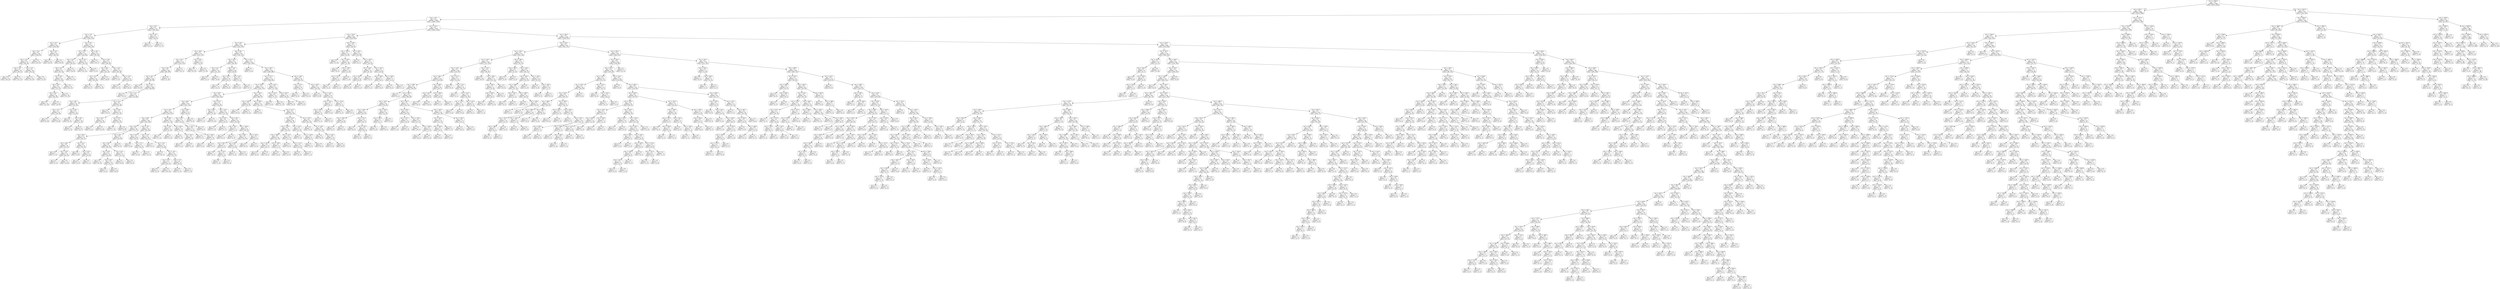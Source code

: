 digraph Tree {
node [shape=box, style="rounded", color="black", fontname=helvetica] ;
edge [fontname=helvetica] ;
0 [label="rain <= 1784.0\ngini = 0.5\nsamples = 3436\nvalue = [2679, 2676]"] ;
1 [label="rain <= 952.5\ngini = 0.5\nsamples = 2885\nvalue = [2559, 1946]"] ;
0 -> 1 [labeldistance=2.5, labelangle=45, headlabel="True"] ;
2 [label="rain <= 34.5\ngini = 0.5\nsamples = 2482\nvalue = [2283, 1620]"] ;
1 -> 2 ;
3 [label="rain <= 32.5\ngini = 0.5\nsamples = 377\nvalue = [376, 201]"] ;
2 -> 3 ;
4 [label="rain <= 17.5\ngini = 0.5\nsamples = 355\nvalue = [346, 197]"] ;
3 -> 4 ;
5 [label="rain <= 15.5\ngini = 0.4\nsamples = 142\nvalue = [156, 68]"] ;
4 -> 5 ;
6 [label="rain <= 14.5\ngini = 0.4\nsamples = 102\nvalue = [108, 54]"] ;
5 -> 6 ;
7 [label="rain <= 12.5\ngini = 0.4\nsamples = 79\nvalue = [90, 39]"] ;
6 -> 7 ;
8 [label="rain <= 11.5\ngini = 0.5\nsamples = 39\nvalue = [40, 23]"] ;
7 -> 8 ;
9 [label="gini = 0.4\nsamples = 25\nvalue = [28, 12]"] ;
8 -> 9 ;
10 [label="gini = 0.5\nsamples = 14\nvalue = [12, 11]"] ;
8 -> 10 ;
11 [label="rain <= 13.5\ngini = 0.4\nsamples = 40\nvalue = [50, 16]"] ;
7 -> 11 ;
12 [label="gini = 0.3\nsamples = 25\nvalue = [35, 10]"] ;
11 -> 12 ;
13 [label="gini = 0.4\nsamples = 15\nvalue = [15, 6]"] ;
11 -> 13 ;
14 [label="gini = 0.5\nsamples = 23\nvalue = [18, 15]"] ;
6 -> 14 ;
15 [label="rain <= 16.5\ngini = 0.3\nsamples = 40\nvalue = [48, 14]"] ;
5 -> 15 ;
16 [label="gini = 0.3\nsamples = 18\nvalue = [23, 6]"] ;
15 -> 16 ;
17 [label="gini = 0.4\nsamples = 22\nvalue = [25, 8]"] ;
15 -> 17 ;
18 [label="rain <= 25.5\ngini = 0.5\nsamples = 213\nvalue = [190, 129]"] ;
4 -> 18 ;
19 [label="rain <= 23.5\ngini = 0.5\nsamples = 121\nvalue = [103, 80]"] ;
18 -> 19 ;
20 [label="rain <= 22.5\ngini = 0.5\nsamples = 97\nvalue = [83, 61]"] ;
19 -> 20 ;
21 [label="rain <= 21.5\ngini = 0.5\nsamples = 81\nvalue = [67, 55]"] ;
20 -> 21 ;
22 [label="rain <= 20.5\ngini = 0.5\nsamples = 64\nvalue = [53, 42]"] ;
21 -> 22 ;
23 [label="rain <= 19.5\ngini = 0.5\nsamples = 44\nvalue = [37, 31]"] ;
22 -> 23 ;
24 [label="rain <= 18.5\ngini = 0.5\nsamples = 26\nvalue = [24, 18]"] ;
23 -> 24 ;
25 [label="gini = 0.5\nsamples = 13\nvalue = [11, 10]"] ;
24 -> 25 ;
26 [label="gini = 0.5\nsamples = 13\nvalue = [13, 8]"] ;
24 -> 26 ;
27 [label="gini = 0.5\nsamples = 18\nvalue = [13, 13]"] ;
23 -> 27 ;
28 [label="gini = 0.5\nsamples = 20\nvalue = [16, 11]"] ;
22 -> 28 ;
29 [label="gini = 0.5\nsamples = 17\nvalue = [14, 13]"] ;
21 -> 29 ;
30 [label="gini = 0.4\nsamples = 16\nvalue = [16, 6]"] ;
20 -> 30 ;
31 [label="rain <= 24.5\ngini = 0.5\nsamples = 24\nvalue = [20, 19]"] ;
19 -> 31 ;
32 [label="gini = 0.5\nsamples = 17\nvalue = [15, 15]"] ;
31 -> 32 ;
33 [label="gini = 0.5\nsamples = 7\nvalue = [5, 4]"] ;
31 -> 33 ;
34 [label="rain <= 26.5\ngini = 0.5\nsamples = 92\nvalue = [87, 49]"] ;
18 -> 34 ;
35 [label="gini = 0.4\nsamples = 16\nvalue = [19, 7]"] ;
34 -> 35 ;
36 [label="rain <= 29.5\ngini = 0.5\nsamples = 76\nvalue = [68, 42]"] ;
34 -> 36 ;
37 [label="rain <= 28.5\ngini = 0.5\nsamples = 47\nvalue = [42, 24]"] ;
36 -> 37 ;
38 [label="rain <= 27.5\ngini = 0.5\nsamples = 29\nvalue = [24, 16]"] ;
37 -> 38 ;
39 [label="gini = 0.5\nsamples = 15\nvalue = [12, 7]"] ;
38 -> 39 ;
40 [label="gini = 0.5\nsamples = 14\nvalue = [12, 9]"] ;
38 -> 40 ;
41 [label="gini = 0.4\nsamples = 18\nvalue = [18, 8]"] ;
37 -> 41 ;
42 [label="rain <= 30.5\ngini = 0.5\nsamples = 29\nvalue = [26, 18]"] ;
36 -> 42 ;
43 [label="gini = 0.5\nsamples = 9\nvalue = [7, 6]"] ;
42 -> 43 ;
44 [label="rain <= 31.5\ngini = 0.5\nsamples = 20\nvalue = [19, 12]"] ;
42 -> 44 ;
45 [label="gini = 0.5\nsamples = 11\nvalue = [11, 6]"] ;
44 -> 45 ;
46 [label="gini = 0.5\nsamples = 9\nvalue = [8, 6]"] ;
44 -> 46 ;
47 [label="rain <= 33.5\ngini = 0.2\nsamples = 22\nvalue = [30, 4]"] ;
3 -> 47 ;
48 [label="gini = 0.1\nsamples = 9\nvalue = [13, 1]"] ;
47 -> 48 ;
49 [label="gini = 0.3\nsamples = 13\nvalue = [17, 3]"] ;
47 -> 49 ;
50 [label="rain <= 147.5\ngini = 0.5\nsamples = 2105\nvalue = [1907, 1419]"] ;
2 -> 50 ;
51 [label="rain <= 134.5\ngini = 0.5\nsamples = 665\nvalue = [538, 502]"] ;
50 -> 51 ;
52 [label="rain <= 50.5\ngini = 0.5\nsamples = 614\nvalue = [510, 447]"] ;
51 -> 52 ;
53 [label="rain <= 48.5\ngini = 0.5\nsamples = 153\nvalue = [119, 135]"] ;
52 -> 53 ;
54 [label="rain <= 47.5\ngini = 0.5\nsamples = 134\nvalue = [110, 112]"] ;
53 -> 54 ;
55 [label="rain <= 46.5\ngini = 0.5\nsamples = 126\nvalue = [98, 109]"] ;
54 -> 55 ;
56 [label="rain <= 35.5\ngini = 0.5\nsamples = 118\nvalue = [95, 99]"] ;
55 -> 56 ;
57 [label="gini = 0.5\nsamples = 12\nvalue = [9, 15]"] ;
56 -> 57 ;
58 [label="rain <= 36.5\ngini = 0.5\nsamples = 106\nvalue = [86, 84]"] ;
56 -> 58 ;
59 [label="gini = 0.4\nsamples = 9\nvalue = [12, 4]"] ;
58 -> 59 ;
60 [label="rain <= 41.5\ngini = 0.5\nsamples = 97\nvalue = [74, 80]"] ;
58 -> 60 ;
61 [label="rain <= 38.5\ngini = 0.5\nsamples = 46\nvalue = [31, 42]"] ;
60 -> 61 ;
62 [label="rain <= 37.5\ngini = 0.5\nsamples = 23\nvalue = [18, 18]"] ;
61 -> 62 ;
63 [label="gini = 0.5\nsamples = 11\nvalue = [6, 10]"] ;
62 -> 63 ;
64 [label="gini = 0.5\nsamples = 12\nvalue = [12, 8]"] ;
62 -> 64 ;
65 [label="rain <= 39.5\ngini = 0.5\nsamples = 23\nvalue = [13, 24]"] ;
61 -> 65 ;
66 [label="gini = 0.4\nsamples = 9\nvalue = [6, 12]"] ;
65 -> 66 ;
67 [label="rain <= 40.5\ngini = 0.5\nsamples = 14\nvalue = [7, 12]"] ;
65 -> 67 ;
68 [label="gini = 0.5\nsamples = 6\nvalue = [3, 5]"] ;
67 -> 68 ;
69 [label="gini = 0.5\nsamples = 8\nvalue = [4, 7]"] ;
67 -> 69 ;
70 [label="rain <= 42.5\ngini = 0.5\nsamples = 51\nvalue = [43, 38]"] ;
60 -> 70 ;
71 [label="gini = 0.4\nsamples = 8\nvalue = [10, 3]"] ;
70 -> 71 ;
72 [label="rain <= 44.5\ngini = 0.5\nsamples = 43\nvalue = [33, 35]"] ;
70 -> 72 ;
73 [label="rain <= 43.5\ngini = 0.5\nsamples = 18\nvalue = [18, 14]"] ;
72 -> 73 ;
74 [label="gini = 0.5\nsamples = 7\nvalue = [5, 6]"] ;
73 -> 74 ;
75 [label="gini = 0.5\nsamples = 11\nvalue = [13, 8]"] ;
73 -> 75 ;
76 [label="rain <= 45.5\ngini = 0.5\nsamples = 25\nvalue = [15, 21]"] ;
72 -> 76 ;
77 [label="gini = 0.5\nsamples = 13\nvalue = [7, 13]"] ;
76 -> 77 ;
78 [label="gini = 0.5\nsamples = 12\nvalue = [8, 8]"] ;
76 -> 78 ;
79 [label="gini = 0.4\nsamples = 8\nvalue = [3, 10]"] ;
55 -> 79 ;
80 [label="gini = 0.3\nsamples = 8\nvalue = [12, 3]"] ;
54 -> 80 ;
81 [label="rain <= 49.5\ngini = 0.4\nsamples = 19\nvalue = [9, 23]"] ;
53 -> 81 ;
82 [label="gini = 0.4\nsamples = 11\nvalue = [6, 13]"] ;
81 -> 82 ;
83 [label="gini = 0.4\nsamples = 8\nvalue = [3, 10]"] ;
81 -> 83 ;
84 [label="rain <= 56.5\ngini = 0.5\nsamples = 461\nvalue = [391, 312]"] ;
52 -> 84 ;
85 [label="rain <= 52.5\ngini = 0.4\nsamples = 44\nvalue = [40, 18]"] ;
84 -> 85 ;
86 [label="rain <= 51.5\ngini = 0.5\nsamples = 16\nvalue = [11, 10]"] ;
85 -> 86 ;
87 [label="gini = 0.4\nsamples = 7\nvalue = [5, 2]"] ;
86 -> 87 ;
88 [label="gini = 0.5\nsamples = 9\nvalue = [6, 8]"] ;
86 -> 88 ;
89 [label="rain <= 54.5\ngini = 0.3\nsamples = 28\nvalue = [29, 8]"] ;
85 -> 89 ;
90 [label="rain <= 53.5\ngini = 0.4\nsamples = 20\nvalue = [22, 7]"] ;
89 -> 90 ;
91 [label="gini = 0.3\nsamples = 12\nvalue = [13, 3]"] ;
90 -> 91 ;
92 [label="gini = 0.4\nsamples = 8\nvalue = [9, 4]"] ;
90 -> 92 ;
93 [label="rain <= 55.5\ngini = 0.2\nsamples = 8\nvalue = [7, 1]"] ;
89 -> 93 ;
94 [label="gini = 0.0\nsamples = 3\nvalue = [3, 0]"] ;
93 -> 94 ;
95 [label="gini = 0.3\nsamples = 5\nvalue = [4, 1]"] ;
93 -> 95 ;
96 [label="rain <= 57.5\ngini = 0.5\nsamples = 417\nvalue = [351, 294]"] ;
84 -> 96 ;
97 [label="gini = 0.4\nsamples = 7\nvalue = [3, 8]"] ;
96 -> 97 ;
98 [label="rain <= 126.5\ngini = 0.5\nsamples = 410\nvalue = [348, 286]"] ;
96 -> 98 ;
99 [label="rain <= 121.5\ngini = 0.5\nsamples = 372\nvalue = [308, 263]"] ;
98 -> 99 ;
100 [label="rain <= 103.0\ngini = 0.5\nsamples = 347\nvalue = [291, 237]"] ;
99 -> 100 ;
101 [label="rain <= 89.5\ngini = 0.5\nsamples = 257\nvalue = [203, 182]"] ;
100 -> 101 ;
102 [label="rain <= 84.5\ngini = 0.5\nsamples = 206\nvalue = [167, 133]"] ;
101 -> 102 ;
103 [label="rain <= 78.5\ngini = 0.5\nsamples = 181\nvalue = [144, 127]"] ;
102 -> 103 ;
104 [label="rain <= 69.5\ngini = 0.5\nsamples = 156\nvalue = [133, 105]"] ;
103 -> 104 ;
105 [label="rain <= 63.5\ngini = 0.5\nsamples = 98\nvalue = [74, 71]"] ;
104 -> 105 ;
106 [label="rain <= 60.5\ngini = 0.5\nsamples = 47\nvalue = [42, 27]"] ;
105 -> 106 ;
107 [label="rain <= 58.5\ngini = 0.5\nsamples = 26\nvalue = [27, 15]"] ;
106 -> 107 ;
108 [label="gini = 0.5\nsamples = 7\nvalue = [7, 5]"] ;
107 -> 108 ;
109 [label="rain <= 59.5\ngini = 0.4\nsamples = 19\nvalue = [20, 10]"] ;
107 -> 109 ;
110 [label="gini = 0.5\nsamples = 7\nvalue = [7, 4]"] ;
109 -> 110 ;
111 [label="gini = 0.4\nsamples = 12\nvalue = [13, 6]"] ;
109 -> 111 ;
112 [label="rain <= 61.5\ngini = 0.5\nsamples = 21\nvalue = [15, 12]"] ;
106 -> 112 ;
113 [label="gini = 0.4\nsamples = 8\nvalue = [3, 6]"] ;
112 -> 113 ;
114 [label="rain <= 62.5\ngini = 0.4\nsamples = 13\nvalue = [12, 6]"] ;
112 -> 114 ;
115 [label="gini = 0.5\nsamples = 6\nvalue = [5, 3]"] ;
114 -> 115 ;
116 [label="gini = 0.4\nsamples = 7\nvalue = [7, 3]"] ;
114 -> 116 ;
117 [label="rain <= 68.5\ngini = 0.5\nsamples = 51\nvalue = [32, 44]"] ;
105 -> 117 ;
118 [label="rain <= 66.5\ngini = 0.5\nsamples = 47\nvalue = [30, 39]"] ;
117 -> 118 ;
119 [label="rain <= 64.5\ngini = 0.5\nsamples = 32\nvalue = [18, 28]"] ;
118 -> 119 ;
120 [label="gini = 0.5\nsamples = 13\nvalue = [9, 11]"] ;
119 -> 120 ;
121 [label="rain <= 65.5\ngini = 0.5\nsamples = 19\nvalue = [9, 17]"] ;
119 -> 121 ;
122 [label="gini = 0.4\nsamples = 7\nvalue = [3, 8]"] ;
121 -> 122 ;
123 [label="gini = 0.5\nsamples = 12\nvalue = [6, 9]"] ;
121 -> 123 ;
124 [label="rain <= 67.5\ngini = 0.5\nsamples = 15\nvalue = [12, 11]"] ;
118 -> 124 ;
125 [label="gini = 0.5\nsamples = 9\nvalue = [8, 8]"] ;
124 -> 125 ;
126 [label="gini = 0.5\nsamples = 6\nvalue = [4, 3]"] ;
124 -> 126 ;
127 [label="gini = 0.4\nsamples = 4\nvalue = [2, 5]"] ;
117 -> 127 ;
128 [label="rain <= 72.5\ngini = 0.5\nsamples = 58\nvalue = [59, 34]"] ;
104 -> 128 ;
129 [label="rain <= 70.5\ngini = 0.4\nsamples = 18\nvalue = [24, 9]"] ;
128 -> 129 ;
130 [label="gini = 0.5\nsamples = 7\nvalue = [9, 6]"] ;
129 -> 130 ;
131 [label="rain <= 71.5\ngini = 0.3\nsamples = 11\nvalue = [15, 3]"] ;
129 -> 131 ;
132 [label="gini = 0.0\nsamples = 2\nvalue = [2, 0]"] ;
131 -> 132 ;
133 [label="gini = 0.3\nsamples = 9\nvalue = [13, 3]"] ;
131 -> 133 ;
134 [label="rain <= 73.5\ngini = 0.5\nsamples = 40\nvalue = [35, 25]"] ;
128 -> 134 ;
135 [label="gini = 0.5\nsamples = 7\nvalue = [3, 5]"] ;
134 -> 135 ;
136 [label="rain <= 74.5\ngini = 0.5\nsamples = 33\nvalue = [32, 20]"] ;
134 -> 136 ;
137 [label="gini = 0.4\nsamples = 7\nvalue = [10, 3]"] ;
136 -> 137 ;
138 [label="rain <= 76.5\ngini = 0.5\nsamples = 26\nvalue = [22, 17]"] ;
136 -> 138 ;
139 [label="rain <= 75.5\ngini = 0.5\nsamples = 17\nvalue = [14, 13]"] ;
138 -> 139 ;
140 [label="gini = 0.5\nsamples = 6\nvalue = [4, 3]"] ;
139 -> 140 ;
141 [label="gini = 0.5\nsamples = 11\nvalue = [10, 10]"] ;
139 -> 141 ;
142 [label="rain <= 77.5\ngini = 0.4\nsamples = 9\nvalue = [8, 4]"] ;
138 -> 142 ;
143 [label="gini = 0.0\nsamples = 1\nvalue = [1, 0]"] ;
142 -> 143 ;
144 [label="gini = 0.5\nsamples = 8\nvalue = [7, 4]"] ;
142 -> 144 ;
145 [label="rain <= 80.5\ngini = 0.4\nsamples = 25\nvalue = [11, 22]"] ;
103 -> 145 ;
146 [label="rain <= 79.5\ngini = 0.2\nsamples = 11\nvalue = [2, 15]"] ;
145 -> 146 ;
147 [label="gini = 0.2\nsamples = 7\nvalue = [1, 11]"] ;
146 -> 147 ;
148 [label="gini = 0.3\nsamples = 4\nvalue = [1, 4]"] ;
146 -> 148 ;
149 [label="rain <= 82.0\ngini = 0.5\nsamples = 14\nvalue = [9, 7]"] ;
145 -> 149 ;
150 [label="gini = 0.4\nsamples = 8\nvalue = [7, 3]"] ;
149 -> 150 ;
151 [label="rain <= 83.5\ngini = 0.4\nsamples = 6\nvalue = [2, 4]"] ;
149 -> 151 ;
152 [label="gini = 0.4\nsamples = 3\nvalue = [1, 2]"] ;
151 -> 152 ;
153 [label="gini = 0.4\nsamples = 3\nvalue = [1, 2]"] ;
151 -> 153 ;
154 [label="rain <= 88.5\ngini = 0.3\nsamples = 25\nvalue = [23, 6]"] ;
102 -> 154 ;
155 [label="rain <= 87.5\ngini = 0.4\nsamples = 21\nvalue = [18, 6]"] ;
154 -> 155 ;
156 [label="rain <= 85.5\ngini = 0.4\nsamples = 17\nvalue = [14, 5]"] ;
155 -> 156 ;
157 [label="gini = 0.3\nsamples = 9\nvalue = [7, 2]"] ;
156 -> 157 ;
158 [label="rain <= 86.5\ngini = 0.4\nsamples = 8\nvalue = [7, 3]"] ;
156 -> 158 ;
159 [label="gini = 0.4\nsamples = 5\nvalue = [4, 2]"] ;
158 -> 159 ;
160 [label="gini = 0.4\nsamples = 3\nvalue = [3, 1]"] ;
158 -> 160 ;
161 [label="gini = 0.3\nsamples = 4\nvalue = [4, 1]"] ;
155 -> 161 ;
162 [label="gini = 0.0\nsamples = 4\nvalue = [5, 0]"] ;
154 -> 162 ;
163 [label="rain <= 91.5\ngini = 0.5\nsamples = 51\nvalue = [36, 49]"] ;
101 -> 163 ;
164 [label="rain <= 90.5\ngini = 0.3\nsamples = 9\nvalue = [3, 16]"] ;
163 -> 164 ;
165 [label="gini = 0.3\nsamples = 3\nvalue = [1, 4]"] ;
164 -> 165 ;
166 [label="gini = 0.2\nsamples = 6\nvalue = [2, 12]"] ;
164 -> 166 ;
167 [label="rain <= 93.5\ngini = 0.5\nsamples = 42\nvalue = [33, 33]"] ;
163 -> 167 ;
168 [label="rain <= 92.5\ngini = 0.4\nsamples = 12\nvalue = [14, 5]"] ;
167 -> 168 ;
169 [label="gini = 0.5\nsamples = 6\nvalue = [7, 4]"] ;
168 -> 169 ;
170 [label="gini = 0.2\nsamples = 6\nvalue = [7, 1]"] ;
168 -> 170 ;
171 [label="rain <= 95.5\ngini = 0.5\nsamples = 30\nvalue = [19, 28]"] ;
167 -> 171 ;
172 [label="rain <= 94.5\ngini = 0.2\nsamples = 5\nvalue = [1, 7]"] ;
171 -> 172 ;
173 [label="gini = 0.0\nsamples = 1\nvalue = [0, 3]"] ;
172 -> 173 ;
174 [label="gini = 0.3\nsamples = 4\nvalue = [1, 4]"] ;
172 -> 174 ;
175 [label="rain <= 100.5\ngini = 0.5\nsamples = 25\nvalue = [18, 21]"] ;
171 -> 175 ;
176 [label="rain <= 98.5\ngini = 0.5\nsamples = 22\nvalue = [16, 15]"] ;
175 -> 176 ;
177 [label="rain <= 96.5\ngini = 0.5\nsamples = 8\nvalue = [4, 7]"] ;
176 -> 177 ;
178 [label="gini = 0.4\nsamples = 3\nvalue = [3, 1]"] ;
177 -> 178 ;
179 [label="rain <= 97.5\ngini = 0.2\nsamples = 5\nvalue = [1, 6]"] ;
177 -> 179 ;
180 [label="gini = 0.4\nsamples = 3\nvalue = [1, 3]"] ;
179 -> 180 ;
181 [label="gini = 0.0\nsamples = 2\nvalue = [0, 3]"] ;
179 -> 181 ;
182 [label="rain <= 99.5\ngini = 0.5\nsamples = 14\nvalue = [12, 8]"] ;
176 -> 182 ;
183 [label="gini = 0.4\nsamples = 6\nvalue = [5, 2]"] ;
182 -> 183 ;
184 [label="gini = 0.5\nsamples = 8\nvalue = [7, 6]"] ;
182 -> 184 ;
185 [label="rain <= 101.5\ngini = 0.4\nsamples = 3\nvalue = [2, 6]"] ;
175 -> 185 ;
186 [label="gini = 0.0\nsamples = 1\nvalue = [0, 2]"] ;
185 -> 186 ;
187 [label="gini = 0.4\nsamples = 2\nvalue = [2, 4]"] ;
185 -> 187 ;
188 [label="rain <= 105.5\ngini = 0.5\nsamples = 90\nvalue = [88, 55]"] ;
100 -> 188 ;
189 [label="rain <= 104.5\ngini = 0.4\nsamples = 20\nvalue = [27, 8]"] ;
188 -> 189 ;
190 [label="gini = 0.3\nsamples = 11\nvalue = [16, 4]"] ;
189 -> 190 ;
191 [label="gini = 0.4\nsamples = 9\nvalue = [11, 4]"] ;
189 -> 191 ;
192 [label="rain <= 106.5\ngini = 0.5\nsamples = 70\nvalue = [61, 47]"] ;
188 -> 192 ;
193 [label="gini = 0.0\nsamples = 3\nvalue = [0, 4]"] ;
192 -> 193 ;
194 [label="rain <= 117.5\ngini = 0.5\nsamples = 67\nvalue = [61, 43]"] ;
192 -> 194 ;
195 [label="rain <= 113.5\ngini = 0.5\nsamples = 46\nvalue = [39, 33]"] ;
194 -> 195 ;
196 [label="rain <= 110.5\ngini = 0.5\nsamples = 33\nvalue = [30, 21]"] ;
195 -> 196 ;
197 [label="rain <= 108.5\ngini = 0.5\nsamples = 19\nvalue = [13, 14]"] ;
196 -> 197 ;
198 [label="rain <= 107.5\ngini = 0.5\nsamples = 13\nvalue = [12, 7]"] ;
197 -> 198 ;
199 [label="gini = 0.5\nsamples = 8\nvalue = [6, 5]"] ;
198 -> 199 ;
200 [label="gini = 0.4\nsamples = 5\nvalue = [6, 2]"] ;
198 -> 200 ;
201 [label="rain <= 109.5\ngini = 0.2\nsamples = 6\nvalue = [1, 7]"] ;
197 -> 201 ;
202 [label="gini = 0.0\nsamples = 1\nvalue = [0, 1]"] ;
201 -> 202 ;
203 [label="gini = 0.2\nsamples = 5\nvalue = [1, 6]"] ;
201 -> 203 ;
204 [label="rain <= 111.5\ngini = 0.4\nsamples = 14\nvalue = [17, 7]"] ;
196 -> 204 ;
205 [label="gini = 0.4\nsamples = 4\nvalue = [4, 2]"] ;
204 -> 205 ;
206 [label="rain <= 112.5\ngini = 0.4\nsamples = 10\nvalue = [13, 5]"] ;
204 -> 206 ;
207 [label="gini = 0.4\nsamples = 5\nvalue = [6, 2]"] ;
206 -> 207 ;
208 [label="gini = 0.4\nsamples = 5\nvalue = [7, 3]"] ;
206 -> 208 ;
209 [label="rain <= 114.5\ngini = 0.5\nsamples = 13\nvalue = [9, 12]"] ;
195 -> 209 ;
210 [label="gini = 0.3\nsamples = 5\nvalue = [1, 5]"] ;
209 -> 210 ;
211 [label="rain <= 116.0\ngini = 0.5\nsamples = 8\nvalue = [8, 7]"] ;
209 -> 211 ;
212 [label="gini = 0.5\nsamples = 3\nvalue = [2, 2]"] ;
211 -> 212 ;
213 [label="gini = 0.5\nsamples = 5\nvalue = [6, 5]"] ;
211 -> 213 ;
214 [label="rain <= 118.5\ngini = 0.4\nsamples = 21\nvalue = [22, 10]"] ;
194 -> 214 ;
215 [label="gini = 0.0\nsamples = 3\nvalue = [5, 0]"] ;
214 -> 215 ;
216 [label="rain <= 119.5\ngini = 0.5\nsamples = 18\nvalue = [17, 10]"] ;
214 -> 216 ;
217 [label="gini = 0.5\nsamples = 6\nvalue = [6, 5]"] ;
216 -> 217 ;
218 [label="rain <= 120.5\ngini = 0.4\nsamples = 12\nvalue = [11, 5]"] ;
216 -> 218 ;
219 [label="gini = 0.0\nsamples = 2\nvalue = [3, 0]"] ;
218 -> 219 ;
220 [label="gini = 0.5\nsamples = 10\nvalue = [8, 5]"] ;
218 -> 220 ;
221 [label="rain <= 124.5\ngini = 0.5\nsamples = 25\nvalue = [17, 26]"] ;
99 -> 221 ;
222 [label="rain <= 123.0\ngini = 0.4\nsamples = 15\nvalue = [7, 17]"] ;
221 -> 222 ;
223 [label="gini = 0.4\nsamples = 5\nvalue = [2, 6]"] ;
222 -> 223 ;
224 [label="gini = 0.4\nsamples = 10\nvalue = [5, 11]"] ;
222 -> 224 ;
225 [label="rain <= 125.5\ngini = 0.5\nsamples = 10\nvalue = [10, 9]"] ;
221 -> 225 ;
226 [label="gini = 0.5\nsamples = 4\nvalue = [6, 4]"] ;
225 -> 226 ;
227 [label="gini = 0.5\nsamples = 6\nvalue = [4, 5]"] ;
225 -> 227 ;
228 [label="rain <= 128.5\ngini = 0.5\nsamples = 38\nvalue = [40, 23]"] ;
98 -> 228 ;
229 [label="rain <= 127.5\ngini = 0.4\nsamples = 14\nvalue = [21, 7]"] ;
228 -> 229 ;
230 [label="gini = 0.3\nsamples = 6\nvalue = [9, 2]"] ;
229 -> 230 ;
231 [label="gini = 0.4\nsamples = 8\nvalue = [12, 5]"] ;
229 -> 231 ;
232 [label="rain <= 129.5\ngini = 0.5\nsamples = 24\nvalue = [19, 16]"] ;
228 -> 232 ;
233 [label="gini = 0.5\nsamples = 10\nvalue = [6, 9]"] ;
232 -> 233 ;
234 [label="rain <= 132.5\ngini = 0.5\nsamples = 14\nvalue = [13, 7]"] ;
232 -> 234 ;
235 [label="rain <= 131.5\ngini = 0.4\nsamples = 7\nvalue = [8, 3]"] ;
234 -> 235 ;
236 [label="rain <= 130.5\ngini = 0.4\nsamples = 6\nvalue = [6, 3]"] ;
235 -> 236 ;
237 [label="gini = 0.4\nsamples = 3\nvalue = [3, 1]"] ;
236 -> 237 ;
238 [label="gini = 0.5\nsamples = 3\nvalue = [3, 2]"] ;
236 -> 238 ;
239 [label="gini = 0.0\nsamples = 1\nvalue = [2, 0]"] ;
235 -> 239 ;
240 [label="rain <= 133.5\ngini = 0.5\nsamples = 7\nvalue = [5, 4]"] ;
234 -> 240 ;
241 [label="gini = 0.5\nsamples = 5\nvalue = [3, 3]"] ;
240 -> 241 ;
242 [label="gini = 0.4\nsamples = 2\nvalue = [2, 1]"] ;
240 -> 242 ;
243 [label="rain <= 139.5\ngini = 0.4\nsamples = 51\nvalue = [28, 55]"] ;
51 -> 243 ;
244 [label="rain <= 135.5\ngini = 0.3\nsamples = 23\nvalue = [6, 29]"] ;
243 -> 244 ;
245 [label="gini = 0.4\nsamples = 7\nvalue = [3, 10]"] ;
244 -> 245 ;
246 [label="rain <= 136.5\ngini = 0.2\nsamples = 16\nvalue = [3, 19]"] ;
244 -> 246 ;
247 [label="gini = 0.0\nsamples = 3\nvalue = [0, 5]"] ;
246 -> 247 ;
248 [label="rain <= 138.5\ngini = 0.3\nsamples = 13\nvalue = [3, 14]"] ;
246 -> 248 ;
249 [label="rain <= 137.5\ngini = 0.4\nsamples = 6\nvalue = [2, 6]"] ;
248 -> 249 ;
250 [label="gini = 0.3\nsamples = 4\nvalue = [1, 5]"] ;
249 -> 250 ;
251 [label="gini = 0.5\nsamples = 2\nvalue = [1, 1]"] ;
249 -> 251 ;
252 [label="gini = 0.2\nsamples = 7\nvalue = [1, 8]"] ;
248 -> 252 ;
253 [label="rain <= 140.5\ngini = 0.5\nsamples = 28\nvalue = [22, 26]"] ;
243 -> 253 ;
254 [label="gini = 0.4\nsamples = 5\nvalue = [6, 3]"] ;
253 -> 254 ;
255 [label="rain <= 143.5\ngini = 0.5\nsamples = 23\nvalue = [16, 23]"] ;
253 -> 255 ;
256 [label="rain <= 142.5\ngini = 0.4\nsamples = 13\nvalue = [6, 15]"] ;
255 -> 256 ;
257 [label="rain <= 141.5\ngini = 0.5\nsamples = 10\nvalue = [6, 8]"] ;
256 -> 257 ;
258 [label="gini = 0.5\nsamples = 9\nvalue = [5, 8]"] ;
257 -> 258 ;
259 [label="gini = 0.0\nsamples = 1\nvalue = [1, 0]"] ;
257 -> 259 ;
260 [label="gini = 0.0\nsamples = 3\nvalue = [0, 7]"] ;
256 -> 260 ;
261 [label="rain <= 145.5\ngini = 0.5\nsamples = 10\nvalue = [10, 8]"] ;
255 -> 261 ;
262 [label="rain <= 144.5\ngini = 0.5\nsamples = 6\nvalue = [9, 5]"] ;
261 -> 262 ;
263 [label="gini = 0.4\nsamples = 2\nvalue = [3, 1]"] ;
262 -> 263 ;
264 [label="gini = 0.5\nsamples = 4\nvalue = [6, 4]"] ;
262 -> 264 ;
265 [label="rain <= 146.5\ngini = 0.4\nsamples = 4\nvalue = [1, 3]"] ;
261 -> 265 ;
266 [label="gini = 0.0\nsamples = 2\nvalue = [0, 2]"] ;
265 -> 266 ;
267 [label="gini = 0.5\nsamples = 2\nvalue = [1, 1]"] ;
265 -> 267 ;
268 [label="rain <= 350.5\ngini = 0.5\nsamples = 1440\nvalue = [1369, 917]"] ;
50 -> 268 ;
269 [label="rain <= 195.5\ngini = 0.5\nsamples = 631\nvalue = [651, 371]"] ;
268 -> 269 ;
270 [label="rain <= 183.5\ngini = 0.5\nsamples = 211\nvalue = [203, 140]"] ;
269 -> 270 ;
271 [label="rain <= 176.5\ngini = 0.5\nsamples = 169\nvalue = [173, 103]"] ;
270 -> 271 ;
272 [label="rain <= 170.5\ngini = 0.5\nsamples = 142\nvalue = [133, 87]"] ;
271 -> 272 ;
273 [label="rain <= 166.5\ngini = 0.5\nsamples = 119\nvalue = [118, 66]"] ;
272 -> 273 ;
274 [label="rain <= 148.5\ngini = 0.5\nsamples = 99\nvalue = [94, 59]"] ;
273 -> 274 ;
275 [label="gini = 0.2\nsamples = 7\nvalue = [6, 1]"] ;
274 -> 275 ;
276 [label="rain <= 156.5\ngini = 0.5\nsamples = 92\nvalue = [88, 58]"] ;
274 -> 276 ;
277 [label="rain <= 153.5\ngini = 0.5\nsamples = 40\nvalue = [32, 25]"] ;
276 -> 277 ;
278 [label="rain <= 150.5\ngini = 0.5\nsamples = 28\nvalue = [26, 15]"] ;
277 -> 278 ;
279 [label="rain <= 149.5\ngini = 0.5\nsamples = 14\nvalue = [10, 8]"] ;
278 -> 279 ;
280 [label="gini = 0.5\nsamples = 9\nvalue = [6, 5]"] ;
279 -> 280 ;
281 [label="gini = 0.5\nsamples = 5\nvalue = [4, 3]"] ;
279 -> 281 ;
282 [label="rain <= 151.5\ngini = 0.4\nsamples = 14\nvalue = [16, 7]"] ;
278 -> 282 ;
283 [label="gini = 0.4\nsamples = 5\nvalue = [6, 3]"] ;
282 -> 283 ;
284 [label="rain <= 152.5\ngini = 0.4\nsamples = 9\nvalue = [10, 4]"] ;
282 -> 284 ;
285 [label="gini = 0.4\nsamples = 4\nvalue = [5, 2]"] ;
284 -> 285 ;
286 [label="gini = 0.4\nsamples = 5\nvalue = [5, 2]"] ;
284 -> 286 ;
287 [label="rain <= 155.5\ngini = 0.5\nsamples = 12\nvalue = [6, 10]"] ;
277 -> 287 ;
288 [label="rain <= 154.5\ngini = 0.3\nsamples = 5\nvalue = [2, 7]"] ;
287 -> 288 ;
289 [label="gini = 0.4\nsamples = 4\nvalue = [2, 6]"] ;
288 -> 289 ;
290 [label="gini = 0.0\nsamples = 1\nvalue = [0, 1]"] ;
288 -> 290 ;
291 [label="gini = 0.5\nsamples = 7\nvalue = [4, 3]"] ;
287 -> 291 ;
292 [label="rain <= 161.5\ngini = 0.5\nsamples = 52\nvalue = [56, 33]"] ;
276 -> 292 ;
293 [label="rain <= 158.5\ngini = 0.4\nsamples = 26\nvalue = [29, 15]"] ;
292 -> 293 ;
294 [label="rain <= 157.5\ngini = 0.5\nsamples = 11\nvalue = [12, 8]"] ;
293 -> 294 ;
295 [label="gini = 0.5\nsamples = 7\nvalue = [7, 4]"] ;
294 -> 295 ;
296 [label="gini = 0.5\nsamples = 4\nvalue = [5, 4]"] ;
294 -> 296 ;
297 [label="rain <= 159.5\ngini = 0.4\nsamples = 15\nvalue = [17, 7]"] ;
293 -> 297 ;
298 [label="gini = 0.4\nsamples = 7\nvalue = [10, 3]"] ;
297 -> 298 ;
299 [label="rain <= 160.5\ngini = 0.5\nsamples = 8\nvalue = [7, 4]"] ;
297 -> 299 ;
300 [label="gini = 0.5\nsamples = 7\nvalue = [6, 4]"] ;
299 -> 300 ;
301 [label="gini = 0.0\nsamples = 1\nvalue = [1, 0]"] ;
299 -> 301 ;
302 [label="rain <= 164.5\ngini = 0.5\nsamples = 26\nvalue = [27, 18]"] ;
292 -> 302 ;
303 [label="rain <= 163.5\ngini = 0.5\nsamples = 15\nvalue = [13, 11]"] ;
302 -> 303 ;
304 [label="rain <= 162.5\ngini = 0.5\nsamples = 6\nvalue = [6, 4]"] ;
303 -> 304 ;
305 [label="gini = 0.5\nsamples = 5\nvalue = [4, 4]"] ;
304 -> 305 ;
306 [label="gini = 0.0\nsamples = 1\nvalue = [2, 0]"] ;
304 -> 306 ;
307 [label="gini = 0.5\nsamples = 9\nvalue = [7, 7]"] ;
303 -> 307 ;
308 [label="rain <= 165.5\ngini = 0.4\nsamples = 11\nvalue = [14, 7]"] ;
302 -> 308 ;
309 [label="gini = 0.4\nsamples = 8\nvalue = [10, 5]"] ;
308 -> 309 ;
310 [label="gini = 0.4\nsamples = 3\nvalue = [4, 2]"] ;
308 -> 310 ;
311 [label="rain <= 168.5\ngini = 0.3\nsamples = 20\nvalue = [24, 7]"] ;
273 -> 311 ;
312 [label="rain <= 167.5\ngini = 0.2\nsamples = 10\nvalue = [16, 2]"] ;
311 -> 312 ;
313 [label="gini = 0.4\nsamples = 5\nvalue = [6, 2]"] ;
312 -> 313 ;
314 [label="gini = 0.0\nsamples = 5\nvalue = [10, 0]"] ;
312 -> 314 ;
315 [label="rain <= 169.5\ngini = 0.5\nsamples = 10\nvalue = [8, 5]"] ;
311 -> 315 ;
316 [label="gini = 0.5\nsamples = 5\nvalue = [3, 2]"] ;
315 -> 316 ;
317 [label="gini = 0.5\nsamples = 5\nvalue = [5, 3]"] ;
315 -> 317 ;
318 [label="rain <= 171.5\ngini = 0.5\nsamples = 23\nvalue = [15, 21]"] ;
272 -> 318 ;
319 [label="gini = 0.0\nsamples = 1\nvalue = [0, 4]"] ;
318 -> 319 ;
320 [label="rain <= 172.5\ngini = 0.5\nsamples = 22\nvalue = [15, 17]"] ;
318 -> 320 ;
321 [label="gini = 0.4\nsamples = 3\nvalue = [3, 1]"] ;
320 -> 321 ;
322 [label="rain <= 174.5\ngini = 0.5\nsamples = 19\nvalue = [12, 16]"] ;
320 -> 322 ;
323 [label="rain <= 173.5\ngini = 0.5\nsamples = 11\nvalue = [7, 12]"] ;
322 -> 323 ;
324 [label="gini = 0.4\nsamples = 7\nvalue = [3, 6]"] ;
323 -> 324 ;
325 [label="gini = 0.5\nsamples = 4\nvalue = [4, 6]"] ;
323 -> 325 ;
326 [label="rain <= 175.5\ngini = 0.5\nsamples = 8\nvalue = [5, 4]"] ;
322 -> 326 ;
327 [label="gini = 0.3\nsamples = 5\nvalue = [4, 1]"] ;
326 -> 327 ;
328 [label="gini = 0.4\nsamples = 3\nvalue = [1, 3]"] ;
326 -> 328 ;
329 [label="rain <= 179.5\ngini = 0.4\nsamples = 27\nvalue = [40, 16]"] ;
271 -> 329 ;
330 [label="gini = 0.0\nsamples = 10\nvalue = [18, 0]"] ;
329 -> 330 ;
331 [label="rain <= 182.5\ngini = 0.5\nsamples = 17\nvalue = [22, 16]"] ;
329 -> 331 ;
332 [label="rain <= 181.5\ngini = 0.5\nsamples = 9\nvalue = [8, 12]"] ;
331 -> 332 ;
333 [label="rain <= 180.5\ngini = 0.5\nsamples = 6\nvalue = [8, 5]"] ;
332 -> 333 ;
334 [label="gini = 0.5\nsamples = 5\nvalue = [6, 5]"] ;
333 -> 334 ;
335 [label="gini = 0.0\nsamples = 1\nvalue = [2, 0]"] ;
333 -> 335 ;
336 [label="gini = 0.0\nsamples = 3\nvalue = [0, 7]"] ;
332 -> 336 ;
337 [label="gini = 0.3\nsamples = 8\nvalue = [14, 4]"] ;
331 -> 337 ;
338 [label="rain <= 186.5\ngini = 0.5\nsamples = 42\nvalue = [30, 37]"] ;
270 -> 338 ;
339 [label="rain <= 185.0\ngini = 0.4\nsamples = 6\nvalue = [4, 10]"] ;
338 -> 339 ;
340 [label="gini = 0.4\nsamples = 4\nvalue = [2, 6]"] ;
339 -> 340 ;
341 [label="gini = 0.4\nsamples = 2\nvalue = [2, 4]"] ;
339 -> 341 ;
342 [label="rain <= 192.5\ngini = 0.5\nsamples = 36\nvalue = [26, 27]"] ;
338 -> 342 ;
343 [label="rain <= 191.5\ngini = 0.5\nsamples = 18\nvalue = [18, 12]"] ;
342 -> 343 ;
344 [label="rain <= 188.5\ngini = 0.5\nsamples = 17\nvalue = [17, 12]"] ;
343 -> 344 ;
345 [label="rain <= 187.5\ngini = 0.4\nsamples = 7\nvalue = [7, 3]"] ;
344 -> 345 ;
346 [label="gini = 0.4\nsamples = 4\nvalue = [4, 2]"] ;
345 -> 346 ;
347 [label="gini = 0.4\nsamples = 3\nvalue = [3, 1]"] ;
345 -> 347 ;
348 [label="rain <= 189.5\ngini = 0.5\nsamples = 10\nvalue = [10, 9]"] ;
344 -> 348 ;
349 [label="gini = 0.0\nsamples = 1\nvalue = [0, 1]"] ;
348 -> 349 ;
350 [label="rain <= 190.5\ngini = 0.5\nsamples = 9\nvalue = [10, 8]"] ;
348 -> 350 ;
351 [label="gini = 0.5\nsamples = 3\nvalue = [3, 2]"] ;
350 -> 351 ;
352 [label="gini = 0.5\nsamples = 6\nvalue = [7, 6]"] ;
350 -> 352 ;
353 [label="gini = 0.0\nsamples = 1\nvalue = [1, 0]"] ;
343 -> 353 ;
354 [label="rain <= 193.5\ngini = 0.5\nsamples = 18\nvalue = [8, 15]"] ;
342 -> 354 ;
355 [label="gini = 0.2\nsamples = 6\nvalue = [1, 8]"] ;
354 -> 355 ;
356 [label="rain <= 194.5\ngini = 0.5\nsamples = 12\nvalue = [7, 7]"] ;
354 -> 356 ;
357 [label="gini = 0.5\nsamples = 8\nvalue = [5, 5]"] ;
356 -> 357 ;
358 [label="gini = 0.5\nsamples = 4\nvalue = [2, 2]"] ;
356 -> 358 ;
359 [label="rain <= 263.5\ngini = 0.4\nsamples = 420\nvalue = [448, 231]"] ;
269 -> 359 ;
360 [label="rain <= 262.5\ngini = 0.4\nsamples = 200\nvalue = [236, 99]"] ;
359 -> 360 ;
361 [label="rain <= 215.5\ngini = 0.4\nsamples = 194\nvalue = [225, 99]"] ;
360 -> 361 ;
362 [label="rain <= 211.5\ngini = 0.4\nsamples = 65\nvalue = [91, 31]"] ;
361 -> 362 ;
363 [label="rain <= 210.5\ngini = 0.4\nsamples = 52\nvalue = [64, 29]"] ;
362 -> 363 ;
364 [label="rain <= 202.5\ngini = 0.4\nsamples = 51\nvalue = [64, 27]"] ;
363 -> 364 ;
365 [label="rain <= 200.5\ngini = 0.5\nsamples = 24\nvalue = [26, 15]"] ;
364 -> 365 ;
366 [label="rain <= 198.5\ngini = 0.3\nsamples = 16\nvalue = [18, 5]"] ;
365 -> 366 ;
367 [label="rain <= 197.5\ngini = 0.3\nsamples = 10\nvalue = [11, 2]"] ;
366 -> 367 ;
368 [label="rain <= 196.5\ngini = 0.4\nsamples = 7\nvalue = [6, 2]"] ;
367 -> 368 ;
369 [label="gini = 0.4\nsamples = 3\nvalue = [2, 1]"] ;
368 -> 369 ;
370 [label="gini = 0.3\nsamples = 4\nvalue = [4, 1]"] ;
368 -> 370 ;
371 [label="gini = 0.0\nsamples = 3\nvalue = [5, 0]"] ;
367 -> 371 ;
372 [label="rain <= 199.5\ngini = 0.4\nsamples = 6\nvalue = [7, 3]"] ;
366 -> 372 ;
373 [label="gini = 0.5\nsamples = 5\nvalue = [5, 3]"] ;
372 -> 373 ;
374 [label="gini = 0.0\nsamples = 1\nvalue = [2, 0]"] ;
372 -> 374 ;
375 [label="rain <= 201.5\ngini = 0.5\nsamples = 8\nvalue = [8, 10]"] ;
365 -> 375 ;
376 [label="gini = 0.5\nsamples = 4\nvalue = [4, 6]"] ;
375 -> 376 ;
377 [label="gini = 0.5\nsamples = 4\nvalue = [4, 4]"] ;
375 -> 377 ;
378 [label="rain <= 204.5\ngini = 0.4\nsamples = 27\nvalue = [38, 12]"] ;
364 -> 378 ;
379 [label="rain <= 203.5\ngini = 0.2\nsamples = 11\nvalue = [21, 3]"] ;
378 -> 379 ;
380 [label="gini = 0.3\nsamples = 8\nvalue = [14, 3]"] ;
379 -> 380 ;
381 [label="gini = 0.0\nsamples = 3\nvalue = [7, 0]"] ;
379 -> 381 ;
382 [label="rain <= 205.5\ngini = 0.5\nsamples = 16\nvalue = [17, 9]"] ;
378 -> 382 ;
383 [label="gini = 0.5\nsamples = 6\nvalue = [5, 5]"] ;
382 -> 383 ;
384 [label="rain <= 207.5\ngini = 0.4\nsamples = 10\nvalue = [12, 4]"] ;
382 -> 384 ;
385 [label="rain <= 206.5\ngini = 0.2\nsamples = 5\nvalue = [7, 1]"] ;
384 -> 385 ;
386 [label="gini = 0.0\nsamples = 1\nvalue = [1, 0]"] ;
385 -> 386 ;
387 [label="gini = 0.2\nsamples = 4\nvalue = [6, 1]"] ;
385 -> 387 ;
388 [label="rain <= 208.5\ngini = 0.5\nsamples = 5\nvalue = [5, 3]"] ;
384 -> 388 ;
389 [label="gini = 0.5\nsamples = 2\nvalue = [1, 1]"] ;
388 -> 389 ;
390 [label="rain <= 209.5\ngini = 0.4\nsamples = 3\nvalue = [4, 2]"] ;
388 -> 390 ;
391 [label="gini = 0.0\nsamples = 1\nvalue = [1, 0]"] ;
390 -> 391 ;
392 [label="gini = 0.5\nsamples = 2\nvalue = [3, 2]"] ;
390 -> 392 ;
393 [label="gini = 0.0\nsamples = 1\nvalue = [0, 2]"] ;
363 -> 393 ;
394 [label="rain <= 213.5\ngini = 0.1\nsamples = 13\nvalue = [27, 2]"] ;
362 -> 394 ;
395 [label="gini = 0.0\nsamples = 4\nvalue = [9, 0]"] ;
394 -> 395 ;
396 [label="rain <= 214.5\ngini = 0.2\nsamples = 9\nvalue = [18, 2]"] ;
394 -> 396 ;
397 [label="gini = 0.2\nsamples = 6\nvalue = [15, 2]"] ;
396 -> 397 ;
398 [label="gini = 0.0\nsamples = 3\nvalue = [3, 0]"] ;
396 -> 398 ;
399 [label="rain <= 216.5\ngini = 0.4\nsamples = 129\nvalue = [134, 68]"] ;
361 -> 399 ;
400 [label="gini = 0.0\nsamples = 2\nvalue = [0, 4]"] ;
399 -> 400 ;
401 [label="rain <= 246.5\ngini = 0.4\nsamples = 127\nvalue = [134, 64]"] ;
399 -> 401 ;
402 [label="rain <= 236.5\ngini = 0.5\nsamples = 81\nvalue = [79, 47]"] ;
401 -> 402 ;
403 [label="rain <= 221.5\ngini = 0.4\nsamples = 56\nvalue = [60, 25]"] ;
402 -> 403 ;
404 [label="rain <= 219.5\ngini = 0.5\nsamples = 17\nvalue = [14, 11]"] ;
403 -> 404 ;
405 [label="rain <= 218.5\ngini = 0.5\nsamples = 13\nvalue = [13, 8]"] ;
404 -> 405 ;
406 [label="rain <= 217.5\ngini = 0.5\nsamples = 10\nvalue = [9, 8]"] ;
405 -> 406 ;
407 [label="gini = 0.4\nsamples = 5\nvalue = [5, 2]"] ;
406 -> 407 ;
408 [label="gini = 0.5\nsamples = 5\nvalue = [4, 6]"] ;
406 -> 408 ;
409 [label="gini = 0.0\nsamples = 3\nvalue = [4, 0]"] ;
405 -> 409 ;
410 [label="rain <= 220.5\ngini = 0.4\nsamples = 4\nvalue = [1, 3]"] ;
404 -> 410 ;
411 [label="gini = 0.0\nsamples = 2\nvalue = [0, 2]"] ;
410 -> 411 ;
412 [label="gini = 0.5\nsamples = 2\nvalue = [1, 1]"] ;
410 -> 412 ;
413 [label="rain <= 224.5\ngini = 0.4\nsamples = 39\nvalue = [46, 14]"] ;
403 -> 413 ;
414 [label="rain <= 222.5\ngini = 0.2\nsamples = 10\nvalue = [11, 1]"] ;
413 -> 414 ;
415 [label="gini = 0.2\nsamples = 8\nvalue = [9, 1]"] ;
414 -> 415 ;
416 [label="gini = 0.0\nsamples = 2\nvalue = [2, 0]"] ;
414 -> 416 ;
417 [label="rain <= 235.0\ngini = 0.4\nsamples = 29\nvalue = [35, 13]"] ;
413 -> 417 ;
418 [label="rain <= 226.5\ngini = 0.4\nsamples = 23\nvalue = [22, 11]"] ;
417 -> 418 ;
419 [label="rain <= 225.5\ngini = 0.4\nsamples = 6\nvalue = [6, 2]"] ;
418 -> 419 ;
420 [label="gini = 0.5\nsamples = 3\nvalue = [3, 2]"] ;
419 -> 420 ;
421 [label="gini = 0.0\nsamples = 3\nvalue = [3, 0]"] ;
419 -> 421 ;
422 [label="rain <= 230.5\ngini = 0.5\nsamples = 17\nvalue = [16, 9]"] ;
418 -> 422 ;
423 [label="rain <= 229.5\ngini = 0.5\nsamples = 7\nvalue = [6, 5]"] ;
422 -> 423 ;
424 [label="rain <= 228.5\ngini = 0.5\nsamples = 6\nvalue = [6, 4]"] ;
423 -> 424 ;
425 [label="rain <= 227.5\ngini = 0.5\nsamples = 4\nvalue = [5, 3]"] ;
424 -> 425 ;
426 [label="gini = 0.5\nsamples = 3\nvalue = [4, 3]"] ;
425 -> 426 ;
427 [label="gini = 0.0\nsamples = 1\nvalue = [1, 0]"] ;
425 -> 427 ;
428 [label="gini = 0.5\nsamples = 2\nvalue = [1, 1]"] ;
424 -> 428 ;
429 [label="gini = 0.0\nsamples = 1\nvalue = [0, 1]"] ;
423 -> 429 ;
430 [label="rain <= 233.0\ngini = 0.4\nsamples = 10\nvalue = [10, 4]"] ;
422 -> 430 ;
431 [label="rain <= 231.5\ngini = 0.4\nsamples = 8\nvalue = [9, 3]"] ;
430 -> 431 ;
432 [label="gini = 0.4\nsamples = 6\nvalue = [7, 3]"] ;
431 -> 432 ;
433 [label="gini = 0.0\nsamples = 2\nvalue = [2, 0]"] ;
431 -> 433 ;
434 [label="gini = 0.5\nsamples = 2\nvalue = [1, 1]"] ;
430 -> 434 ;
435 [label="gini = 0.2\nsamples = 6\nvalue = [13, 2]"] ;
417 -> 435 ;
436 [label="rain <= 243.5\ngini = 0.5\nsamples = 25\nvalue = [19, 22]"] ;
402 -> 436 ;
437 [label="rain <= 239.5\ngini = 0.4\nsamples = 12\nvalue = [6, 14]"] ;
436 -> 437 ;
438 [label="rain <= 237.5\ngini = 0.5\nsamples = 6\nvalue = [5, 7]"] ;
437 -> 438 ;
439 [label="gini = 0.0\nsamples = 1\nvalue = [0, 3]"] ;
438 -> 439 ;
440 [label="rain <= 238.5\ngini = 0.5\nsamples = 5\nvalue = [5, 4]"] ;
438 -> 440 ;
441 [label="gini = 0.4\nsamples = 3\nvalue = [3, 1]"] ;
440 -> 441 ;
442 [label="gini = 0.5\nsamples = 2\nvalue = [2, 3]"] ;
440 -> 442 ;
443 [label="rain <= 241.0\ngini = 0.2\nsamples = 6\nvalue = [1, 7]"] ;
437 -> 443 ;
444 [label="gini = 0.0\nsamples = 3\nvalue = [0, 5]"] ;
443 -> 444 ;
445 [label="rain <= 242.5\ngini = 0.4\nsamples = 3\nvalue = [1, 2]"] ;
443 -> 445 ;
446 [label="gini = 0.5\nsamples = 2\nvalue = [1, 1]"] ;
445 -> 446 ;
447 [label="gini = 0.0\nsamples = 1\nvalue = [0, 1]"] ;
445 -> 447 ;
448 [label="rain <= 245.5\ngini = 0.5\nsamples = 13\nvalue = [13, 8]"] ;
436 -> 448 ;
449 [label="rain <= 244.5\ngini = 0.4\nsamples = 11\nvalue = [13, 5]"] ;
448 -> 449 ;
450 [label="gini = 0.4\nsamples = 7\nvalue = [8, 4]"] ;
449 -> 450 ;
451 [label="gini = 0.3\nsamples = 4\nvalue = [5, 1]"] ;
449 -> 451 ;
452 [label="gini = 0.0\nsamples = 2\nvalue = [0, 3]"] ;
448 -> 452 ;
453 [label="rain <= 256.5\ngini = 0.4\nsamples = 46\nvalue = [55, 17]"] ;
401 -> 453 ;
454 [label="rain <= 250.5\ngini = 0.2\nsamples = 23\nvalue = [32, 4]"] ;
453 -> 454 ;
455 [label="gini = 0.0\nsamples = 6\nvalue = [9, 0]"] ;
454 -> 455 ;
456 [label="rain <= 251.5\ngini = 0.3\nsamples = 17\nvalue = [23, 4]"] ;
454 -> 456 ;
457 [label="gini = 0.5\nsamples = 3\nvalue = [3, 2]"] ;
456 -> 457 ;
458 [label="rain <= 252.5\ngini = 0.2\nsamples = 14\nvalue = [20, 2]"] ;
456 -> 458 ;
459 [label="gini = 0.0\nsamples = 3\nvalue = [3, 0]"] ;
458 -> 459 ;
460 [label="rain <= 255.5\ngini = 0.2\nsamples = 11\nvalue = [17, 2]"] ;
458 -> 460 ;
461 [label="rain <= 254.5\ngini = 0.2\nsamples = 9\nvalue = [14, 2]"] ;
460 -> 461 ;
462 [label="rain <= 253.5\ngini = 0.2\nsamples = 6\nvalue = [11, 1]"] ;
461 -> 462 ;
463 [label="gini = 0.3\nsamples = 3\nvalue = [5, 1]"] ;
462 -> 463 ;
464 [label="gini = 0.0\nsamples = 3\nvalue = [6, 0]"] ;
462 -> 464 ;
465 [label="gini = 0.4\nsamples = 3\nvalue = [3, 1]"] ;
461 -> 465 ;
466 [label="gini = 0.0\nsamples = 2\nvalue = [3, 0]"] ;
460 -> 466 ;
467 [label="rain <= 257.5\ngini = 0.5\nsamples = 23\nvalue = [23, 13]"] ;
453 -> 467 ;
468 [label="gini = 0.4\nsamples = 3\nvalue = [1, 3]"] ;
467 -> 468 ;
469 [label="rain <= 261.5\ngini = 0.4\nsamples = 20\nvalue = [22, 10]"] ;
467 -> 469 ;
470 [label="rain <= 258.5\ngini = 0.3\nsamples = 13\nvalue = [14, 4]"] ;
469 -> 470 ;
471 [label="gini = 0.0\nsamples = 2\nvalue = [3, 0]"] ;
470 -> 471 ;
472 [label="rain <= 260.0\ngini = 0.4\nsamples = 11\nvalue = [11, 4]"] ;
470 -> 472 ;
473 [label="gini = 0.4\nsamples = 5\nvalue = [4, 2]"] ;
472 -> 473 ;
474 [label="gini = 0.3\nsamples = 6\nvalue = [7, 2]"] ;
472 -> 474 ;
475 [label="gini = 0.5\nsamples = 7\nvalue = [8, 6]"] ;
469 -> 475 ;
476 [label="gini = 0.0\nsamples = 6\nvalue = [11, 0]"] ;
360 -> 476 ;
477 [label="rain <= 267.5\ngini = 0.5\nsamples = 220\nvalue = [212, 132]"] ;
359 -> 477 ;
478 [label="rain <= 265.5\ngini = 0.3\nsamples = 11\nvalue = [3, 16]"] ;
477 -> 478 ;
479 [label="gini = 0.0\nsamples = 3\nvalue = [0, 4]"] ;
478 -> 479 ;
480 [label="rain <= 266.5\ngini = 0.3\nsamples = 8\nvalue = [3, 12]"] ;
478 -> 480 ;
481 [label="gini = 0.3\nsamples = 4\nvalue = [1, 5]"] ;
480 -> 481 ;
482 [label="gini = 0.3\nsamples = 4\nvalue = [2, 7]"] ;
480 -> 482 ;
483 [label="rain <= 289.5\ngini = 0.5\nsamples = 209\nvalue = [209, 116]"] ;
477 -> 483 ;
484 [label="rain <= 270.5\ngini = 0.5\nsamples = 74\nvalue = [59, 49]"] ;
483 -> 484 ;
485 [label="rain <= 268.5\ngini = 0.3\nsamples = 12\nvalue = [14, 3]"] ;
484 -> 485 ;
486 [label="gini = 0.0\nsamples = 4\nvalue = [6, 0]"] ;
485 -> 486 ;
487 [label="rain <= 269.5\ngini = 0.4\nsamples = 8\nvalue = [8, 3]"] ;
485 -> 487 ;
488 [label="gini = 0.4\nsamples = 5\nvalue = [5, 2]"] ;
487 -> 488 ;
489 [label="gini = 0.4\nsamples = 3\nvalue = [3, 1]"] ;
487 -> 489 ;
490 [label="rain <= 285.0\ngini = 0.5\nsamples = 62\nvalue = [45, 46]"] ;
484 -> 490 ;
491 [label="rain <= 278.5\ngini = 0.5\nsamples = 54\nvalue = [42, 37]"] ;
490 -> 491 ;
492 [label="rain <= 275.5\ngini = 0.5\nsamples = 31\nvalue = [17, 24]"] ;
491 -> 492 ;
493 [label="rain <= 271.5\ngini = 0.5\nsamples = 24\nvalue = [16, 16]"] ;
492 -> 493 ;
494 [label="gini = 0.3\nsamples = 7\nvalue = [2, 7]"] ;
493 -> 494 ;
495 [label="rain <= 273.5\ngini = 0.5\nsamples = 17\nvalue = [14, 9]"] ;
493 -> 495 ;
496 [label="rain <= 272.5\ngini = 0.2\nsamples = 4\nvalue = [6, 1]"] ;
495 -> 496 ;
497 [label="gini = 0.3\nsamples = 3\nvalue = [5, 1]"] ;
496 -> 497 ;
498 [label="gini = 0.0\nsamples = 1\nvalue = [1, 0]"] ;
496 -> 498 ;
499 [label="rain <= 274.5\ngini = 0.5\nsamples = 13\nvalue = [8, 8]"] ;
495 -> 499 ;
500 [label="gini = 0.5\nsamples = 11\nvalue = [7, 6]"] ;
499 -> 500 ;
501 [label="gini = 0.4\nsamples = 2\nvalue = [1, 2]"] ;
499 -> 501 ;
502 [label="rain <= 277.5\ngini = 0.2\nsamples = 7\nvalue = [1, 8]"] ;
492 -> 502 ;
503 [label="rain <= 276.5\ngini = 0.3\nsamples = 5\nvalue = [1, 4]"] ;
502 -> 503 ;
504 [label="gini = 0.0\nsamples = 1\nvalue = [0, 1]"] ;
503 -> 504 ;
505 [label="gini = 0.4\nsamples = 4\nvalue = [1, 3]"] ;
503 -> 505 ;
506 [label="gini = 0.0\nsamples = 2\nvalue = [0, 4]"] ;
502 -> 506 ;
507 [label="rain <= 281.5\ngini = 0.5\nsamples = 23\nvalue = [25, 13]"] ;
491 -> 507 ;
508 [label="rain <= 280.0\ngini = 0.3\nsamples = 7\nvalue = [13, 3]"] ;
507 -> 508 ;
509 [label="gini = 0.4\nsamples = 2\nvalue = [2, 1]"] ;
508 -> 509 ;
510 [label="gini = 0.3\nsamples = 5\nvalue = [11, 2]"] ;
508 -> 510 ;
511 [label="rain <= 282.5\ngini = 0.5\nsamples = 16\nvalue = [12, 10]"] ;
507 -> 511 ;
512 [label="gini = 0.5\nsamples = 6\nvalue = [4, 5]"] ;
511 -> 512 ;
513 [label="rain <= 283.5\ngini = 0.5\nsamples = 10\nvalue = [8, 5]"] ;
511 -> 513 ;
514 [label="gini = 0.4\nsamples = 6\nvalue = [5, 2]"] ;
513 -> 514 ;
515 [label="gini = 0.5\nsamples = 4\nvalue = [3, 3]"] ;
513 -> 515 ;
516 [label="rain <= 287.5\ngini = 0.4\nsamples = 8\nvalue = [3, 9]"] ;
490 -> 516 ;
517 [label="gini = 0.0\nsamples = 3\nvalue = [0, 4]"] ;
516 -> 517 ;
518 [label="rain <= 288.5\ngini = 0.5\nsamples = 5\nvalue = [3, 5]"] ;
516 -> 518 ;
519 [label="gini = 0.5\nsamples = 3\nvalue = [3, 2]"] ;
518 -> 519 ;
520 [label="gini = 0.0\nsamples = 2\nvalue = [0, 3]"] ;
518 -> 520 ;
521 [label="rain <= 293.5\ngini = 0.4\nsamples = 135\nvalue = [150, 67]"] ;
483 -> 521 ;
522 [label="gini = 0.0\nsamples = 5\nvalue = [9, 0]"] ;
521 -> 522 ;
523 [label="rain <= 296.5\ngini = 0.4\nsamples = 130\nvalue = [141, 67]"] ;
521 -> 523 ;
524 [label="rain <= 294.5\ngini = 0.5\nsamples = 9\nvalue = [6, 7]"] ;
523 -> 524 ;
525 [label="gini = 0.5\nsamples = 2\nvalue = [2, 2]"] ;
524 -> 525 ;
526 [label="rain <= 295.5\ngini = 0.5\nsamples = 7\nvalue = [4, 5]"] ;
524 -> 526 ;
527 [label="gini = 0.5\nsamples = 3\nvalue = [2, 3]"] ;
526 -> 527 ;
528 [label="gini = 0.5\nsamples = 4\nvalue = [2, 2]"] ;
526 -> 528 ;
529 [label="rain <= 321.5\ngini = 0.4\nsamples = 121\nvalue = [135, 60]"] ;
523 -> 529 ;
530 [label="rain <= 318.5\ngini = 0.4\nsamples = 57\nvalue = [72, 22]"] ;
529 -> 530 ;
531 [label="rain <= 308.5\ngini = 0.4\nsamples = 50\nvalue = [59, 21]"] ;
530 -> 531 ;
532 [label="rain <= 303.0\ngini = 0.3\nsamples = 31\nvalue = [40, 10]"] ;
531 -> 532 ;
533 [label="rain <= 301.5\ngini = 0.4\nsamples = 20\nvalue = [23, 8]"] ;
532 -> 533 ;
534 [label="rain <= 300.0\ngini = 0.2\nsamples = 15\nvalue = [19, 3]"] ;
533 -> 534 ;
535 [label="rain <= 298.5\ngini = 0.3\nsamples = 10\nvalue = [11, 3]"] ;
534 -> 535 ;
536 [label="rain <= 297.5\ngini = 0.3\nsamples = 5\nvalue = [5, 1]"] ;
535 -> 536 ;
537 [label="gini = 0.3\nsamples = 4\nvalue = [4, 1]"] ;
536 -> 537 ;
538 [label="gini = 0.0\nsamples = 1\nvalue = [1, 0]"] ;
536 -> 538 ;
539 [label="gini = 0.4\nsamples = 5\nvalue = [6, 2]"] ;
535 -> 539 ;
540 [label="gini = 0.0\nsamples = 5\nvalue = [8, 0]"] ;
534 -> 540 ;
541 [label="gini = 0.5\nsamples = 5\nvalue = [4, 5]"] ;
533 -> 541 ;
542 [label="rain <= 304.5\ngini = 0.2\nsamples = 11\nvalue = [17, 2]"] ;
532 -> 542 ;
543 [label="gini = 0.0\nsamples = 3\nvalue = [7, 0]"] ;
542 -> 543 ;
544 [label="rain <= 305.5\ngini = 0.3\nsamples = 8\nvalue = [10, 2]"] ;
542 -> 544 ;
545 [label="gini = 0.5\nsamples = 2\nvalue = [1, 1]"] ;
544 -> 545 ;
546 [label="rain <= 307.5\ngini = 0.2\nsamples = 6\nvalue = [9, 1]"] ;
544 -> 546 ;
547 [label="rain <= 306.5\ngini = 0.3\nsamples = 4\nvalue = [4, 1]"] ;
546 -> 547 ;
548 [label="gini = 0.0\nsamples = 2\nvalue = [3, 0]"] ;
547 -> 548 ;
549 [label="gini = 0.5\nsamples = 2\nvalue = [1, 1]"] ;
547 -> 549 ;
550 [label="gini = 0.0\nsamples = 2\nvalue = [5, 0]"] ;
546 -> 550 ;
551 [label="rain <= 310.5\ngini = 0.5\nsamples = 19\nvalue = [19, 11]"] ;
531 -> 551 ;
552 [label="gini = 0.0\nsamples = 2\nvalue = [0, 4]"] ;
551 -> 552 ;
553 [label="rain <= 314.5\ngini = 0.4\nsamples = 17\nvalue = [19, 7]"] ;
551 -> 553 ;
554 [label="rain <= 311.5\ngini = 0.3\nsamples = 8\nvalue = [9, 2]"] ;
553 -> 554 ;
555 [label="gini = 0.5\nsamples = 3\nvalue = [3, 2]"] ;
554 -> 555 ;
556 [label="gini = 0.0\nsamples = 5\nvalue = [6, 0]"] ;
554 -> 556 ;
557 [label="rain <= 316.5\ngini = 0.4\nsamples = 9\nvalue = [10, 5]"] ;
553 -> 557 ;
558 [label="gini = 0.0\nsamples = 1\nvalue = [0, 1]"] ;
557 -> 558 ;
559 [label="rain <= 317.5\ngini = 0.4\nsamples = 8\nvalue = [10, 4]"] ;
557 -> 559 ;
560 [label="gini = 0.4\nsamples = 3\nvalue = [4, 2]"] ;
559 -> 560 ;
561 [label="gini = 0.4\nsamples = 5\nvalue = [6, 2]"] ;
559 -> 561 ;
562 [label="rain <= 320.5\ngini = 0.1\nsamples = 7\nvalue = [13, 1]"] ;
530 -> 562 ;
563 [label="rain <= 319.5\ngini = 0.2\nsamples = 4\nvalue = [9, 1]"] ;
562 -> 563 ;
564 [label="gini = 0.0\nsamples = 1\nvalue = [2, 0]"] ;
563 -> 564 ;
565 [label="gini = 0.2\nsamples = 3\nvalue = [7, 1]"] ;
563 -> 565 ;
566 [label="gini = 0.0\nsamples = 3\nvalue = [4, 0]"] ;
562 -> 566 ;
567 [label="rain <= 322.5\ngini = 0.5\nsamples = 64\nvalue = [63, 38]"] ;
529 -> 567 ;
568 [label="gini = 0.0\nsamples = 2\nvalue = [0, 4]"] ;
567 -> 568 ;
569 [label="rain <= 343.5\ngini = 0.5\nsamples = 62\nvalue = [63, 34]"] ;
567 -> 569 ;
570 [label="rain <= 341.5\ngini = 0.5\nsamples = 50\nvalue = [44, 30]"] ;
569 -> 570 ;
571 [label="rain <= 339.5\ngini = 0.5\nsamples = 45\nvalue = [42, 23]"] ;
570 -> 571 ;
572 [label="rain <= 325.0\ngini = 0.5\nsamples = 35\nvalue = [32, 22]"] ;
571 -> 572 ;
573 [label="rain <= 323.5\ngini = 0.3\nsamples = 8\nvalue = [11, 2]"] ;
572 -> 573 ;
574 [label="gini = 0.3\nsamples = 6\nvalue = [8, 2]"] ;
573 -> 574 ;
575 [label="gini = 0.0\nsamples = 2\nvalue = [3, 0]"] ;
573 -> 575 ;
576 [label="rain <= 333.5\ngini = 0.5\nsamples = 27\nvalue = [21, 20]"] ;
572 -> 576 ;
577 [label="rain <= 331.0\ngini = 0.5\nsamples = 15\nvalue = [12, 15]"] ;
576 -> 577 ;
578 [label="rain <= 329.5\ngini = 0.5\nsamples = 11\nvalue = [11, 7]"] ;
577 -> 578 ;
579 [label="rain <= 328.5\ngini = 0.5\nsamples = 8\nvalue = [7, 7]"] ;
578 -> 579 ;
580 [label="rain <= 327.0\ngini = 0.5\nsamples = 6\nvalue = [7, 4]"] ;
579 -> 580 ;
581 [label="gini = 0.5\nsamples = 2\nvalue = [3, 2]"] ;
580 -> 581 ;
582 [label="gini = 0.4\nsamples = 4\nvalue = [4, 2]"] ;
580 -> 582 ;
583 [label="gini = 0.0\nsamples = 2\nvalue = [0, 3]"] ;
579 -> 583 ;
584 [label="gini = 0.0\nsamples = 3\nvalue = [4, 0]"] ;
578 -> 584 ;
585 [label="rain <= 332.5\ngini = 0.2\nsamples = 4\nvalue = [1, 8]"] ;
577 -> 585 ;
586 [label="gini = 0.3\nsamples = 3\nvalue = [1, 5]"] ;
585 -> 586 ;
587 [label="gini = 0.0\nsamples = 1\nvalue = [0, 3]"] ;
585 -> 587 ;
588 [label="rain <= 338.5\ngini = 0.5\nsamples = 12\nvalue = [9, 5]"] ;
576 -> 588 ;
589 [label="rain <= 335.0\ngini = 0.4\nsamples = 7\nvalue = [5, 2]"] ;
588 -> 589 ;
590 [label="gini = 0.4\nsamples = 3\nvalue = [2, 1]"] ;
589 -> 590 ;
591 [label="rain <= 337.0\ngini = 0.4\nsamples = 4\nvalue = [3, 1]"] ;
589 -> 591 ;
592 [label="gini = 0.0\nsamples = 1\nvalue = [1, 0]"] ;
591 -> 592 ;
593 [label="gini = 0.4\nsamples = 3\nvalue = [2, 1]"] ;
591 -> 593 ;
594 [label="gini = 0.5\nsamples = 5\nvalue = [4, 3]"] ;
588 -> 594 ;
595 [label="rain <= 340.5\ngini = 0.2\nsamples = 10\nvalue = [10, 1]"] ;
571 -> 595 ;
596 [label="gini = 0.0\nsamples = 4\nvalue = [5, 0]"] ;
595 -> 596 ;
597 [label="gini = 0.3\nsamples = 6\nvalue = [5, 1]"] ;
595 -> 597 ;
598 [label="rain <= 342.5\ngini = 0.3\nsamples = 5\nvalue = [2, 7]"] ;
570 -> 598 ;
599 [label="gini = 0.0\nsamples = 1\nvalue = [0, 2]"] ;
598 -> 599 ;
600 [label="gini = 0.4\nsamples = 4\nvalue = [2, 5]"] ;
598 -> 600 ;
601 [label="rain <= 344.5\ngini = 0.3\nsamples = 12\nvalue = [19, 4]"] ;
569 -> 601 ;
602 [label="gini = 0.2\nsamples = 6\nvalue = [10, 1]"] ;
601 -> 602 ;
603 [label="rain <= 345.5\ngini = 0.4\nsamples = 6\nvalue = [9, 3]"] ;
601 -> 603 ;
604 [label="gini = 0.4\nsamples = 4\nvalue = [7, 3]"] ;
603 -> 604 ;
605 [label="gini = 0.0\nsamples = 2\nvalue = [2, 0]"] ;
603 -> 605 ;
606 [label="rain <= 634.0\ngini = 0.5\nsamples = 809\nvalue = [718, 546]"] ;
268 -> 606 ;
607 [label="rain <= 357.5\ngini = 0.5\nsamples = 479\nvalue = [380, 359]"] ;
606 -> 607 ;
608 [label="rain <= 355.5\ngini = 0.3\nsamples = 14\nvalue = [4, 17]"] ;
607 -> 608 ;
609 [label="rain <= 351.5\ngini = 0.5\nsamples = 8\nvalue = [4, 7]"] ;
608 -> 609 ;
610 [label="gini = 0.0\nsamples = 2\nvalue = [0, 4]"] ;
609 -> 610 ;
611 [label="rain <= 354.5\ngini = 0.5\nsamples = 6\nvalue = [4, 3]"] ;
609 -> 611 ;
612 [label="rain <= 353.0\ngini = 0.5\nsamples = 5\nvalue = [3, 3]"] ;
611 -> 612 ;
613 [label="gini = 0.4\nsamples = 2\nvalue = [2, 1]"] ;
612 -> 613 ;
614 [label="gini = 0.4\nsamples = 3\nvalue = [1, 2]"] ;
612 -> 614 ;
615 [label="gini = 0.0\nsamples = 1\nvalue = [1, 0]"] ;
611 -> 615 ;
616 [label="gini = 0.0\nsamples = 6\nvalue = [0, 10]"] ;
608 -> 616 ;
617 [label="rain <= 544.5\ngini = 0.5\nsamples = 465\nvalue = [376, 342]"] ;
607 -> 617 ;
618 [label="rain <= 541.5\ngini = 0.5\nsamples = 332\nvalue = [290, 232]"] ;
617 -> 618 ;
619 [label="rain <= 358.5\ngini = 0.5\nsamples = 327\nvalue = [282, 232]"] ;
618 -> 619 ;
620 [label="gini = 0.0\nsamples = 3\nvalue = [6, 0]"] ;
619 -> 620 ;
621 [label="rain <= 397.5\ngini = 0.5\nsamples = 324\nvalue = [276, 232]"] ;
619 -> 621 ;
622 [label="rain <= 395.5\ngini = 0.5\nsamples = 88\nvalue = [65, 74]"] ;
621 -> 622 ;
623 [label="rain <= 376.5\ngini = 0.5\nsamples = 83\nvalue = [65, 64]"] ;
622 -> 623 ;
624 [label="rain <= 360.5\ngini = 0.5\nsamples = 38\nvalue = [35, 23]"] ;
623 -> 624 ;
625 [label="rain <= 359.5\ngini = 0.5\nsamples = 6\nvalue = [4, 6]"] ;
624 -> 625 ;
626 [label="gini = 0.5\nsamples = 4\nvalue = [3, 2]"] ;
625 -> 626 ;
627 [label="gini = 0.3\nsamples = 2\nvalue = [1, 4]"] ;
625 -> 627 ;
628 [label="rain <= 364.5\ngini = 0.5\nsamples = 32\nvalue = [31, 17]"] ;
624 -> 628 ;
629 [label="rain <= 362.5\ngini = 0.2\nsamples = 9\nvalue = [11, 1]"] ;
628 -> 629 ;
630 [label="gini = 0.0\nsamples = 3\nvalue = [3, 0]"] ;
629 -> 630 ;
631 [label="rain <= 363.5\ngini = 0.2\nsamples = 6\nvalue = [8, 1]"] ;
629 -> 631 ;
632 [label="gini = 0.2\nsamples = 5\nvalue = [7, 1]"] ;
631 -> 632 ;
633 [label="gini = 0.0\nsamples = 1\nvalue = [1, 0]"] ;
631 -> 633 ;
634 [label="rain <= 370.5\ngini = 0.5\nsamples = 23\nvalue = [20, 16]"] ;
628 -> 634 ;
635 [label="rain <= 367.5\ngini = 0.5\nsamples = 10\nvalue = [6, 10]"] ;
634 -> 635 ;
636 [label="rain <= 366.0\ngini = 0.5\nsamples = 5\nvalue = [4, 3]"] ;
635 -> 636 ;
637 [label="gini = 0.5\nsamples = 3\nvalue = [2, 3]"] ;
636 -> 637 ;
638 [label="gini = 0.0\nsamples = 2\nvalue = [2, 0]"] ;
636 -> 638 ;
639 [label="rain <= 369.5\ngini = 0.3\nsamples = 5\nvalue = [2, 7]"] ;
635 -> 639 ;
640 [label="gini = 0.0\nsamples = 2\nvalue = [0, 4]"] ;
639 -> 640 ;
641 [label="gini = 0.5\nsamples = 3\nvalue = [2, 3]"] ;
639 -> 641 ;
642 [label="rain <= 373.5\ngini = 0.4\nsamples = 13\nvalue = [14, 6]"] ;
634 -> 642 ;
643 [label="rain <= 372.0\ngini = 0.5\nsamples = 6\nvalue = [5, 3]"] ;
642 -> 643 ;
644 [label="gini = 0.5\nsamples = 4\nvalue = [3, 2]"] ;
643 -> 644 ;
645 [label="gini = 0.4\nsamples = 2\nvalue = [2, 1]"] ;
643 -> 645 ;
646 [label="rain <= 374.5\ngini = 0.4\nsamples = 7\nvalue = [9, 3]"] ;
642 -> 646 ;
647 [label="gini = 0.3\nsamples = 4\nvalue = [5, 1]"] ;
646 -> 647 ;
648 [label="gini = 0.4\nsamples = 3\nvalue = [4, 2]"] ;
646 -> 648 ;
649 [label="rain <= 386.5\ngini = 0.5\nsamples = 45\nvalue = [30, 41]"] ;
623 -> 649 ;
650 [label="rain <= 382.5\ngini = 0.4\nsamples = 17\nvalue = [7, 21]"] ;
649 -> 650 ;
651 [label="rain <= 380.5\ngini = 0.5\nsamples = 11\nvalue = [7, 9]"] ;
650 -> 651 ;
652 [label="rain <= 378.5\ngini = 0.4\nsamples = 6\nvalue = [3, 7]"] ;
651 -> 652 ;
653 [label="gini = 0.3\nsamples = 2\nvalue = [1, 4]"] ;
652 -> 653 ;
654 [label="rain <= 379.5\ngini = 0.5\nsamples = 4\nvalue = [2, 3]"] ;
652 -> 654 ;
655 [label="gini = 0.5\nsamples = 3\nvalue = [2, 2]"] ;
654 -> 655 ;
656 [label="gini = 0.0\nsamples = 1\nvalue = [0, 1]"] ;
654 -> 656 ;
657 [label="rain <= 381.5\ngini = 0.4\nsamples = 5\nvalue = [4, 2]"] ;
651 -> 657 ;
658 [label="gini = 0.0\nsamples = 1\nvalue = [1, 0]"] ;
657 -> 658 ;
659 [label="gini = 0.5\nsamples = 4\nvalue = [3, 2]"] ;
657 -> 659 ;
660 [label="gini = 0.0\nsamples = 6\nvalue = [0, 12]"] ;
650 -> 660 ;
661 [label="rain <= 392.5\ngini = 0.5\nsamples = 28\nvalue = [23, 20]"] ;
649 -> 661 ;
662 [label="rain <= 390.5\ngini = 0.5\nsamples = 25\nvalue = [22, 18]"] ;
661 -> 662 ;
663 [label="rain <= 389.5\ngini = 0.5\nsamples = 18\nvalue = [15, 14]"] ;
662 -> 663 ;
664 [label="rain <= 387.5\ngini = 0.5\nsamples = 13\nvalue = [10, 8]"] ;
663 -> 664 ;
665 [label="gini = 0.5\nsamples = 5\nvalue = [3, 3]"] ;
664 -> 665 ;
666 [label="rain <= 388.5\ngini = 0.5\nsamples = 8\nvalue = [7, 5]"] ;
664 -> 666 ;
667 [label="gini = 0.5\nsamples = 3\nvalue = [3, 2]"] ;
666 -> 667 ;
668 [label="gini = 0.5\nsamples = 5\nvalue = [4, 3]"] ;
666 -> 668 ;
669 [label="gini = 0.5\nsamples = 5\nvalue = [5, 6]"] ;
663 -> 669 ;
670 [label="rain <= 391.5\ngini = 0.5\nsamples = 7\nvalue = [7, 4]"] ;
662 -> 670 ;
671 [label="gini = 0.5\nsamples = 3\nvalue = [3, 2]"] ;
670 -> 671 ;
672 [label="gini = 0.4\nsamples = 4\nvalue = [4, 2]"] ;
670 -> 672 ;
673 [label="rain <= 394.0\ngini = 0.4\nsamples = 3\nvalue = [1, 2]"] ;
661 -> 673 ;
674 [label="gini = 0.0\nsamples = 1\nvalue = [0, 1]"] ;
673 -> 674 ;
675 [label="gini = 0.5\nsamples = 2\nvalue = [1, 1]"] ;
673 -> 675 ;
676 [label="gini = 0.0\nsamples = 5\nvalue = [0, 10]"] ;
622 -> 676 ;
677 [label="rain <= 419.5\ngini = 0.5\nsamples = 236\nvalue = [211, 158]"] ;
621 -> 677 ;
678 [label="rain <= 410.5\ngini = 0.3\nsamples = 37\nvalue = [46, 11]"] ;
677 -> 678 ;
679 [label="rain <= 409.5\ngini = 0.4\nsamples = 18\nvalue = [19, 9]"] ;
678 -> 679 ;
680 [label="rain <= 402.5\ngini = 0.4\nsamples = 16\nvalue = [19, 6]"] ;
679 -> 680 ;
681 [label="rain <= 398.5\ngini = 0.5\nsamples = 7\nvalue = [7, 4]"] ;
680 -> 681 ;
682 [label="gini = 0.0\nsamples = 1\nvalue = [2, 0]"] ;
681 -> 682 ;
683 [label="rain <= 400.0\ngini = 0.5\nsamples = 6\nvalue = [5, 4]"] ;
681 -> 683 ;
684 [label="gini = 0.0\nsamples = 1\nvalue = [0, 1]"] ;
683 -> 684 ;
685 [label="rain <= 401.5\ngini = 0.5\nsamples = 5\nvalue = [5, 3]"] ;
683 -> 685 ;
686 [label="gini = 0.5\nsamples = 2\nvalue = [3, 2]"] ;
685 -> 686 ;
687 [label="gini = 0.4\nsamples = 3\nvalue = [2, 1]"] ;
685 -> 687 ;
688 [label="rain <= 404.5\ngini = 0.2\nsamples = 9\nvalue = [12, 2]"] ;
680 -> 688 ;
689 [label="gini = 0.0\nsamples = 4\nvalue = [7, 0]"] ;
688 -> 689 ;
690 [label="rain <= 407.5\ngini = 0.4\nsamples = 5\nvalue = [5, 2]"] ;
688 -> 690 ;
691 [label="rain <= 405.5\ngini = 0.4\nsamples = 3\nvalue = [1, 2]"] ;
690 -> 691 ;
692 [label="gini = 0.0\nsamples = 1\nvalue = [0, 1]"] ;
691 -> 692 ;
693 [label="gini = 0.5\nsamples = 2\nvalue = [1, 1]"] ;
691 -> 693 ;
694 [label="gini = 0.0\nsamples = 2\nvalue = [4, 0]"] ;
690 -> 694 ;
695 [label="gini = 0.0\nsamples = 2\nvalue = [0, 3]"] ;
679 -> 695 ;
696 [label="rain <= 415.5\ngini = 0.1\nsamples = 19\nvalue = [27, 2]"] ;
678 -> 696 ;
697 [label="rain <= 412.5\ngini = 0.3\nsamples = 11\nvalue = [11, 2]"] ;
696 -> 697 ;
698 [label="gini = 0.0\nsamples = 3\nvalue = [4, 0]"] ;
697 -> 698 ;
699 [label="rain <= 414.5\ngini = 0.3\nsamples = 8\nvalue = [7, 2]"] ;
697 -> 699 ;
700 [label="rain <= 413.5\ngini = 0.3\nsamples = 5\nvalue = [5, 1]"] ;
699 -> 700 ;
701 [label="gini = 0.3\nsamples = 4\nvalue = [4, 1]"] ;
700 -> 701 ;
702 [label="gini = 0.0\nsamples = 1\nvalue = [1, 0]"] ;
700 -> 702 ;
703 [label="gini = 0.4\nsamples = 3\nvalue = [2, 1]"] ;
699 -> 703 ;
704 [label="gini = 0.0\nsamples = 8\nvalue = [16, 0]"] ;
696 -> 704 ;
705 [label="rain <= 468.5\ngini = 0.5\nsamples = 199\nvalue = [165, 147]"] ;
677 -> 705 ;
706 [label="rain <= 457.5\ngini = 0.5\nsamples = 84\nvalue = [60, 72]"] ;
705 -> 706 ;
707 [label="rain <= 433.5\ngini = 0.5\nsamples = 64\nvalue = [53, 43]"] ;
706 -> 707 ;
708 [label="rain <= 423.5\ngini = 0.5\nsamples = 21\nvalue = [11, 21]"] ;
707 -> 708 ;
709 [label="gini = 0.0\nsamples = 3\nvalue = [0, 4]"] ;
708 -> 709 ;
710 [label="rain <= 428.5\ngini = 0.5\nsamples = 18\nvalue = [11, 17]"] ;
708 -> 710 ;
711 [label="rain <= 427.0\ngini = 0.5\nsamples = 11\nvalue = [8, 10]"] ;
710 -> 711 ;
712 [label="rain <= 425.5\ngini = 0.5\nsamples = 10\nvalue = [6, 10]"] ;
711 -> 712 ;
713 [label="rain <= 424.5\ngini = 0.5\nsamples = 9\nvalue = [6, 8]"] ;
712 -> 713 ;
714 [label="gini = 0.5\nsamples = 3\nvalue = [2, 2]"] ;
713 -> 714 ;
715 [label="gini = 0.5\nsamples = 6\nvalue = [4, 6]"] ;
713 -> 715 ;
716 [label="gini = 0.0\nsamples = 1\nvalue = [0, 2]"] ;
712 -> 716 ;
717 [label="gini = 0.0\nsamples = 1\nvalue = [2, 0]"] ;
711 -> 717 ;
718 [label="rain <= 432.5\ngini = 0.4\nsamples = 7\nvalue = [3, 7]"] ;
710 -> 718 ;
719 [label="gini = 0.0\nsamples = 2\nvalue = [0, 3]"] ;
718 -> 719 ;
720 [label="gini = 0.5\nsamples = 5\nvalue = [3, 4]"] ;
718 -> 720 ;
721 [label="rain <= 434.5\ngini = 0.5\nsamples = 43\nvalue = [42, 22]"] ;
707 -> 721 ;
722 [label="gini = 0.0\nsamples = 1\nvalue = [3, 0]"] ;
721 -> 722 ;
723 [label="rain <= 439.5\ngini = 0.5\nsamples = 42\nvalue = [39, 22]"] ;
721 -> 723 ;
724 [label="rain <= 438.5\ngini = 0.4\nsamples = 6\nvalue = [2, 4]"] ;
723 -> 724 ;
725 [label="rain <= 436.0\ngini = 0.5\nsamples = 4\nvalue = [2, 2]"] ;
724 -> 725 ;
726 [label="gini = 0.0\nsamples = 1\nvalue = [0, 1]"] ;
725 -> 726 ;
727 [label="rain <= 437.5\ngini = 0.4\nsamples = 3\nvalue = [2, 1]"] ;
725 -> 727 ;
728 [label="gini = 0.0\nsamples = 1\nvalue = [1, 0]"] ;
727 -> 728 ;
729 [label="gini = 0.5\nsamples = 2\nvalue = [1, 1]"] ;
727 -> 729 ;
730 [label="gini = 0.0\nsamples = 2\nvalue = [0, 2]"] ;
724 -> 730 ;
731 [label="rain <= 453.0\ngini = 0.4\nsamples = 36\nvalue = [37, 18]"] ;
723 -> 731 ;
732 [label="rain <= 450.0\ngini = 0.4\nsamples = 29\nvalue = [32, 13]"] ;
731 -> 732 ;
733 [label="rain <= 448.0\ngini = 0.4\nsamples = 23\nvalue = [26, 12]"] ;
732 -> 733 ;
734 [label="rain <= 446.5\ngini = 0.4\nsamples = 21\nvalue = [26, 10]"] ;
733 -> 734 ;
735 [label="rain <= 445.5\ngini = 0.4\nsamples = 17\nvalue = [21, 10]"] ;
734 -> 735 ;
736 [label="rain <= 444.5\ngini = 0.4\nsamples = 16\nvalue = [21, 8]"] ;
735 -> 736 ;
737 [label="rain <= 443.5\ngini = 0.4\nsamples = 13\nvalue = [17, 8]"] ;
736 -> 737 ;
738 [label="rain <= 440.5\ngini = 0.4\nsamples = 12\nvalue = [17, 6]"] ;
737 -> 738 ;
739 [label="gini = 0.5\nsamples = 2\nvalue = [5, 3]"] ;
738 -> 739 ;
740 [label="rain <= 441.5\ngini = 0.3\nsamples = 10\nvalue = [12, 3]"] ;
738 -> 740 ;
741 [label="gini = 0.0\nsamples = 4\nvalue = [6, 0]"] ;
740 -> 741 ;
742 [label="rain <= 442.5\ngini = 0.4\nsamples = 6\nvalue = [6, 3]"] ;
740 -> 742 ;
743 [label="gini = 0.4\nsamples = 4\nvalue = [4, 2]"] ;
742 -> 743 ;
744 [label="gini = 0.4\nsamples = 2\nvalue = [2, 1]"] ;
742 -> 744 ;
745 [label="gini = 0.0\nsamples = 1\nvalue = [0, 2]"] ;
737 -> 745 ;
746 [label="gini = 0.0\nsamples = 3\nvalue = [4, 0]"] ;
736 -> 746 ;
747 [label="gini = 0.0\nsamples = 1\nvalue = [0, 2]"] ;
735 -> 747 ;
748 [label="gini = 0.0\nsamples = 4\nvalue = [5, 0]"] ;
734 -> 748 ;
749 [label="gini = 0.0\nsamples = 2\nvalue = [0, 2]"] ;
733 -> 749 ;
750 [label="rain <= 451.5\ngini = 0.2\nsamples = 6\nvalue = [6, 1]"] ;
732 -> 750 ;
751 [label="gini = 0.0\nsamples = 2\nvalue = [3, 0]"] ;
750 -> 751 ;
752 [label="gini = 0.4\nsamples = 4\nvalue = [3, 1]"] ;
750 -> 752 ;
753 [label="rain <= 454.5\ngini = 0.5\nsamples = 7\nvalue = [5, 5]"] ;
731 -> 753 ;
754 [label="gini = 0.0\nsamples = 2\nvalue = [0, 4]"] ;
753 -> 754 ;
755 [label="rain <= 455.5\ngini = 0.3\nsamples = 5\nvalue = [5, 1]"] ;
753 -> 755 ;
756 [label="gini = 0.4\nsamples = 2\nvalue = [2, 1]"] ;
755 -> 756 ;
757 [label="gini = 0.0\nsamples = 3\nvalue = [3, 0]"] ;
755 -> 757 ;
758 [label="rain <= 462.5\ngini = 0.3\nsamples = 20\nvalue = [7, 29]"] ;
706 -> 758 ;
759 [label="rain <= 460.0\ngini = 0.4\nsamples = 9\nvalue = [4, 11]"] ;
758 -> 759 ;
760 [label="rain <= 458.5\ngini = 0.3\nsamples = 6\nvalue = [2, 10]"] ;
759 -> 760 ;
761 [label="gini = 0.2\nsamples = 3\nvalue = [1, 6]"] ;
760 -> 761 ;
762 [label="gini = 0.3\nsamples = 3\nvalue = [1, 4]"] ;
760 -> 762 ;
763 [label="rain <= 461.5\ngini = 0.4\nsamples = 3\nvalue = [2, 1]"] ;
759 -> 763 ;
764 [label="gini = 0.5\nsamples = 2\nvalue = [1, 1]"] ;
763 -> 764 ;
765 [label="gini = 0.0\nsamples = 1\nvalue = [1, 0]"] ;
763 -> 765 ;
766 [label="rain <= 464.5\ngini = 0.2\nsamples = 11\nvalue = [3, 18]"] ;
758 -> 766 ;
767 [label="gini = 0.0\nsamples = 4\nvalue = [0, 10]"] ;
766 -> 767 ;
768 [label="rain <= 466.5\ngini = 0.4\nsamples = 7\nvalue = [3, 8]"] ;
766 -> 768 ;
769 [label="rain <= 465.5\ngini = 0.4\nsamples = 5\nvalue = [3, 6]"] ;
768 -> 769 ;
770 [label="gini = 0.4\nsamples = 3\nvalue = [2, 4]"] ;
769 -> 770 ;
771 [label="gini = 0.4\nsamples = 2\nvalue = [1, 2]"] ;
769 -> 771 ;
772 [label="gini = 0.0\nsamples = 2\nvalue = [0, 2]"] ;
768 -> 772 ;
773 [label="rain <= 501.0\ngini = 0.5\nsamples = 115\nvalue = [105, 75]"] ;
705 -> 773 ;
774 [label="rain <= 493.5\ngini = 0.4\nsamples = 46\nvalue = [53, 26]"] ;
773 -> 774 ;
775 [label="rain <= 481.5\ngini = 0.5\nsamples = 31\nvalue = [29, 25]"] ;
774 -> 775 ;
776 [label="rain <= 478.5\ngini = 0.4\nsamples = 22\nvalue = [27, 14]"] ;
775 -> 776 ;
777 [label="rain <= 473.5\ngini = 0.5\nsamples = 17\nvalue = [16, 14]"] ;
776 -> 777 ;
778 [label="rain <= 470.5\ngini = 0.3\nsamples = 8\nvalue = [13, 3]"] ;
777 -> 778 ;
779 [label="gini = 0.5\nsamples = 5\nvalue = [4, 3]"] ;
778 -> 779 ;
780 [label="gini = 0.0\nsamples = 3\nvalue = [9, 0]"] ;
778 -> 780 ;
781 [label="rain <= 476.0\ngini = 0.3\nsamples = 9\nvalue = [3, 11]"] ;
777 -> 781 ;
782 [label="rain <= 474.5\ngini = 0.2\nsamples = 4\nvalue = [1, 7]"] ;
781 -> 782 ;
783 [label="gini = 0.4\nsamples = 2\nvalue = [1, 3]"] ;
782 -> 783 ;
784 [label="gini = 0.0\nsamples = 2\nvalue = [0, 4]"] ;
782 -> 784 ;
785 [label="rain <= 477.5\ngini = 0.4\nsamples = 5\nvalue = [2, 4]"] ;
781 -> 785 ;
786 [label="gini = 0.0\nsamples = 1\nvalue = [1, 0]"] ;
785 -> 786 ;
787 [label="gini = 0.3\nsamples = 4\nvalue = [1, 4]"] ;
785 -> 787 ;
788 [label="gini = 0.0\nsamples = 5\nvalue = [11, 0]"] ;
776 -> 788 ;
789 [label="rain <= 490.5\ngini = 0.3\nsamples = 9\nvalue = [2, 11]"] ;
775 -> 789 ;
790 [label="rain <= 488.5\ngini = 0.3\nsamples = 7\nvalue = [2, 7]"] ;
789 -> 790 ;
791 [label="rain <= 483.0\ngini = 0.2\nsamples = 6\nvalue = [1, 7]"] ;
790 -> 791 ;
792 [label="gini = 0.0\nsamples = 2\nvalue = [0, 3]"] ;
791 -> 792 ;
793 [label="rain <= 484.5\ngini = 0.3\nsamples = 4\nvalue = [1, 4]"] ;
791 -> 793 ;
794 [label="gini = 0.4\nsamples = 2\nvalue = [1, 2]"] ;
793 -> 794 ;
795 [label="gini = 0.0\nsamples = 2\nvalue = [0, 2]"] ;
793 -> 795 ;
796 [label="gini = 0.0\nsamples = 1\nvalue = [1, 0]"] ;
790 -> 796 ;
797 [label="gini = 0.0\nsamples = 2\nvalue = [0, 4]"] ;
789 -> 797 ;
798 [label="rain <= 496.5\ngini = 0.1\nsamples = 15\nvalue = [24, 1]"] ;
774 -> 798 ;
799 [label="rain <= 495.5\ngini = 0.2\nsamples = 6\nvalue = [7, 1]"] ;
798 -> 799 ;
800 [label="gini = 0.0\nsamples = 4\nvalue = [6, 0]"] ;
799 -> 800 ;
801 [label="gini = 0.5\nsamples = 2\nvalue = [1, 1]"] ;
799 -> 801 ;
802 [label="gini = 0.0\nsamples = 9\nvalue = [17, 0]"] ;
798 -> 802 ;
803 [label="rain <= 535.5\ngini = 0.5\nsamples = 69\nvalue = [52, 49]"] ;
773 -> 803 ;
804 [label="rain <= 530.5\ngini = 0.5\nsamples = 61\nvalue = [48, 40]"] ;
803 -> 804 ;
805 [label="rain <= 520.0\ngini = 0.5\nsamples = 54\nvalue = [40, 39]"] ;
804 -> 805 ;
806 [label="rain <= 517.5\ngini = 0.5\nsamples = 34\nvalue = [21, 26]"] ;
805 -> 806 ;
807 [label="rain <= 516.5\ngini = 0.5\nsamples = 30\nvalue = [21, 20]"] ;
806 -> 807 ;
808 [label="rain <= 502.5\ngini = 0.5\nsamples = 25\nvalue = [15, 18]"] ;
807 -> 808 ;
809 [label="gini = 0.0\nsamples = 1\nvalue = [0, 1]"] ;
808 -> 809 ;
810 [label="rain <= 515.5\ngini = 0.5\nsamples = 24\nvalue = [15, 17]"] ;
808 -> 810 ;
811 [label="rain <= 511.5\ngini = 0.5\nsamples = 23\nvalue = [15, 16]"] ;
810 -> 811 ;
812 [label="rain <= 509.5\ngini = 0.5\nsamples = 14\nvalue = [9, 12]"] ;
811 -> 812 ;
813 [label="rain <= 508.5\ngini = 0.5\nsamples = 11\nvalue = [9, 9]"] ;
812 -> 813 ;
814 [label="rain <= 507.5\ngini = 0.5\nsamples = 10\nvalue = [7, 9]"] ;
813 -> 814 ;
815 [label="rain <= 506.5\ngini = 0.5\nsamples = 8\nvalue = [7, 6]"] ;
814 -> 815 ;
816 [label="rain <= 505.0\ngini = 0.5\nsamples = 6\nvalue = [4, 6]"] ;
815 -> 816 ;
817 [label="rain <= 503.5\ngini = 0.5\nsamples = 5\nvalue = [4, 5]"] ;
816 -> 817 ;
818 [label="gini = 0.5\nsamples = 3\nvalue = [3, 3]"] ;
817 -> 818 ;
819 [label="gini = 0.4\nsamples = 2\nvalue = [1, 2]"] ;
817 -> 819 ;
820 [label="gini = 0.0\nsamples = 1\nvalue = [0, 1]"] ;
816 -> 820 ;
821 [label="gini = 0.0\nsamples = 2\nvalue = [3, 0]"] ;
815 -> 821 ;
822 [label="gini = 0.0\nsamples = 2\nvalue = [0, 3]"] ;
814 -> 822 ;
823 [label="gini = 0.0\nsamples = 1\nvalue = [2, 0]"] ;
813 -> 823 ;
824 [label="gini = 0.0\nsamples = 3\nvalue = [0, 3]"] ;
812 -> 824 ;
825 [label="rain <= 514.5\ngini = 0.5\nsamples = 9\nvalue = [6, 4]"] ;
811 -> 825 ;
826 [label="rain <= 513.0\ngini = 0.4\nsamples = 6\nvalue = [5, 2]"] ;
825 -> 826 ;
827 [label="gini = 0.4\nsamples = 3\nvalue = [3, 1]"] ;
826 -> 827 ;
828 [label="gini = 0.4\nsamples = 3\nvalue = [2, 1]"] ;
826 -> 828 ;
829 [label="gini = 0.4\nsamples = 3\nvalue = [1, 2]"] ;
825 -> 829 ;
830 [label="gini = 0.0\nsamples = 1\nvalue = [0, 1]"] ;
810 -> 830 ;
831 [label="gini = 0.4\nsamples = 5\nvalue = [6, 2]"] ;
807 -> 831 ;
832 [label="gini = 0.0\nsamples = 4\nvalue = [0, 6]"] ;
806 -> 832 ;
833 [label="rain <= 524.5\ngini = 0.5\nsamples = 20\nvalue = [19, 13]"] ;
805 -> 833 ;
834 [label="rain <= 522.5\ngini = 0.2\nsamples = 7\nvalue = [12, 2]"] ;
833 -> 834 ;
835 [label="rain <= 521.5\ngini = 0.4\nsamples = 4\nvalue = [5, 2]"] ;
834 -> 835 ;
836 [label="gini = 0.0\nsamples = 3\nvalue = [5, 0]"] ;
835 -> 836 ;
837 [label="gini = 0.0\nsamples = 1\nvalue = [0, 2]"] ;
835 -> 837 ;
838 [label="gini = 0.0\nsamples = 3\nvalue = [7, 0]"] ;
834 -> 838 ;
839 [label="rain <= 525.5\ngini = 0.5\nsamples = 13\nvalue = [7, 11]"] ;
833 -> 839 ;
840 [label="gini = 0.0\nsamples = 2\nvalue = [0, 2]"] ;
839 -> 840 ;
841 [label="rain <= 526.5\ngini = 0.5\nsamples = 11\nvalue = [7, 9]"] ;
839 -> 841 ;
842 [label="gini = 0.4\nsamples = 2\nvalue = [2, 1]"] ;
841 -> 842 ;
843 [label="rain <= 527.5\ngini = 0.5\nsamples = 9\nvalue = [5, 8]"] ;
841 -> 843 ;
844 [label="gini = 0.0\nsamples = 1\nvalue = [0, 1]"] ;
843 -> 844 ;
845 [label="rain <= 528.5\ngini = 0.5\nsamples = 8\nvalue = [5, 7]"] ;
843 -> 845 ;
846 [label="gini = 0.0\nsamples = 1\nvalue = [1, 0]"] ;
845 -> 846 ;
847 [label="rain <= 529.5\ngini = 0.5\nsamples = 7\nvalue = [4, 7]"] ;
845 -> 847 ;
848 [label="gini = 0.4\nsamples = 4\nvalue = [2, 4]"] ;
847 -> 848 ;
849 [label="gini = 0.5\nsamples = 3\nvalue = [2, 3]"] ;
847 -> 849 ;
850 [label="rain <= 534.0\ngini = 0.2\nsamples = 7\nvalue = [8, 1]"] ;
804 -> 850 ;
851 [label="gini = 0.0\nsamples = 4\nvalue = [5, 0]"] ;
850 -> 851 ;
852 [label="gini = 0.4\nsamples = 3\nvalue = [3, 1]"] ;
850 -> 852 ;
853 [label="rain <= 540.5\ngini = 0.4\nsamples = 8\nvalue = [4, 9]"] ;
803 -> 853 ;
854 [label="gini = 0.0\nsamples = 3\nvalue = [0, 5]"] ;
853 -> 854 ;
855 [label="gini = 0.5\nsamples = 5\nvalue = [4, 4]"] ;
853 -> 855 ;
856 [label="gini = 0.0\nsamples = 5\nvalue = [8, 0]"] ;
618 -> 856 ;
857 [label="rain <= 595.5\ngini = 0.5\nsamples = 133\nvalue = [86, 110]"] ;
617 -> 857 ;
858 [label="rain <= 579.5\ngini = 0.5\nsamples = 82\nvalue = [44, 77]"] ;
857 -> 858 ;
859 [label="rain <= 578.5\ngini = 0.5\nsamples = 57\nvalue = [35, 49]"] ;
858 -> 859 ;
860 [label="rain <= 560.5\ngini = 0.5\nsamples = 55\nvalue = [32, 49]"] ;
859 -> 860 ;
861 [label="rain <= 556.5\ngini = 0.4\nsamples = 23\nvalue = [9, 22]"] ;
860 -> 861 ;
862 [label="rain <= 546.0\ngini = 0.5\nsamples = 19\nvalue = [9, 15]"] ;
861 -> 862 ;
863 [label="gini = 0.0\nsamples = 3\nvalue = [0, 3]"] ;
862 -> 863 ;
864 [label="rain <= 555.5\ngini = 0.5\nsamples = 16\nvalue = [9, 12]"] ;
862 -> 864 ;
865 [label="rain <= 549.5\ngini = 0.5\nsamples = 15\nvalue = [8, 12]"] ;
864 -> 865 ;
866 [label="rain <= 548.5\ngini = 0.5\nsamples = 5\nvalue = [3, 2]"] ;
865 -> 866 ;
867 [label="rain <= 547.5\ngini = 0.5\nsamples = 4\nvalue = [2, 2]"] ;
866 -> 867 ;
868 [label="gini = 0.4\nsamples = 3\nvalue = [2, 1]"] ;
867 -> 868 ;
869 [label="gini = 0.0\nsamples = 1\nvalue = [0, 1]"] ;
867 -> 869 ;
870 [label="gini = 0.0\nsamples = 1\nvalue = [1, 0]"] ;
866 -> 870 ;
871 [label="rain <= 551.5\ngini = 0.4\nsamples = 10\nvalue = [5, 10]"] ;
865 -> 871 ;
872 [label="gini = 0.0\nsamples = 3\nvalue = [0, 4]"] ;
871 -> 872 ;
873 [label="rain <= 552.5\ngini = 0.5\nsamples = 7\nvalue = [5, 6]"] ;
871 -> 873 ;
874 [label="gini = 0.0\nsamples = 1\nvalue = [1, 0]"] ;
873 -> 874 ;
875 [label="rain <= 554.5\ngini = 0.5\nsamples = 6\nvalue = [4, 6]"] ;
873 -> 875 ;
876 [label="rain <= 553.5\ngini = 0.5\nsamples = 5\nvalue = [4, 5]"] ;
875 -> 876 ;
877 [label="gini = 0.5\nsamples = 2\nvalue = [1, 1]"] ;
876 -> 877 ;
878 [label="gini = 0.5\nsamples = 3\nvalue = [3, 4]"] ;
876 -> 878 ;
879 [label="gini = 0.0\nsamples = 1\nvalue = [0, 1]"] ;
875 -> 879 ;
880 [label="gini = 0.0\nsamples = 1\nvalue = [1, 0]"] ;
864 -> 880 ;
881 [label="gini = 0.0\nsamples = 4\nvalue = [0, 7]"] ;
861 -> 881 ;
882 [label="rain <= 565.5\ngini = 0.5\nsamples = 32\nvalue = [23, 27]"] ;
860 -> 882 ;
883 [label="rain <= 561.5\ngini = 0.2\nsamples = 7\nvalue = [10, 1]"] ;
882 -> 883 ;
884 [label="gini = 0.0\nsamples = 3\nvalue = [6, 0]"] ;
883 -> 884 ;
885 [label="rain <= 562.5\ngini = 0.3\nsamples = 4\nvalue = [4, 1]"] ;
883 -> 885 ;
886 [label="gini = 0.0\nsamples = 1\nvalue = [0, 1]"] ;
885 -> 886 ;
887 [label="gini = 0.0\nsamples = 3\nvalue = [4, 0]"] ;
885 -> 887 ;
888 [label="rain <= 575.5\ngini = 0.4\nsamples = 25\nvalue = [13, 26]"] ;
882 -> 888 ;
889 [label="rain <= 571.5\ngini = 0.5\nsamples = 21\nvalue = [12, 21]"] ;
888 -> 889 ;
890 [label="rain <= 570.5\ngini = 0.4\nsamples = 10\nvalue = [5, 12]"] ;
889 -> 890 ;
891 [label="rain <= 569.0\ngini = 0.4\nsamples = 9\nvalue = [5, 10]"] ;
890 -> 891 ;
892 [label="rain <= 567.5\ngini = 0.4\nsamples = 8\nvalue = [4, 10]"] ;
891 -> 892 ;
893 [label="rain <= 566.5\ngini = 0.4\nsamples = 5\nvalue = [3, 6]"] ;
892 -> 893 ;
894 [label="gini = 0.4\nsamples = 3\nvalue = [2, 4]"] ;
893 -> 894 ;
895 [label="gini = 0.4\nsamples = 2\nvalue = [1, 2]"] ;
893 -> 895 ;
896 [label="gini = 0.3\nsamples = 3\nvalue = [1, 4]"] ;
892 -> 896 ;
897 [label="gini = 0.0\nsamples = 1\nvalue = [1, 0]"] ;
891 -> 897 ;
898 [label="gini = 0.0\nsamples = 1\nvalue = [0, 2]"] ;
890 -> 898 ;
899 [label="rain <= 573.5\ngini = 0.5\nsamples = 11\nvalue = [7, 9]"] ;
889 -> 899 ;
900 [label="rain <= 572.5\ngini = 0.5\nsamples = 6\nvalue = [4, 4]"] ;
899 -> 900 ;
901 [label="gini = 0.5\nsamples = 4\nvalue = [3, 3]"] ;
900 -> 901 ;
902 [label="gini = 0.5\nsamples = 2\nvalue = [1, 1]"] ;
900 -> 902 ;
903 [label="gini = 0.5\nsamples = 5\nvalue = [3, 5]"] ;
899 -> 903 ;
904 [label="rain <= 577.5\ngini = 0.3\nsamples = 4\nvalue = [1, 5]"] ;
888 -> 904 ;
905 [label="gini = 0.0\nsamples = 1\nvalue = [0, 1]"] ;
904 -> 905 ;
906 [label="gini = 0.3\nsamples = 3\nvalue = [1, 4]"] ;
904 -> 906 ;
907 [label="gini = 0.0\nsamples = 2\nvalue = [3, 0]"] ;
859 -> 907 ;
908 [label="rain <= 581.5\ngini = 0.4\nsamples = 25\nvalue = [9, 28]"] ;
858 -> 908 ;
909 [label="rain <= 580.5\ngini = 0.2\nsamples = 7\nvalue = [1, 10]"] ;
908 -> 909 ;
910 [label="gini = 0.0\nsamples = 3\nvalue = [0, 4]"] ;
909 -> 910 ;
911 [label="gini = 0.2\nsamples = 4\nvalue = [1, 6]"] ;
909 -> 911 ;
912 [label="rain <= 586.5\ngini = 0.4\nsamples = 18\nvalue = [8, 18]"] ;
908 -> 912 ;
913 [label="rain <= 585.5\ngini = 0.5\nsamples = 7\nvalue = [5, 5]"] ;
912 -> 913 ;
914 [label="rain <= 583.5\ngini = 0.5\nsamples = 4\nvalue = [2, 3]"] ;
913 -> 914 ;
915 [label="gini = 0.5\nsamples = 3\nvalue = [2, 2]"] ;
914 -> 915 ;
916 [label="gini = 0.0\nsamples = 1\nvalue = [0, 1]"] ;
914 -> 916 ;
917 [label="gini = 0.5\nsamples = 3\nvalue = [3, 2]"] ;
913 -> 917 ;
918 [label="rain <= 588.5\ngini = 0.3\nsamples = 11\nvalue = [3, 13]"] ;
912 -> 918 ;
919 [label="gini = 0.0\nsamples = 4\nvalue = [0, 5]"] ;
918 -> 919 ;
920 [label="rain <= 593.0\ngini = 0.4\nsamples = 7\nvalue = [3, 8]"] ;
918 -> 920 ;
921 [label="rain <= 591.5\ngini = 0.5\nsamples = 6\nvalue = [3, 4]"] ;
920 -> 921 ;
922 [label="rain <= 590.5\ngini = 0.3\nsamples = 4\nvalue = [1, 4]"] ;
921 -> 922 ;
923 [label="gini = 0.5\nsamples = 2\nvalue = [1, 1]"] ;
922 -> 923 ;
924 [label="gini = 0.0\nsamples = 2\nvalue = [0, 3]"] ;
922 -> 924 ;
925 [label="gini = 0.0\nsamples = 2\nvalue = [2, 0]"] ;
921 -> 925 ;
926 [label="gini = 0.0\nsamples = 1\nvalue = [0, 4]"] ;
920 -> 926 ;
927 [label="rain <= 628.0\ngini = 0.5\nsamples = 51\nvalue = [42, 33]"] ;
857 -> 927 ;
928 [label="rain <= 599.5\ngini = 0.5\nsamples = 45\nvalue = [40, 26]"] ;
927 -> 928 ;
929 [label="gini = 0.0\nsamples = 3\nvalue = [4, 0]"] ;
928 -> 929 ;
930 [label="rain <= 602.5\ngini = 0.5\nsamples = 42\nvalue = [36, 26]"] ;
928 -> 930 ;
931 [label="gini = 0.0\nsamples = 4\nvalue = [0, 4]"] ;
930 -> 931 ;
932 [label="rain <= 623.5\ngini = 0.5\nsamples = 38\nvalue = [36, 22]"] ;
930 -> 932 ;
933 [label="rain <= 612.5\ngini = 0.5\nsamples = 35\nvalue = [32, 22]"] ;
932 -> 933 ;
934 [label="rain <= 611.5\ngini = 0.4\nsamples = 13\nvalue = [15, 7]"] ;
933 -> 934 ;
935 [label="rain <= 607.0\ngini = 0.5\nsamples = 12\nvalue = [12, 7]"] ;
934 -> 935 ;
936 [label="rain <= 604.5\ngini = 0.4\nsamples = 6\nvalue = [6, 2]"] ;
935 -> 936 ;
937 [label="rain <= 603.5\ngini = 0.5\nsamples = 2\nvalue = [1, 1]"] ;
936 -> 937 ;
938 [label="gini = 0.0\nsamples = 1\nvalue = [1, 0]"] ;
937 -> 938 ;
939 [label="gini = 0.0\nsamples = 1\nvalue = [0, 1]"] ;
937 -> 939 ;
940 [label="rain <= 605.5\ngini = 0.3\nsamples = 4\nvalue = [5, 1]"] ;
936 -> 940 ;
941 [label="gini = 0.0\nsamples = 1\nvalue = [1, 0]"] ;
940 -> 941 ;
942 [label="gini = 0.3\nsamples = 3\nvalue = [4, 1]"] ;
940 -> 942 ;
943 [label="rain <= 610.5\ngini = 0.5\nsamples = 6\nvalue = [6, 5]"] ;
935 -> 943 ;
944 [label="rain <= 608.5\ngini = 0.5\nsamples = 4\nvalue = [3, 4]"] ;
943 -> 944 ;
945 [label="gini = 0.5\nsamples = 2\nvalue = [3, 2]"] ;
944 -> 945 ;
946 [label="gini = 0.0\nsamples = 2\nvalue = [0, 2]"] ;
944 -> 946 ;
947 [label="gini = 0.4\nsamples = 2\nvalue = [3, 1]"] ;
943 -> 947 ;
948 [label="gini = 0.0\nsamples = 1\nvalue = [3, 0]"] ;
934 -> 948 ;
949 [label="rain <= 613.5\ngini = 0.5\nsamples = 22\nvalue = [17, 15]"] ;
933 -> 949 ;
950 [label="gini = 0.0\nsamples = 1\nvalue = [0, 2]"] ;
949 -> 950 ;
951 [label="rain <= 615.0\ngini = 0.5\nsamples = 21\nvalue = [17, 13]"] ;
949 -> 951 ;
952 [label="gini = 0.3\nsamples = 3\nvalue = [4, 1]"] ;
951 -> 952 ;
953 [label="rain <= 620.5\ngini = 0.5\nsamples = 18\nvalue = [13, 12]"] ;
951 -> 953 ;
954 [label="rain <= 619.5\ngini = 0.5\nsamples = 10\nvalue = [6, 9]"] ;
953 -> 954 ;
955 [label="rain <= 617.5\ngini = 0.5\nsamples = 7\nvalue = [6, 5]"] ;
954 -> 955 ;
956 [label="rain <= 616.5\ngini = 0.5\nsamples = 3\nvalue = [3, 4]"] ;
955 -> 956 ;
957 [label="gini = 0.5\nsamples = 2\nvalue = [3, 2]"] ;
956 -> 957 ;
958 [label="gini = 0.0\nsamples = 1\nvalue = [0, 2]"] ;
956 -> 958 ;
959 [label="rain <= 618.5\ngini = 0.4\nsamples = 4\nvalue = [3, 1]"] ;
955 -> 959 ;
960 [label="gini = 0.0\nsamples = 1\nvalue = [1, 0]"] ;
959 -> 960 ;
961 [label="gini = 0.4\nsamples = 3\nvalue = [2, 1]"] ;
959 -> 961 ;
962 [label="gini = 0.0\nsamples = 3\nvalue = [0, 4]"] ;
954 -> 962 ;
963 [label="rain <= 621.5\ngini = 0.4\nsamples = 8\nvalue = [7, 3]"] ;
953 -> 963 ;
964 [label="gini = 0.0\nsamples = 3\nvalue = [4, 0]"] ;
963 -> 964 ;
965 [label="rain <= 622.5\ngini = 0.5\nsamples = 5\nvalue = [3, 3]"] ;
963 -> 965 ;
966 [label="gini = 0.4\nsamples = 2\nvalue = [1, 2]"] ;
965 -> 966 ;
967 [label="gini = 0.4\nsamples = 3\nvalue = [2, 1]"] ;
965 -> 967 ;
968 [label="gini = 0.0\nsamples = 3\nvalue = [4, 0]"] ;
932 -> 968 ;
969 [label="rain <= 632.0\ngini = 0.3\nsamples = 6\nvalue = [2, 7]"] ;
927 -> 969 ;
970 [label="gini = 0.0\nsamples = 2\nvalue = [0, 3]"] ;
969 -> 970 ;
971 [label="gini = 0.4\nsamples = 4\nvalue = [2, 4]"] ;
969 -> 971 ;
972 [label="rain <= 654.5\ngini = 0.5\nsamples = 330\nvalue = [338, 187]"] ;
606 -> 972 ;
973 [label="rain <= 646.5\ngini = 0.3\nsamples = 24\nvalue = [34, 6]"] ;
972 -> 973 ;
974 [label="rain <= 640.5\ngini = 0.3\nsamples = 16\nvalue = [21, 6]"] ;
973 -> 974 ;
975 [label="rain <= 637.5\ngini = 0.1\nsamples = 8\nvalue = [12, 1]"] ;
974 -> 975 ;
976 [label="rain <= 636.5\ngini = 0.2\nsamples = 5\nvalue = [6, 1]"] ;
975 -> 976 ;
977 [label="gini = 0.0\nsamples = 2\nvalue = [4, 0]"] ;
976 -> 977 ;
978 [label="gini = 0.4\nsamples = 3\nvalue = [2, 1]"] ;
976 -> 978 ;
979 [label="gini = 0.0\nsamples = 3\nvalue = [6, 0]"] ;
975 -> 979 ;
980 [label="rain <= 643.5\ngini = 0.5\nsamples = 8\nvalue = [9, 5]"] ;
974 -> 980 ;
981 [label="gini = 0.5\nsamples = 5\nvalue = [4, 4]"] ;
980 -> 981 ;
982 [label="gini = 0.3\nsamples = 3\nvalue = [5, 1]"] ;
980 -> 982 ;
983 [label="gini = 0.0\nsamples = 8\nvalue = [13, 0]"] ;
973 -> 983 ;
984 [label="rain <= 667.5\ngini = 0.5\nsamples = 306\nvalue = [304, 181]"] ;
972 -> 984 ;
985 [label="rain <= 664.0\ngini = 0.4\nsamples = 18\nvalue = [9, 21]"] ;
984 -> 985 ;
986 [label="rain <= 661.0\ngini = 0.5\nsamples = 11\nvalue = [9, 7]"] ;
985 -> 986 ;
987 [label="rain <= 659.5\ngini = 0.5\nsamples = 9\nvalue = [5, 7]"] ;
986 -> 987 ;
988 [label="rain <= 658.5\ngini = 0.5\nsamples = 8\nvalue = [5, 5]"] ;
987 -> 988 ;
989 [label="rain <= 657.5\ngini = 0.4\nsamples = 6\nvalue = [2, 5]"] ;
988 -> 989 ;
990 [label="rain <= 656.0\ngini = 0.5\nsamples = 4\nvalue = [2, 3]"] ;
989 -> 990 ;
991 [label="gini = 0.5\nsamples = 2\nvalue = [1, 1]"] ;
990 -> 991 ;
992 [label="gini = 0.4\nsamples = 2\nvalue = [1, 2]"] ;
990 -> 992 ;
993 [label="gini = 0.0\nsamples = 2\nvalue = [0, 2]"] ;
989 -> 993 ;
994 [label="gini = 0.0\nsamples = 2\nvalue = [3, 0]"] ;
988 -> 994 ;
995 [label="gini = 0.0\nsamples = 1\nvalue = [0, 2]"] ;
987 -> 995 ;
996 [label="gini = 0.0\nsamples = 2\nvalue = [4, 0]"] ;
986 -> 996 ;
997 [label="gini = 0.0\nsamples = 7\nvalue = [0, 14]"] ;
985 -> 997 ;
998 [label="rain <= 692.5\ngini = 0.5\nsamples = 288\nvalue = [295, 160]"] ;
984 -> 998 ;
999 [label="rain <= 672.5\ngini = 0.3\nsamples = 41\nvalue = [46, 11]"] ;
998 -> 999 ;
1000 [label="rain <= 670.5\ngini = 0.2\nsamples = 20\nvalue = [25, 4]"] ;
999 -> 1000 ;
1001 [label="rain <= 668.5\ngini = 0.4\nsamples = 10\nvalue = [11, 4]"] ;
1000 -> 1001 ;
1002 [label="gini = 0.0\nsamples = 4\nvalue = [4, 0]"] ;
1001 -> 1002 ;
1003 [label="rain <= 669.5\ngini = 0.5\nsamples = 6\nvalue = [7, 4]"] ;
1001 -> 1003 ;
1004 [label="gini = 0.5\nsamples = 4\nvalue = [5, 3]"] ;
1003 -> 1004 ;
1005 [label="gini = 0.4\nsamples = 2\nvalue = [2, 1]"] ;
1003 -> 1005 ;
1006 [label="gini = 0.0\nsamples = 10\nvalue = [14, 0]"] ;
1000 -> 1006 ;
1007 [label="rain <= 674.5\ngini = 0.4\nsamples = 21\nvalue = [21, 7]"] ;
999 -> 1007 ;
1008 [label="gini = 0.0\nsamples = 1\nvalue = [0, 2]"] ;
1007 -> 1008 ;
1009 [label="rain <= 685.5\ngini = 0.3\nsamples = 20\nvalue = [21, 5]"] ;
1007 -> 1009 ;
1010 [label="rain <= 678.5\ngini = 0.2\nsamples = 9\nvalue = [10, 1]"] ;
1009 -> 1010 ;
1011 [label="rain <= 677.0\ngini = 0.4\nsamples = 4\nvalue = [3, 1]"] ;
1010 -> 1011 ;
1012 [label="gini = 0.0\nsamples = 2\nvalue = [2, 0]"] ;
1011 -> 1012 ;
1013 [label="gini = 0.5\nsamples = 2\nvalue = [1, 1]"] ;
1011 -> 1013 ;
1014 [label="gini = 0.0\nsamples = 5\nvalue = [7, 0]"] ;
1010 -> 1014 ;
1015 [label="rain <= 686.5\ngini = 0.4\nsamples = 11\nvalue = [11, 4]"] ;
1009 -> 1015 ;
1016 [label="gini = 0.0\nsamples = 1\nvalue = [0, 1]"] ;
1015 -> 1016 ;
1017 [label="rain <= 690.5\ngini = 0.3\nsamples = 10\nvalue = [11, 3]"] ;
1015 -> 1017 ;
1018 [label="rain <= 688.5\ngini = 0.4\nsamples = 7\nvalue = [7, 3]"] ;
1017 -> 1018 ;
1019 [label="gini = 0.3\nsamples = 6\nvalue = [7, 2]"] ;
1018 -> 1019 ;
1020 [label="gini = 0.0\nsamples = 1\nvalue = [0, 1]"] ;
1018 -> 1020 ;
1021 [label="gini = 0.0\nsamples = 3\nvalue = [4, 0]"] ;
1017 -> 1021 ;
1022 [label="rain <= 714.0\ngini = 0.5\nsamples = 247\nvalue = [249, 149]"] ;
998 -> 1022 ;
1023 [label="rain <= 710.5\ngini = 0.5\nsamples = 25\nvalue = [16, 22]"] ;
1022 -> 1023 ;
1024 [label="rain <= 694.5\ngini = 0.5\nsamples = 22\nvalue = [16, 18]"] ;
1023 -> 1024 ;
1025 [label="gini = 0.0\nsamples = 1\nvalue = [0, 3]"] ;
1024 -> 1025 ;
1026 [label="rain <= 698.5\ngini = 0.5\nsamples = 21\nvalue = [16, 15]"] ;
1024 -> 1026 ;
1027 [label="gini = 0.0\nsamples = 3\nvalue = [3, 0]"] ;
1026 -> 1027 ;
1028 [label="rain <= 699.5\ngini = 0.5\nsamples = 18\nvalue = [13, 15]"] ;
1026 -> 1028 ;
1029 [label="gini = 0.0\nsamples = 1\nvalue = [0, 3]"] ;
1028 -> 1029 ;
1030 [label="rain <= 701.0\ngini = 0.5\nsamples = 17\nvalue = [13, 12]"] ;
1028 -> 1030 ;
1031 [label="gini = 0.0\nsamples = 1\nvalue = [1, 0]"] ;
1030 -> 1031 ;
1032 [label="rain <= 708.5\ngini = 0.5\nsamples = 16\nvalue = [12, 12]"] ;
1030 -> 1032 ;
1033 [label="rain <= 707.5\ngini = 0.5\nsamples = 13\nvalue = [8, 10]"] ;
1032 -> 1033 ;
1034 [label="rain <= 704.0\ngini = 0.5\nsamples = 10\nvalue = [8, 6]"] ;
1033 -> 1034 ;
1035 [label="rain <= 702.5\ngini = 0.5\nsamples = 5\nvalue = [2, 3]"] ;
1034 -> 1035 ;
1036 [label="gini = 0.5\nsamples = 4\nvalue = [2, 2]"] ;
1035 -> 1036 ;
1037 [label="gini = 0.0\nsamples = 1\nvalue = [0, 1]"] ;
1035 -> 1037 ;
1038 [label="rain <= 706.0\ngini = 0.4\nsamples = 5\nvalue = [6, 3]"] ;
1034 -> 1038 ;
1039 [label="gini = 0.5\nsamples = 4\nvalue = [5, 3]"] ;
1038 -> 1039 ;
1040 [label="gini = 0.0\nsamples = 1\nvalue = [1, 0]"] ;
1038 -> 1040 ;
1041 [label="gini = 0.0\nsamples = 3\nvalue = [0, 4]"] ;
1033 -> 1041 ;
1042 [label="rain <= 709.5\ngini = 0.4\nsamples = 3\nvalue = [4, 2]"] ;
1032 -> 1042 ;
1043 [label="gini = 0.0\nsamples = 1\nvalue = [2, 0]"] ;
1042 -> 1043 ;
1044 [label="gini = 0.5\nsamples = 2\nvalue = [2, 2]"] ;
1042 -> 1044 ;
1045 [label="gini = 0.0\nsamples = 3\nvalue = [0, 4]"] ;
1023 -> 1045 ;
1046 [label="rain <= 942.5\ngini = 0.5\nsamples = 222\nvalue = [233, 127]"] ;
1022 -> 1046 ;
1047 [label="rain <= 938.5\ngini = 0.5\nsamples = 213\nvalue = [220, 126]"] ;
1046 -> 1047 ;
1048 [label="rain <= 732.0\ngini = 0.5\nsamples = 211\nvalue = [220, 122]"] ;
1047 -> 1048 ;
1049 [label="rain <= 717.0\ngini = 0.3\nsamples = 22\nvalue = [25, 5]"] ;
1048 -> 1049 ;
1050 [label="rain <= 715.5\ngini = 0.5\nsamples = 4\nvalue = [3, 2]"] ;
1049 -> 1050 ;
1051 [label="gini = 0.4\nsamples = 3\nvalue = [3, 1]"] ;
1050 -> 1051 ;
1052 [label="gini = 0.0\nsamples = 1\nvalue = [0, 1]"] ;
1050 -> 1052 ;
1053 [label="rain <= 721.5\ngini = 0.2\nsamples = 18\nvalue = [22, 3]"] ;
1049 -> 1053 ;
1054 [label="gini = 0.0\nsamples = 5\nvalue = [7, 0]"] ;
1053 -> 1054 ;
1055 [label="rain <= 723.0\ngini = 0.3\nsamples = 13\nvalue = [15, 3]"] ;
1053 -> 1055 ;
1056 [label="gini = 0.5\nsamples = 4\nvalue = [2, 2]"] ;
1055 -> 1056 ;
1057 [label="rain <= 729.5\ngini = 0.1\nsamples = 9\nvalue = [13, 1]"] ;
1055 -> 1057 ;
1058 [label="gini = 0.0\nsamples = 6\nvalue = [8, 0]"] ;
1057 -> 1058 ;
1059 [label="rain <= 730.5\ngini = 0.3\nsamples = 3\nvalue = [5, 1]"] ;
1057 -> 1059 ;
1060 [label="gini = 0.0\nsamples = 1\nvalue = [0, 1]"] ;
1059 -> 1060 ;
1061 [label="gini = 0.0\nsamples = 2\nvalue = [5, 0]"] ;
1059 -> 1061 ;
1062 [label="rain <= 742.5\ngini = 0.5\nsamples = 189\nvalue = [195, 117]"] ;
1048 -> 1062 ;
1063 [label="rain <= 736.5\ngini = 0.2\nsamples = 8\nvalue = [1, 10]"] ;
1062 -> 1063 ;
1064 [label="gini = 0.0\nsamples = 4\nvalue = [0, 7]"] ;
1063 -> 1064 ;
1065 [label="rain <= 738.5\ngini = 0.4\nsamples = 4\nvalue = [1, 3]"] ;
1063 -> 1065 ;
1066 [label="gini = 0.0\nsamples = 1\nvalue = [1, 0]"] ;
1065 -> 1066 ;
1067 [label="gini = 0.0\nsamples = 3\nvalue = [0, 3]"] ;
1065 -> 1067 ;
1068 [label="rain <= 745.5\ngini = 0.5\nsamples = 181\nvalue = [194, 107]"] ;
1062 -> 1068 ;
1069 [label="gini = 0.0\nsamples = 3\nvalue = [6, 0]"] ;
1068 -> 1069 ;
1070 [label="rain <= 748.5\ngini = 0.5\nsamples = 178\nvalue = [188, 107]"] ;
1068 -> 1070 ;
1071 [label="gini = 0.0\nsamples = 2\nvalue = [0, 3]"] ;
1070 -> 1071 ;
1072 [label="rain <= 753.5\ngini = 0.5\nsamples = 176\nvalue = [188, 104]"] ;
1070 -> 1072 ;
1073 [label="gini = 0.0\nsamples = 4\nvalue = [7, 0]"] ;
1072 -> 1073 ;
1074 [label="rain <= 755.5\ngini = 0.5\nsamples = 172\nvalue = [181, 104]"] ;
1072 -> 1074 ;
1075 [label="gini = 0.0\nsamples = 1\nvalue = [0, 3]"] ;
1074 -> 1075 ;
1076 [label="rain <= 908.5\ngini = 0.5\nsamples = 171\nvalue = [181, 101]"] ;
1074 -> 1076 ;
1077 [label="rain <= 905.0\ngini = 0.5\nsamples = 141\nvalue = [147, 90]"] ;
1076 -> 1077 ;
1078 [label="rain <= 901.5\ngini = 0.5\nsamples = 139\nvalue = [147, 88]"] ;
1077 -> 1078 ;
1079 [label="rain <= 900.0\ngini = 0.5\nsamples = 138\nvalue = [144, 88]"] ;
1078 -> 1079 ;
1080 [label="rain <= 861.5\ngini = 0.5\nsamples = 137\nvalue = [144, 86]"] ;
1079 -> 1080 ;
1081 [label="rain <= 857.5\ngini = 0.5\nsamples = 105\nvalue = [107, 70]"] ;
1080 -> 1081 ;
1082 [label="rain <= 838.5\ngini = 0.5\nsamples = 102\nvalue = [107, 64]"] ;
1081 -> 1082 ;
1083 [label="rain <= 796.5\ngini = 0.5\nsamples = 77\nvalue = [78, 53]"] ;
1082 -> 1083 ;
1084 [label="rain <= 774.5\ngini = 0.4\nsamples = 42\nvalue = [49, 25]"] ;
1083 -> 1084 ;
1085 [label="rain <= 770.5\ngini = 0.5\nsamples = 28\nvalue = [28, 21]"] ;
1084 -> 1085 ;
1086 [label="rain <= 766.0\ngini = 0.5\nsamples = 25\nvalue = [27, 15]"] ;
1085 -> 1086 ;
1087 [label="rain <= 760.5\ngini = 0.5\nsamples = 20\nvalue = [19, 14]"] ;
1086 -> 1087 ;
1088 [label="rain <= 758.5\ngini = 0.4\nsamples = 9\nvalue = [11, 5]"] ;
1087 -> 1088 ;
1089 [label="rain <= 757.5\ngini = 0.5\nsamples = 6\nvalue = [6, 5]"] ;
1088 -> 1089 ;
1090 [label="gini = 0.5\nsamples = 3\nvalue = [5, 3]"] ;
1089 -> 1090 ;
1091 [label="gini = 0.4\nsamples = 3\nvalue = [1, 2]"] ;
1089 -> 1091 ;
1092 [label="gini = 0.0\nsamples = 3\nvalue = [5, 0]"] ;
1088 -> 1092 ;
1093 [label="rain <= 764.5\ngini = 0.5\nsamples = 11\nvalue = [8, 9]"] ;
1087 -> 1093 ;
1094 [label="rain <= 762.5\ngini = 0.5\nsamples = 8\nvalue = [5, 7]"] ;
1093 -> 1094 ;
1095 [label="gini = 0.5\nsamples = 6\nvalue = [5, 5]"] ;
1094 -> 1095 ;
1096 [label="gini = 0.0\nsamples = 2\nvalue = [0, 2]"] ;
1094 -> 1096 ;
1097 [label="gini = 0.5\nsamples = 3\nvalue = [3, 2]"] ;
1093 -> 1097 ;
1098 [label="rain <= 769.0\ngini = 0.2\nsamples = 5\nvalue = [8, 1]"] ;
1086 -> 1098 ;
1099 [label="gini = 0.0\nsamples = 3\nvalue = [7, 0]"] ;
1098 -> 1099 ;
1100 [label="gini = 0.5\nsamples = 2\nvalue = [1, 1]"] ;
1098 -> 1100 ;
1101 [label="rain <= 772.0\ngini = 0.2\nsamples = 3\nvalue = [1, 6]"] ;
1085 -> 1101 ;
1102 [label="gini = 0.0\nsamples = 1\nvalue = [0, 4]"] ;
1101 -> 1102 ;
1103 [label="gini = 0.4\nsamples = 2\nvalue = [1, 2]"] ;
1101 -> 1103 ;
1104 [label="rain <= 784.5\ngini = 0.3\nsamples = 14\nvalue = [21, 4]"] ;
1084 -> 1104 ;
1105 [label="gini = 0.0\nsamples = 5\nvalue = [8, 0]"] ;
1104 -> 1105 ;
1106 [label="rain <= 788.5\ngini = 0.4\nsamples = 9\nvalue = [13, 4]"] ;
1104 -> 1106 ;
1107 [label="gini = 0.0\nsamples = 2\nvalue = [0, 2]"] ;
1106 -> 1107 ;
1108 [label="rain <= 789.5\ngini = 0.2\nsamples = 7\nvalue = [13, 2]"] ;
1106 -> 1108 ;
1109 [label="gini = 0.0\nsamples = 2\nvalue = [6, 0]"] ;
1108 -> 1109 ;
1110 [label="rain <= 791.0\ngini = 0.3\nsamples = 5\nvalue = [7, 2]"] ;
1108 -> 1110 ;
1111 [label="gini = 0.0\nsamples = 1\nvalue = [0, 1]"] ;
1110 -> 1111 ;
1112 [label="rain <= 793.5\ngini = 0.2\nsamples = 4\nvalue = [7, 1]"] ;
1110 -> 1112 ;
1113 [label="gini = 0.0\nsamples = 1\nvalue = [1, 0]"] ;
1112 -> 1113 ;
1114 [label="gini = 0.2\nsamples = 3\nvalue = [6, 1]"] ;
1112 -> 1114 ;
1115 [label="rain <= 809.0\ngini = 0.5\nsamples = 35\nvalue = [29, 28]"] ;
1083 -> 1115 ;
1116 [label="rain <= 804.5\ngini = 0.3\nsamples = 7\nvalue = [2, 9]"] ;
1115 -> 1116 ;
1117 [label="rain <= 803.0\ngini = 0.4\nsamples = 5\nvalue = [2, 5]"] ;
1116 -> 1117 ;
1118 [label="rain <= 801.0\ngini = 0.3\nsamples = 4\nvalue = [1, 5]"] ;
1117 -> 1118 ;
1119 [label="gini = 0.0\nsamples = 2\nvalue = [0, 3]"] ;
1118 -> 1119 ;
1120 [label="gini = 0.4\nsamples = 2\nvalue = [1, 2]"] ;
1118 -> 1120 ;
1121 [label="gini = 0.0\nsamples = 1\nvalue = [1, 0]"] ;
1117 -> 1121 ;
1122 [label="gini = 0.0\nsamples = 2\nvalue = [0, 4]"] ;
1116 -> 1122 ;
1123 [label="rain <= 833.0\ngini = 0.5\nsamples = 28\nvalue = [27, 19]"] ;
1115 -> 1123 ;
1124 [label="rain <= 822.0\ngini = 0.4\nsamples = 20\nvalue = [22, 11]"] ;
1123 -> 1124 ;
1125 [label="rain <= 819.5\ngini = 0.5\nsamples = 16\nvalue = [17, 11]"] ;
1124 -> 1125 ;
1126 [label="rain <= 817.0\ngini = 0.4\nsamples = 14\nvalue = [17, 7]"] ;
1125 -> 1126 ;
1127 [label="rain <= 812.5\ngini = 0.5\nsamples = 8\nvalue = [7, 5]"] ;
1126 -> 1127 ;
1128 [label="gini = 0.4\nsamples = 5\nvalue = [6, 2]"] ;
1127 -> 1128 ;
1129 [label="rain <= 815.5\ngini = 0.4\nsamples = 3\nvalue = [1, 3]"] ;
1127 -> 1129 ;
1130 [label="gini = 0.4\nsamples = 2\nvalue = [1, 2]"] ;
1129 -> 1130 ;
1131 [label="gini = 0.0\nsamples = 1\nvalue = [0, 1]"] ;
1129 -> 1131 ;
1132 [label="rain <= 818.5\ngini = 0.3\nsamples = 6\nvalue = [10, 2]"] ;
1126 -> 1132 ;
1133 [label="gini = 0.0\nsamples = 1\nvalue = [1, 0]"] ;
1132 -> 1133 ;
1134 [label="gini = 0.3\nsamples = 5\nvalue = [9, 2]"] ;
1132 -> 1134 ;
1135 [label="gini = 0.0\nsamples = 2\nvalue = [0, 4]"] ;
1125 -> 1135 ;
1136 [label="gini = 0.0\nsamples = 4\nvalue = [5, 0]"] ;
1124 -> 1136 ;
1137 [label="rain <= 834.5\ngini = 0.5\nsamples = 8\nvalue = [5, 8]"] ;
1123 -> 1137 ;
1138 [label="gini = 0.0\nsamples = 2\nvalue = [0, 4]"] ;
1137 -> 1138 ;
1139 [label="rain <= 835.5\ngini = 0.5\nsamples = 6\nvalue = [5, 4]"] ;
1137 -> 1139 ;
1140 [label="gini = 0.0\nsamples = 2\nvalue = [2, 0]"] ;
1139 -> 1140 ;
1141 [label="rain <= 837.0\ngini = 0.5\nsamples = 4\nvalue = [3, 4]"] ;
1139 -> 1141 ;
1142 [label="gini = 0.0\nsamples = 2\nvalue = [0, 2]"] ;
1141 -> 1142 ;
1143 [label="gini = 0.5\nsamples = 2\nvalue = [3, 2]"] ;
1141 -> 1143 ;
1144 [label="rain <= 847.5\ngini = 0.4\nsamples = 25\nvalue = [29, 11]"] ;
1082 -> 1144 ;
1145 [label="rain <= 842.5\ngini = 0.3\nsamples = 15\nvalue = [21, 5]"] ;
1144 -> 1145 ;
1146 [label="rain <= 841.5\ngini = 0.2\nsamples = 7\nvalue = [9, 1]"] ;
1145 -> 1146 ;
1147 [label="gini = 0.0\nsamples = 2\nvalue = [3, 0]"] ;
1146 -> 1147 ;
1148 [label="gini = 0.2\nsamples = 5\nvalue = [6, 1]"] ;
1146 -> 1148 ;
1149 [label="rain <= 843.5\ngini = 0.4\nsamples = 8\nvalue = [12, 4]"] ;
1145 -> 1149 ;
1150 [label="gini = 0.0\nsamples = 1\nvalue = [0, 1]"] ;
1149 -> 1150 ;
1151 [label="rain <= 845.0\ngini = 0.3\nsamples = 7\nvalue = [12, 3]"] ;
1149 -> 1151 ;
1152 [label="gini = 0.0\nsamples = 2\nvalue = [4, 0]"] ;
1151 -> 1152 ;
1153 [label="gini = 0.4\nsamples = 5\nvalue = [8, 3]"] ;
1151 -> 1153 ;
1154 [label="rain <= 856.5\ngini = 0.5\nsamples = 10\nvalue = [8, 6]"] ;
1144 -> 1154 ;
1155 [label="rain <= 854.0\ngini = 0.5\nsamples = 8\nvalue = [5, 5]"] ;
1154 -> 1155 ;
1156 [label="rain <= 849.5\ngini = 0.5\nsamples = 7\nvalue = [5, 4]"] ;
1155 -> 1156 ;
1157 [label="gini = 0.4\nsamples = 2\nvalue = [2, 1]"] ;
1156 -> 1157 ;
1158 [label="rain <= 851.0\ngini = 0.5\nsamples = 5\nvalue = [3, 3]"] ;
1156 -> 1158 ;
1159 [label="gini = 0.0\nsamples = 1\nvalue = [0, 1]"] ;
1158 -> 1159 ;
1160 [label="gini = 0.5\nsamples = 4\nvalue = [3, 2]"] ;
1158 -> 1160 ;
1161 [label="gini = 0.0\nsamples = 1\nvalue = [0, 1]"] ;
1155 -> 1161 ;
1162 [label="gini = 0.4\nsamples = 2\nvalue = [3, 1]"] ;
1154 -> 1162 ;
1163 [label="gini = 0.0\nsamples = 3\nvalue = [0, 6]"] ;
1081 -> 1163 ;
1164 [label="rain <= 870.5\ngini = 0.4\nsamples = 32\nvalue = [37, 16]"] ;
1080 -> 1164 ;
1165 [label="gini = 0.0\nsamples = 6\nvalue = [12, 0]"] ;
1164 -> 1165 ;
1166 [label="rain <= 876.5\ngini = 0.5\nsamples = 26\nvalue = [25, 16]"] ;
1164 -> 1166 ;
1167 [label="rain <= 873.5\ngini = 0.5\nsamples = 5\nvalue = [4, 5]"] ;
1166 -> 1167 ;
1168 [label="rain <= 872.0\ngini = 0.5\nsamples = 3\nvalue = [4, 3]"] ;
1167 -> 1168 ;
1169 [label="gini = 0.5\nsamples = 2\nvalue = [3, 3]"] ;
1168 -> 1169 ;
1170 [label="gini = 0.0\nsamples = 1\nvalue = [1, 0]"] ;
1168 -> 1170 ;
1171 [label="gini = 0.0\nsamples = 2\nvalue = [0, 2]"] ;
1167 -> 1171 ;
1172 [label="rain <= 878.5\ngini = 0.5\nsamples = 21\nvalue = [21, 11]"] ;
1166 -> 1172 ;
1173 [label="gini = 0.0\nsamples = 1\nvalue = [3, 0]"] ;
1172 -> 1173 ;
1174 [label="rain <= 880.0\ngini = 0.5\nsamples = 20\nvalue = [18, 11]"] ;
1172 -> 1174 ;
1175 [label="gini = 0.0\nsamples = 1\nvalue = [0, 1]"] ;
1174 -> 1175 ;
1176 [label="rain <= 881.5\ngini = 0.5\nsamples = 19\nvalue = [18, 10]"] ;
1174 -> 1176 ;
1177 [label="gini = 0.3\nsamples = 3\nvalue = [4, 1]"] ;
1176 -> 1177 ;
1178 [label="rain <= 887.5\ngini = 0.5\nsamples = 16\nvalue = [14, 9]"] ;
1176 -> 1178 ;
1179 [label="rain <= 882.5\ngini = 0.5\nsamples = 6\nvalue = [4, 5]"] ;
1178 -> 1179 ;
1180 [label="gini = 0.4\nsamples = 2\nvalue = [1, 2]"] ;
1179 -> 1180 ;
1181 [label="rain <= 885.0\ngini = 0.5\nsamples = 4\nvalue = [3, 3]"] ;
1179 -> 1181 ;
1182 [label="gini = 0.5\nsamples = 2\nvalue = [2, 2]"] ;
1181 -> 1182 ;
1183 [label="gini = 0.5\nsamples = 2\nvalue = [1, 1]"] ;
1181 -> 1183 ;
1184 [label="rain <= 890.5\ngini = 0.4\nsamples = 10\nvalue = [10, 4]"] ;
1178 -> 1184 ;
1185 [label="gini = 0.0\nsamples = 2\nvalue = [4, 0]"] ;
1184 -> 1185 ;
1186 [label="rain <= 894.0\ngini = 0.5\nsamples = 8\nvalue = [6, 4]"] ;
1184 -> 1186 ;
1187 [label="gini = 0.0\nsamples = 1\nvalue = [0, 1]"] ;
1186 -> 1187 ;
1188 [label="rain <= 896.5\ngini = 0.4\nsamples = 7\nvalue = [6, 3]"] ;
1186 -> 1188 ;
1189 [label="rain <= 895.5\ngini = 0.3\nsamples = 3\nvalue = [4, 1]"] ;
1188 -> 1189 ;
1190 [label="gini = 0.4\nsamples = 2\nvalue = [2, 1]"] ;
1189 -> 1190 ;
1191 [label="gini = 0.0\nsamples = 1\nvalue = [2, 0]"] ;
1189 -> 1191 ;
1192 [label="rain <= 897.5\ngini = 0.5\nsamples = 4\nvalue = [2, 2]"] ;
1188 -> 1192 ;
1193 [label="gini = 0.0\nsamples = 1\nvalue = [0, 1]"] ;
1192 -> 1193 ;
1194 [label="rain <= 898.5\ngini = 0.4\nsamples = 3\nvalue = [2, 1]"] ;
1192 -> 1194 ;
1195 [label="gini = 0.0\nsamples = 1\nvalue = [1, 0]"] ;
1194 -> 1195 ;
1196 [label="gini = 0.5\nsamples = 2\nvalue = [1, 1]"] ;
1194 -> 1196 ;
1197 [label="gini = 0.0\nsamples = 1\nvalue = [0, 2]"] ;
1079 -> 1197 ;
1198 [label="gini = 0.0\nsamples = 1\nvalue = [3, 0]"] ;
1078 -> 1198 ;
1199 [label="gini = 0.0\nsamples = 2\nvalue = [0, 2]"] ;
1077 -> 1199 ;
1200 [label="rain <= 913.5\ngini = 0.4\nsamples = 30\nvalue = [34, 11]"] ;
1076 -> 1200 ;
1201 [label="gini = 0.0\nsamples = 4\nvalue = [6, 0]"] ;
1200 -> 1201 ;
1202 [label="rain <= 936.5\ngini = 0.4\nsamples = 26\nvalue = [28, 11]"] ;
1200 -> 1202 ;
1203 [label="rain <= 931.5\ngini = 0.4\nsamples = 20\nvalue = [21, 7]"] ;
1202 -> 1203 ;
1204 [label="rain <= 928.0\ngini = 0.4\nsamples = 16\nvalue = [15, 7]"] ;
1203 -> 1204 ;
1205 [label="rain <= 924.0\ngini = 0.4\nsamples = 15\nvalue = [15, 6]"] ;
1204 -> 1205 ;
1206 [label="rain <= 921.5\ngini = 0.4\nsamples = 11\nvalue = [12, 4]"] ;
1205 -> 1206 ;
1207 [label="rain <= 920.0\ngini = 0.4\nsamples = 10\nvalue = [10, 4]"] ;
1206 -> 1207 ;
1208 [label="rain <= 917.5\ngini = 0.4\nsamples = 8\nvalue = [9, 3]"] ;
1207 -> 1208 ;
1209 [label="rain <= 914.5\ngini = 0.4\nsamples = 7\nvalue = [8, 3]"] ;
1208 -> 1209 ;
1210 [label="gini = 0.3\nsamples = 3\nvalue = [4, 1]"] ;
1209 -> 1210 ;
1211 [label="rain <= 915.5\ngini = 0.4\nsamples = 4\nvalue = [4, 2]"] ;
1209 -> 1211 ;
1212 [label="gini = 0.4\nsamples = 2\nvalue = [2, 1]"] ;
1211 -> 1212 ;
1213 [label="gini = 0.4\nsamples = 2\nvalue = [2, 1]"] ;
1211 -> 1213 ;
1214 [label="gini = 0.0\nsamples = 1\nvalue = [1, 0]"] ;
1208 -> 1214 ;
1215 [label="gini = 0.5\nsamples = 2\nvalue = [1, 1]"] ;
1207 -> 1215 ;
1216 [label="gini = 0.0\nsamples = 1\nvalue = [2, 0]"] ;
1206 -> 1216 ;
1217 [label="rain <= 926.5\ngini = 0.5\nsamples = 4\nvalue = [3, 2]"] ;
1205 -> 1217 ;
1218 [label="gini = 0.5\nsamples = 3\nvalue = [2, 2]"] ;
1217 -> 1218 ;
1219 [label="gini = 0.0\nsamples = 1\nvalue = [1, 0]"] ;
1217 -> 1219 ;
1220 [label="gini = 0.0\nsamples = 1\nvalue = [0, 1]"] ;
1204 -> 1220 ;
1221 [label="gini = 0.0\nsamples = 4\nvalue = [6, 0]"] ;
1203 -> 1221 ;
1222 [label="rain <= 937.5\ngini = 0.5\nsamples = 6\nvalue = [7, 4]"] ;
1202 -> 1222 ;
1223 [label="gini = 0.4\nsamples = 2\nvalue = [1, 2]"] ;
1222 -> 1223 ;
1224 [label="gini = 0.4\nsamples = 4\nvalue = [6, 2]"] ;
1222 -> 1224 ;
1225 [label="gini = 0.0\nsamples = 2\nvalue = [0, 4]"] ;
1047 -> 1225 ;
1226 [label="rain <= 947.5\ngini = 0.1\nsamples = 9\nvalue = [13, 1]"] ;
1046 -> 1226 ;
1227 [label="gini = 0.0\nsamples = 5\nvalue = [7, 0]"] ;
1226 -> 1227 ;
1228 [label="rain <= 949.0\ngini = 0.2\nsamples = 4\nvalue = [6, 1]"] ;
1226 -> 1228 ;
1229 [label="gini = 0.4\nsamples = 2\nvalue = [2, 1]"] ;
1228 -> 1229 ;
1230 [label="gini = 0.0\nsamples = 2\nvalue = [4, 0]"] ;
1228 -> 1230 ;
1231 [label="rain <= 1727.0\ngini = 0.5\nsamples = 403\nvalue = [276, 326]"] ;
1 -> 1231 ;
1232 [label="rain <= 1553.5\ngini = 0.5\nsamples = 383\nvalue = [247, 320]"] ;
1231 -> 1232 ;
1233 [label="rain <= 1043.0\ngini = 0.5\nsamples = 327\nvalue = [230, 256]"] ;
1232 -> 1233 ;
1234 [label="rain <= 1035.5\ngini = 0.4\nsamples = 59\nvalue = [22, 59]"] ;
1233 -> 1234 ;
1235 [label="rain <= 1023.0\ngini = 0.4\nsamples = 55\nvalue = [22, 54]"] ;
1234 -> 1235 ;
1236 [label="rain <= 1004.5\ngini = 0.4\nsamples = 52\nvalue = [19, 54]"] ;
1235 -> 1236 ;
1237 [label="rain <= 1001.0\ngini = 0.4\nsamples = 40\nvalue = [17, 37]"] ;
1236 -> 1237 ;
1238 [label="rain <= 995.5\ngini = 0.4\nsamples = 38\nvalue = [15, 37]"] ;
1237 -> 1238 ;
1239 [label="rain <= 980.5\ngini = 0.4\nsamples = 36\nvalue = [15, 33]"] ;
1238 -> 1239 ;
1240 [label="rain <= 973.5\ngini = 0.4\nsamples = 24\nvalue = [8, 25]"] ;
1239 -> 1240 ;
1241 [label="rain <= 972.5\ngini = 0.4\nsamples = 19\nvalue = [8, 16]"] ;
1240 -> 1241 ;
1242 [label="rain <= 953.5\ngini = 0.3\nsamples = 14\nvalue = [4, 15]"] ;
1241 -> 1242 ;
1243 [label="gini = 0.0\nsamples = 1\nvalue = [0, 3]"] ;
1242 -> 1243 ;
1244 [label="rain <= 968.5\ngini = 0.4\nsamples = 13\nvalue = [4, 12]"] ;
1242 -> 1244 ;
1245 [label="rain <= 956.5\ngini = 0.4\nsamples = 11\nvalue = [4, 10]"] ;
1244 -> 1245 ;
1246 [label="gini = 0.3\nsamples = 4\nvalue = [1, 4]"] ;
1245 -> 1246 ;
1247 [label="rain <= 960.0\ngini = 0.4\nsamples = 7\nvalue = [3, 6]"] ;
1245 -> 1247 ;
1248 [label="gini = 0.0\nsamples = 1\nvalue = [1, 0]"] ;
1247 -> 1248 ;
1249 [label="rain <= 964.5\ngini = 0.4\nsamples = 6\nvalue = [2, 6]"] ;
1247 -> 1249 ;
1250 [label="gini = 0.0\nsamples = 2\nvalue = [0, 2]"] ;
1249 -> 1250 ;
1251 [label="gini = 0.4\nsamples = 4\nvalue = [2, 4]"] ;
1249 -> 1251 ;
1252 [label="gini = 0.0\nsamples = 2\nvalue = [0, 2]"] ;
1244 -> 1252 ;
1253 [label="gini = 0.3\nsamples = 5\nvalue = [4, 1]"] ;
1241 -> 1253 ;
1254 [label="gini = 0.0\nsamples = 5\nvalue = [0, 9]"] ;
1240 -> 1254 ;
1255 [label="rain <= 991.5\ngini = 0.5\nsamples = 12\nvalue = [7, 8]"] ;
1239 -> 1255 ;
1256 [label="rain <= 981.5\ngini = 0.5\nsamples = 7\nvalue = [5, 3]"] ;
1255 -> 1256 ;
1257 [label="gini = 0.0\nsamples = 1\nvalue = [1, 0]"] ;
1256 -> 1257 ;
1258 [label="rain <= 983.5\ngini = 0.5\nsamples = 6\nvalue = [4, 3]"] ;
1256 -> 1258 ;
1259 [label="rain <= 982.5\ngini = 0.4\nsamples = 3\nvalue = [1, 2]"] ;
1258 -> 1259 ;
1260 [label="gini = 0.5\nsamples = 2\nvalue = [1, 1]"] ;
1259 -> 1260 ;
1261 [label="gini = 0.0\nsamples = 1\nvalue = [0, 1]"] ;
1259 -> 1261 ;
1262 [label="rain <= 985.5\ngini = 0.4\nsamples = 3\nvalue = [3, 1]"] ;
1258 -> 1262 ;
1263 [label="gini = 0.0\nsamples = 1\nvalue = [2, 0]"] ;
1262 -> 1263 ;
1264 [label="rain <= 989.0\ngini = 0.5\nsamples = 2\nvalue = [1, 1]"] ;
1262 -> 1264 ;
1265 [label="gini = 0.0\nsamples = 1\nvalue = [0, 1]"] ;
1264 -> 1265 ;
1266 [label="gini = 0.0\nsamples = 1\nvalue = [1, 0]"] ;
1264 -> 1266 ;
1267 [label="rain <= 994.5\ngini = 0.4\nsamples = 5\nvalue = [2, 5]"] ;
1255 -> 1267 ;
1268 [label="gini = 0.0\nsamples = 3\nvalue = [0, 3]"] ;
1267 -> 1268 ;
1269 [label="gini = 0.5\nsamples = 2\nvalue = [2, 2]"] ;
1267 -> 1269 ;
1270 [label="gini = 0.0\nsamples = 2\nvalue = [0, 4]"] ;
1238 -> 1270 ;
1271 [label="gini = 0.0\nsamples = 2\nvalue = [2, 0]"] ;
1237 -> 1271 ;
1272 [label="rain <= 1012.5\ngini = 0.2\nsamples = 12\nvalue = [2, 17]"] ;
1236 -> 1272 ;
1273 [label="rain <= 1011.5\ngini = 0.3\nsamples = 7\nvalue = [2, 11]"] ;
1272 -> 1273 ;
1274 [label="rain <= 1006.5\ngini = 0.2\nsamples = 5\nvalue = [1, 9]"] ;
1273 -> 1274 ;
1275 [label="gini = 0.0\nsamples = 1\nvalue = [0, 3]"] ;
1274 -> 1275 ;
1276 [label="rain <= 1009.0\ngini = 0.2\nsamples = 4\nvalue = [1, 6]"] ;
1274 -> 1276 ;
1277 [label="gini = 0.3\nsamples = 3\nvalue = [1, 5]"] ;
1276 -> 1277 ;
1278 [label="gini = 0.0\nsamples = 1\nvalue = [0, 1]"] ;
1276 -> 1278 ;
1279 [label="gini = 0.4\nsamples = 2\nvalue = [1, 2]"] ;
1273 -> 1279 ;
1280 [label="gini = 0.0\nsamples = 5\nvalue = [0, 6]"] ;
1272 -> 1280 ;
1281 [label="gini = 0.0\nsamples = 3\nvalue = [3, 0]"] ;
1235 -> 1281 ;
1282 [label="gini = 0.0\nsamples = 4\nvalue = [0, 5]"] ;
1234 -> 1282 ;
1283 [label="rain <= 1058.0\ngini = 0.5\nsamples = 268\nvalue = [208, 197]"] ;
1233 -> 1283 ;
1284 [label="gini = 0.0\nsamples = 6\nvalue = [15, 0]"] ;
1283 -> 1284 ;
1285 [label="rain <= 1337.0\ngini = 0.5\nsamples = 262\nvalue = [193, 197]"] ;
1283 -> 1285 ;
1286 [label="rain <= 1206.0\ngini = 0.5\nsamples = 174\nvalue = [141, 122]"] ;
1285 -> 1286 ;
1287 [label="rain <= 1182.5\ngini = 0.5\nsamples = 101\nvalue = [73, 83]"] ;
1286 -> 1287 ;
1288 [label="rain <= 1152.5\ngini = 0.5\nsamples = 79\nvalue = [66, 57]"] ;
1287 -> 1288 ;
1289 [label="rain <= 1145.5\ngini = 0.5\nsamples = 70\nvalue = [50, 56]"] ;
1288 -> 1289 ;
1290 [label="rain <= 1068.5\ngini = 0.5\nsamples = 65\nvalue = [50, 46]"] ;
1289 -> 1290 ;
1291 [label="gini = 0.0\nsamples = 3\nvalue = [0, 4]"] ;
1290 -> 1291 ;
1292 [label="rain <= 1111.0\ngini = 0.5\nsamples = 62\nvalue = [50, 42]"] ;
1290 -> 1292 ;
1293 [label="rain <= 1082.5\ngini = 0.4\nsamples = 32\nvalue = [30, 15]"] ;
1292 -> 1293 ;
1294 [label="rain <= 1075.5\ngini = 0.5\nsamples = 13\nvalue = [9, 10]"] ;
1293 -> 1294 ;
1295 [label="rain <= 1073.5\ngini = 0.4\nsamples = 9\nvalue = [8, 4]"] ;
1294 -> 1295 ;
1296 [label="rain <= 1070.5\ngini = 0.5\nsamples = 5\nvalue = [2, 3]"] ;
1295 -> 1296 ;
1297 [label="gini = 0.4\nsamples = 3\nvalue = [2, 1]"] ;
1296 -> 1297 ;
1298 [label="gini = 0.0\nsamples = 2\nvalue = [0, 2]"] ;
1296 -> 1298 ;
1299 [label="rain <= 1074.5\ngini = 0.2\nsamples = 4\nvalue = [6, 1]"] ;
1295 -> 1299 ;
1300 [label="gini = 0.0\nsamples = 2\nvalue = [5, 0]"] ;
1299 -> 1300 ;
1301 [label="gini = 0.5\nsamples = 2\nvalue = [1, 1]"] ;
1299 -> 1301 ;
1302 [label="rain <= 1076.5\ngini = 0.2\nsamples = 4\nvalue = [1, 6]"] ;
1294 -> 1302 ;
1303 [label="gini = 0.0\nsamples = 1\nvalue = [0, 2]"] ;
1302 -> 1303 ;
1304 [label="rain <= 1078.5\ngini = 0.3\nsamples = 3\nvalue = [1, 4]"] ;
1302 -> 1304 ;
1305 [label="gini = 0.4\nsamples = 2\nvalue = [1, 2]"] ;
1304 -> 1305 ;
1306 [label="gini = 0.0\nsamples = 1\nvalue = [0, 2]"] ;
1304 -> 1306 ;
1307 [label="rain <= 1089.0\ngini = 0.3\nsamples = 19\nvalue = [21, 5]"] ;
1293 -> 1307 ;
1308 [label="rain <= 1086.0\ngini = 0.2\nsamples = 7\nvalue = [10, 1]"] ;
1307 -> 1308 ;
1309 [label="gini = 0.0\nsamples = 2\nvalue = [4, 0]"] ;
1308 -> 1309 ;
1310 [label="rain <= 1087.5\ngini = 0.2\nsamples = 5\nvalue = [6, 1]"] ;
1308 -> 1310 ;
1311 [label="gini = 0.3\nsamples = 3\nvalue = [4, 1]"] ;
1310 -> 1311 ;
1312 [label="gini = 0.0\nsamples = 2\nvalue = [2, 0]"] ;
1310 -> 1312 ;
1313 [label="rain <= 1092.0\ngini = 0.4\nsamples = 12\nvalue = [11, 4]"] ;
1307 -> 1313 ;
1314 [label="gini = 0.0\nsamples = 1\nvalue = [0, 1]"] ;
1313 -> 1314 ;
1315 [label="rain <= 1098.0\ngini = 0.3\nsamples = 11\nvalue = [11, 3]"] ;
1313 -> 1315 ;
1316 [label="gini = 0.0\nsamples = 3\nvalue = [4, 0]"] ;
1315 -> 1316 ;
1317 [label="rain <= 1099.5\ngini = 0.4\nsamples = 8\nvalue = [7, 3]"] ;
1315 -> 1317 ;
1318 [label="gini = 0.0\nsamples = 1\nvalue = [0, 1]"] ;
1317 -> 1318 ;
1319 [label="rain <= 1101.5\ngini = 0.3\nsamples = 7\nvalue = [7, 2]"] ;
1317 -> 1319 ;
1320 [label="gini = 0.0\nsamples = 2\nvalue = [3, 0]"] ;
1319 -> 1320 ;
1321 [label="rain <= 1105.0\ngini = 0.4\nsamples = 5\nvalue = [4, 2]"] ;
1319 -> 1321 ;
1322 [label="gini = 0.0\nsamples = 1\nvalue = [0, 1]"] ;
1321 -> 1322 ;
1323 [label="rain <= 1107.5\ngini = 0.3\nsamples = 4\nvalue = [4, 1]"] ;
1321 -> 1323 ;
1324 [label="gini = 0.0\nsamples = 1\nvalue = [1, 0]"] ;
1323 -> 1324 ;
1325 [label="rain <= 1109.0\ngini = 0.4\nsamples = 3\nvalue = [3, 1]"] ;
1323 -> 1325 ;
1326 [label="gini = 0.4\nsamples = 2\nvalue = [2, 1]"] ;
1325 -> 1326 ;
1327 [label="gini = 0.0\nsamples = 1\nvalue = [1, 0]"] ;
1325 -> 1327 ;
1328 [label="rain <= 1128.5\ngini = 0.5\nsamples = 30\nvalue = [20, 27]"] ;
1292 -> 1328 ;
1329 [label="rain <= 1113.0\ngini = 0.4\nsamples = 18\nvalue = [9, 21]"] ;
1328 -> 1329 ;
1330 [label="gini = 0.0\nsamples = 1\nvalue = [0, 4]"] ;
1329 -> 1330 ;
1331 [label="rain <= 1114.5\ngini = 0.5\nsamples = 17\nvalue = [9, 17]"] ;
1329 -> 1331 ;
1332 [label="gini = 0.0\nsamples = 1\nvalue = [2, 0]"] ;
1331 -> 1332 ;
1333 [label="rain <= 1116.5\ngini = 0.4\nsamples = 16\nvalue = [7, 17]"] ;
1331 -> 1333 ;
1334 [label="gini = 0.0\nsamples = 2\nvalue = [0, 4]"] ;
1333 -> 1334 ;
1335 [label="rain <= 1118.0\ngini = 0.5\nsamples = 14\nvalue = [7, 13]"] ;
1333 -> 1335 ;
1336 [label="gini = 0.0\nsamples = 1\nvalue = [1, 0]"] ;
1335 -> 1336 ;
1337 [label="rain <= 1127.5\ngini = 0.4\nsamples = 13\nvalue = [6, 13]"] ;
1335 -> 1337 ;
1338 [label="rain <= 1126.0\ngini = 0.5\nsamples = 11\nvalue = [6, 10]"] ;
1337 -> 1338 ;
1339 [label="rain <= 1124.0\ngini = 0.4\nsamples = 9\nvalue = [4, 10]"] ;
1338 -> 1339 ;
1340 [label="rain <= 1121.5\ngini = 0.5\nsamples = 6\nvalue = [4, 6]"] ;
1339 -> 1340 ;
1341 [label="rain <= 1119.5\ngini = 0.4\nsamples = 5\nvalue = [3, 6]"] ;
1340 -> 1341 ;
1342 [label="gini = 0.0\nsamples = 1\nvalue = [0, 1]"] ;
1341 -> 1342 ;
1343 [label="gini = 0.5\nsamples = 4\nvalue = [3, 5]"] ;
1341 -> 1343 ;
1344 [label="gini = 0.0\nsamples = 1\nvalue = [1, 0]"] ;
1340 -> 1344 ;
1345 [label="gini = 0.0\nsamples = 3\nvalue = [0, 4]"] ;
1339 -> 1345 ;
1346 [label="gini = 0.0\nsamples = 2\nvalue = [2, 0]"] ;
1338 -> 1346 ;
1347 [label="gini = 0.0\nsamples = 2\nvalue = [0, 3]"] ;
1337 -> 1347 ;
1348 [label="rain <= 1141.0\ngini = 0.5\nsamples = 12\nvalue = [11, 6]"] ;
1328 -> 1348 ;
1349 [label="rain <= 1132.5\ngini = 0.5\nsamples = 10\nvalue = [9, 6]"] ;
1348 -> 1349 ;
1350 [label="rain <= 1131.5\ngini = 0.3\nsamples = 3\nvalue = [4, 1]"] ;
1349 -> 1350 ;
1351 [label="rain <= 1130.0\ngini = 0.5\nsamples = 2\nvalue = [1, 1]"] ;
1350 -> 1351 ;
1352 [label="gini = 0.0\nsamples = 1\nvalue = [1, 0]"] ;
1351 -> 1352 ;
1353 [label="gini = 0.0\nsamples = 1\nvalue = [0, 1]"] ;
1351 -> 1353 ;
1354 [label="gini = 0.0\nsamples = 1\nvalue = [3, 0]"] ;
1350 -> 1354 ;
1355 [label="rain <= 1135.0\ngini = 0.5\nsamples = 7\nvalue = [5, 5]"] ;
1349 -> 1355 ;
1356 [label="gini = 0.5\nsamples = 2\nvalue = [1, 1]"] ;
1355 -> 1356 ;
1357 [label="rain <= 1138.0\ngini = 0.5\nsamples = 5\nvalue = [4, 4]"] ;
1355 -> 1357 ;
1358 [label="gini = 0.5\nsamples = 2\nvalue = [2, 2]"] ;
1357 -> 1358 ;
1359 [label="gini = 0.5\nsamples = 3\nvalue = [2, 2]"] ;
1357 -> 1359 ;
1360 [label="gini = 0.0\nsamples = 2\nvalue = [2, 0]"] ;
1348 -> 1360 ;
1361 [label="gini = 0.0\nsamples = 5\nvalue = [0, 10]"] ;
1289 -> 1361 ;
1362 [label="rain <= 1174.0\ngini = 0.1\nsamples = 9\nvalue = [16, 1]"] ;
1288 -> 1362 ;
1363 [label="gini = 0.0\nsamples = 7\nvalue = [13, 0]"] ;
1362 -> 1363 ;
1364 [label="rain <= 1178.0\ngini = 0.4\nsamples = 2\nvalue = [3, 1]"] ;
1362 -> 1364 ;
1365 [label="gini = 0.0\nsamples = 1\nvalue = [0, 1]"] ;
1364 -> 1365 ;
1366 [label="gini = 0.0\nsamples = 1\nvalue = [3, 0]"] ;
1364 -> 1366 ;
1367 [label="rain <= 1190.5\ngini = 0.3\nsamples = 22\nvalue = [7, 26]"] ;
1287 -> 1367 ;
1368 [label="gini = 0.0\nsamples = 7\nvalue = [0, 13]"] ;
1367 -> 1368 ;
1369 [label="rain <= 1193.0\ngini = 0.5\nsamples = 15\nvalue = [7, 13]"] ;
1367 -> 1369 ;
1370 [label="rain <= 1191.5\ngini = 0.2\nsamples = 5\nvalue = [6, 1]"] ;
1369 -> 1370 ;
1371 [label="gini = 0.0\nsamples = 2\nvalue = [2, 0]"] ;
1370 -> 1371 ;
1372 [label="gini = 0.3\nsamples = 3\nvalue = [4, 1]"] ;
1370 -> 1372 ;
1373 [label="rain <= 1195.0\ngini = 0.1\nsamples = 10\nvalue = [1, 12]"] ;
1369 -> 1373 ;
1374 [label="gini = 0.3\nsamples = 3\nvalue = [1, 4]"] ;
1373 -> 1374 ;
1375 [label="gini = 0.0\nsamples = 7\nvalue = [0, 8]"] ;
1373 -> 1375 ;
1376 [label="rain <= 1208.5\ngini = 0.5\nsamples = 73\nvalue = [68, 39]"] ;
1286 -> 1376 ;
1377 [label="gini = 0.0\nsamples = 3\nvalue = [7, 0]"] ;
1376 -> 1377 ;
1378 [label="rain <= 1220.5\ngini = 0.5\nsamples = 70\nvalue = [61, 39]"] ;
1376 -> 1378 ;
1379 [label="rain <= 1215.0\ngini = 0.4\nsamples = 6\nvalue = [2, 6]"] ;
1378 -> 1379 ;
1380 [label="rain <= 1210.5\ngini = 0.5\nsamples = 4\nvalue = [2, 2]"] ;
1379 -> 1380 ;
1381 [label="gini = 0.0\nsamples = 1\nvalue = [0, 1]"] ;
1380 -> 1381 ;
1382 [label="rain <= 1211.5\ngini = 0.4\nsamples = 3\nvalue = [2, 1]"] ;
1380 -> 1382 ;
1383 [label="gini = 0.0\nsamples = 1\nvalue = [1, 0]"] ;
1382 -> 1383 ;
1384 [label="rain <= 1213.0\ngini = 0.5\nsamples = 2\nvalue = [1, 1]"] ;
1382 -> 1384 ;
1385 [label="gini = 0.0\nsamples = 1\nvalue = [0, 1]"] ;
1384 -> 1385 ;
1386 [label="gini = 0.0\nsamples = 1\nvalue = [1, 0]"] ;
1384 -> 1386 ;
1387 [label="gini = 0.0\nsamples = 2\nvalue = [0, 4]"] ;
1379 -> 1387 ;
1388 [label="rain <= 1232.0\ngini = 0.5\nsamples = 64\nvalue = [59, 33]"] ;
1378 -> 1388 ;
1389 [label="gini = 0.0\nsamples = 6\nvalue = [10, 0]"] ;
1388 -> 1389 ;
1390 [label="rain <= 1245.5\ngini = 0.5\nsamples = 58\nvalue = [49, 33]"] ;
1388 -> 1390 ;
1391 [label="rain <= 1234.5\ngini = 0.4\nsamples = 14\nvalue = [5, 12]"] ;
1390 -> 1391 ;
1392 [label="gini = 0.0\nsamples = 3\nvalue = [0, 5]"] ;
1391 -> 1392 ;
1393 [label="rain <= 1243.0\ngini = 0.5\nsamples = 11\nvalue = [5, 7]"] ;
1391 -> 1393 ;
1394 [label="rain <= 1238.0\ngini = 0.5\nsamples = 9\nvalue = [5, 5]"] ;
1393 -> 1394 ;
1395 [label="rain <= 1236.5\ngini = 0.5\nsamples = 6\nvalue = [4, 3]"] ;
1394 -> 1395 ;
1396 [label="rain <= 1235.5\ngini = 0.5\nsamples = 5\nvalue = [3, 3]"] ;
1395 -> 1396 ;
1397 [label="gini = 0.5\nsamples = 4\nvalue = [3, 2]"] ;
1396 -> 1397 ;
1398 [label="gini = 0.0\nsamples = 1\nvalue = [0, 1]"] ;
1396 -> 1398 ;
1399 [label="gini = 0.0\nsamples = 1\nvalue = [1, 0]"] ;
1395 -> 1399 ;
1400 [label="rain <= 1240.5\ngini = 0.4\nsamples = 3\nvalue = [1, 2]"] ;
1394 -> 1400 ;
1401 [label="gini = 0.0\nsamples = 1\nvalue = [0, 1]"] ;
1400 -> 1401 ;
1402 [label="gini = 0.5\nsamples = 2\nvalue = [1, 1]"] ;
1400 -> 1402 ;
1403 [label="gini = 0.0\nsamples = 2\nvalue = [0, 2]"] ;
1393 -> 1403 ;
1404 [label="rain <= 1331.5\ngini = 0.4\nsamples = 44\nvalue = [44, 21]"] ;
1390 -> 1404 ;
1405 [label="rain <= 1327.5\ngini = 0.5\nsamples = 41\nvalue = [39, 21]"] ;
1404 -> 1405 ;
1406 [label="rain <= 1256.5\ngini = 0.4\nsamples = 39\nvalue = [39, 19]"] ;
1405 -> 1406 ;
1407 [label="rain <= 1251.0\ngini = 0.3\nsamples = 8\nvalue = [11, 2]"] ;
1406 -> 1407 ;
1408 [label="rain <= 1246.5\ngini = 0.4\nsamples = 4\nvalue = [4, 2]"] ;
1407 -> 1408 ;
1409 [label="gini = 0.0\nsamples = 1\nvalue = [2, 0]"] ;
1408 -> 1409 ;
1410 [label="rain <= 1247.5\ngini = 0.5\nsamples = 3\nvalue = [2, 2]"] ;
1408 -> 1410 ;
1411 [label="gini = 0.0\nsamples = 1\nvalue = [0, 1]"] ;
1410 -> 1411 ;
1412 [label="gini = 0.4\nsamples = 2\nvalue = [2, 1]"] ;
1410 -> 1412 ;
1413 [label="gini = 0.0\nsamples = 4\nvalue = [7, 0]"] ;
1407 -> 1413 ;
1414 [label="rain <= 1259.5\ngini = 0.5\nsamples = 31\nvalue = [28, 17]"] ;
1406 -> 1414 ;
1415 [label="gini = 0.0\nsamples = 2\nvalue = [0, 4]"] ;
1414 -> 1415 ;
1416 [label="rain <= 1263.5\ngini = 0.4\nsamples = 29\nvalue = [28, 13]"] ;
1414 -> 1416 ;
1417 [label="gini = 0.0\nsamples = 4\nvalue = [5, 0]"] ;
1416 -> 1417 ;
1418 [label="rain <= 1280.5\ngini = 0.5\nsamples = 25\nvalue = [23, 13]"] ;
1416 -> 1418 ;
1419 [label="rain <= 1269.5\ngini = 0.3\nsamples = 6\nvalue = [1, 5]"] ;
1418 -> 1419 ;
1420 [label="gini = 0.0\nsamples = 3\nvalue = [0, 3]"] ;
1419 -> 1420 ;
1421 [label="rain <= 1275.0\ngini = 0.4\nsamples = 3\nvalue = [1, 2]"] ;
1419 -> 1421 ;
1422 [label="gini = 0.5\nsamples = 2\nvalue = [1, 1]"] ;
1421 -> 1422 ;
1423 [label="gini = 0.0\nsamples = 1\nvalue = [0, 1]"] ;
1421 -> 1423 ;
1424 [label="rain <= 1291.0\ngini = 0.4\nsamples = 19\nvalue = [22, 8]"] ;
1418 -> 1424 ;
1425 [label="gini = 0.0\nsamples = 3\nvalue = [10, 0]"] ;
1424 -> 1425 ;
1426 [label="rain <= 1292.5\ngini = 0.5\nsamples = 16\nvalue = [12, 8]"] ;
1424 -> 1426 ;
1427 [label="gini = 0.0\nsamples = 1\nvalue = [0, 1]"] ;
1426 -> 1427 ;
1428 [label="rain <= 1297.5\ngini = 0.5\nsamples = 15\nvalue = [12, 7]"] ;
1426 -> 1428 ;
1429 [label="gini = 0.0\nsamples = 3\nvalue = [3, 0]"] ;
1428 -> 1429 ;
1430 [label="rain <= 1301.5\ngini = 0.5\nsamples = 12\nvalue = [9, 7]"] ;
1428 -> 1430 ;
1431 [label="rain <= 1300.5\ngini = 0.4\nsamples = 3\nvalue = [1, 3]"] ;
1430 -> 1431 ;
1432 [label="rain <= 1299.5\ngini = 0.5\nsamples = 2\nvalue = [1, 1]"] ;
1431 -> 1432 ;
1433 [label="gini = 0.0\nsamples = 1\nvalue = [0, 1]"] ;
1432 -> 1433 ;
1434 [label="gini = 0.0\nsamples = 1\nvalue = [1, 0]"] ;
1432 -> 1434 ;
1435 [label="gini = 0.0\nsamples = 1\nvalue = [0, 2]"] ;
1431 -> 1435 ;
1436 [label="rain <= 1324.5\ngini = 0.4\nsamples = 9\nvalue = [8, 4]"] ;
1430 -> 1436 ;
1437 [label="rain <= 1314.5\ngini = 0.5\nsamples = 8\nvalue = [6, 4]"] ;
1436 -> 1437 ;
1438 [label="rain <= 1309.5\ngini = 0.3\nsamples = 4\nvalue = [4, 1]"] ;
1437 -> 1438 ;
1439 [label="rain <= 1304.5\ngini = 0.5\nsamples = 2\nvalue = [1, 1]"] ;
1438 -> 1439 ;
1440 [label="gini = 0.0\nsamples = 1\nvalue = [1, 0]"] ;
1439 -> 1440 ;
1441 [label="gini = 0.0\nsamples = 1\nvalue = [0, 1]"] ;
1439 -> 1441 ;
1442 [label="gini = 0.0\nsamples = 2\nvalue = [3, 0]"] ;
1438 -> 1442 ;
1443 [label="rain <= 1318.0\ngini = 0.5\nsamples = 4\nvalue = [2, 3]"] ;
1437 -> 1443 ;
1444 [label="gini = 0.0\nsamples = 2\nvalue = [0, 2]"] ;
1443 -> 1444 ;
1445 [label="rain <= 1321.5\ngini = 0.4\nsamples = 2\nvalue = [2, 1]"] ;
1443 -> 1445 ;
1446 [label="gini = 0.0\nsamples = 1\nvalue = [2, 0]"] ;
1445 -> 1446 ;
1447 [label="gini = 0.0\nsamples = 1\nvalue = [0, 1]"] ;
1445 -> 1447 ;
1448 [label="gini = 0.0\nsamples = 1\nvalue = [2, 0]"] ;
1436 -> 1448 ;
1449 [label="gini = 0.0\nsamples = 2\nvalue = [0, 2]"] ;
1405 -> 1449 ;
1450 [label="gini = 0.0\nsamples = 3\nvalue = [5, 0]"] ;
1404 -> 1450 ;
1451 [label="rain <= 1511.0\ngini = 0.5\nsamples = 88\nvalue = [52, 75]"] ;
1285 -> 1451 ;
1452 [label="rain <= 1341.0\ngini = 0.5\nsamples = 73\nvalue = [39, 68]"] ;
1451 -> 1452 ;
1453 [label="gini = 0.0\nsamples = 3\nvalue = [0, 5]"] ;
1452 -> 1453 ;
1454 [label="rain <= 1494.5\ngini = 0.5\nsamples = 70\nvalue = [39, 63]"] ;
1452 -> 1454 ;
1455 [label="rain <= 1485.5\ngini = 0.5\nsamples = 63\nvalue = [38, 55]"] ;
1454 -> 1455 ;
1456 [label="rain <= 1447.0\ngini = 0.5\nsamples = 61\nvalue = [33, 55]"] ;
1455 -> 1456 ;
1457 [label="rain <= 1445.0\ngini = 0.5\nsamples = 45\nvalue = [30, 39]"] ;
1456 -> 1457 ;
1458 [label="rain <= 1437.5\ngini = 0.5\nsamples = 43\nvalue = [27, 39]"] ;
1457 -> 1458 ;
1459 [label="rain <= 1422.5\ngini = 0.5\nsamples = 40\nvalue = [27, 34]"] ;
1458 -> 1459 ;
1460 [label="rain <= 1344.0\ngini = 0.5\nsamples = 33\nvalue = [18, 30]"] ;
1459 -> 1460 ;
1461 [label="gini = 0.4\nsamples = 3\nvalue = [4, 2]"] ;
1460 -> 1461 ;
1462 [label="rain <= 1353.0\ngini = 0.4\nsamples = 30\nvalue = [14, 28]"] ;
1460 -> 1462 ;
1463 [label="gini = 0.0\nsamples = 4\nvalue = [0, 5]"] ;
1462 -> 1463 ;
1464 [label="rain <= 1392.5\ngini = 0.5\nsamples = 26\nvalue = [14, 23]"] ;
1462 -> 1464 ;
1465 [label="rain <= 1389.5\ngini = 0.5\nsamples = 15\nvalue = [11, 12]"] ;
1464 -> 1465 ;
1466 [label="rain <= 1372.5\ngini = 0.4\nsamples = 11\nvalue = [6, 12]"] ;
1465 -> 1466 ;
1467 [label="rain <= 1370.5\ngini = 0.5\nsamples = 6\nvalue = [5, 4]"] ;
1466 -> 1467 ;
1468 [label="rain <= 1355.5\ngini = 0.5\nsamples = 5\nvalue = [3, 4]"] ;
1467 -> 1468 ;
1469 [label="gini = 0.4\nsamples = 2\nvalue = [2, 1]"] ;
1468 -> 1469 ;
1470 [label="rain <= 1358.0\ngini = 0.4\nsamples = 3\nvalue = [1, 3]"] ;
1468 -> 1470 ;
1471 [label="gini = 0.0\nsamples = 1\nvalue = [0, 2]"] ;
1470 -> 1471 ;
1472 [label="rain <= 1364.0\ngini = 0.5\nsamples = 2\nvalue = [1, 1]"] ;
1470 -> 1472 ;
1473 [label="gini = 0.0\nsamples = 1\nvalue = [1, 0]"] ;
1472 -> 1473 ;
1474 [label="gini = 0.0\nsamples = 1\nvalue = [0, 1]"] ;
1472 -> 1474 ;
1475 [label="gini = 0.0\nsamples = 1\nvalue = [2, 0]"] ;
1467 -> 1475 ;
1476 [label="rain <= 1384.5\ngini = 0.2\nsamples = 5\nvalue = [1, 8]"] ;
1466 -> 1476 ;
1477 [label="gini = 0.0\nsamples = 3\nvalue = [0, 7]"] ;
1476 -> 1477 ;
1478 [label="rain <= 1388.0\ngini = 0.5\nsamples = 2\nvalue = [1, 1]"] ;
1476 -> 1478 ;
1479 [label="gini = 0.0\nsamples = 1\nvalue = [1, 0]"] ;
1478 -> 1479 ;
1480 [label="gini = 0.0\nsamples = 1\nvalue = [0, 1]"] ;
1478 -> 1480 ;
1481 [label="gini = 0.0\nsamples = 4\nvalue = [5, 0]"] ;
1465 -> 1481 ;
1482 [label="rain <= 1413.5\ngini = 0.3\nsamples = 11\nvalue = [3, 11]"] ;
1464 -> 1482 ;
1483 [label="rain <= 1405.0\ngini = 0.2\nsamples = 8\nvalue = [1, 8]"] ;
1482 -> 1483 ;
1484 [label="gini = 0.0\nsamples = 3\nvalue = [0, 4]"] ;
1483 -> 1484 ;
1485 [label="rain <= 1409.0\ngini = 0.3\nsamples = 5\nvalue = [1, 4]"] ;
1483 -> 1485 ;
1486 [label="gini = 0.5\nsamples = 2\nvalue = [1, 1]"] ;
1485 -> 1486 ;
1487 [label="gini = 0.0\nsamples = 3\nvalue = [0, 3]"] ;
1485 -> 1487 ;
1488 [label="rain <= 1418.0\ngini = 0.5\nsamples = 3\nvalue = [2, 3]"] ;
1482 -> 1488 ;
1489 [label="gini = 0.0\nsamples = 1\nvalue = [2, 0]"] ;
1488 -> 1489 ;
1490 [label="gini = 0.0\nsamples = 2\nvalue = [0, 3]"] ;
1488 -> 1490 ;
1491 [label="rain <= 1433.5\ngini = 0.4\nsamples = 7\nvalue = [9, 4]"] ;
1459 -> 1491 ;
1492 [label="gini = 0.0\nsamples = 3\nvalue = [7, 0]"] ;
1491 -> 1492 ;
1493 [label="rain <= 1436.5\ngini = 0.4\nsamples = 4\nvalue = [2, 4]"] ;
1491 -> 1493 ;
1494 [label="gini = 0.0\nsamples = 2\nvalue = [0, 4]"] ;
1493 -> 1494 ;
1495 [label="gini = 0.0\nsamples = 2\nvalue = [2, 0]"] ;
1493 -> 1495 ;
1496 [label="gini = 0.0\nsamples = 3\nvalue = [0, 5]"] ;
1458 -> 1496 ;
1497 [label="gini = 0.0\nsamples = 2\nvalue = [3, 0]"] ;
1457 -> 1497 ;
1498 [label="rain <= 1453.5\ngini = 0.3\nsamples = 16\nvalue = [3, 16]"] ;
1456 -> 1498 ;
1499 [label="gini = 0.0\nsamples = 5\nvalue = [0, 7]"] ;
1498 -> 1499 ;
1500 [label="rain <= 1456.5\ngini = 0.4\nsamples = 11\nvalue = [3, 9]"] ;
1498 -> 1500 ;
1501 [label="gini = 0.0\nsamples = 1\nvalue = [1, 0]"] ;
1500 -> 1501 ;
1502 [label="rain <= 1474.0\ngini = 0.3\nsamples = 10\nvalue = [2, 9]"] ;
1500 -> 1502 ;
1503 [label="rain <= 1465.0\ngini = 0.2\nsamples = 8\nvalue = [1, 8]"] ;
1502 -> 1503 ;
1504 [label="rain <= 1460.0\ngini = 0.4\nsamples = 3\nvalue = [1, 2]"] ;
1503 -> 1504 ;
1505 [label="gini = 0.0\nsamples = 1\nvalue = [0, 1]"] ;
1504 -> 1505 ;
1506 [label="gini = 0.5\nsamples = 2\nvalue = [1, 1]"] ;
1504 -> 1506 ;
1507 [label="gini = 0.0\nsamples = 5\nvalue = [0, 6]"] ;
1503 -> 1507 ;
1508 [label="rain <= 1478.0\ngini = 0.5\nsamples = 2\nvalue = [1, 1]"] ;
1502 -> 1508 ;
1509 [label="gini = 0.0\nsamples = 1\nvalue = [1, 0]"] ;
1508 -> 1509 ;
1510 [label="gini = 0.0\nsamples = 1\nvalue = [0, 1]"] ;
1508 -> 1510 ;
1511 [label="gini = 0.0\nsamples = 2\nvalue = [5, 0]"] ;
1455 -> 1511 ;
1512 [label="rain <= 1503.5\ngini = 0.2\nsamples = 7\nvalue = [1, 8]"] ;
1454 -> 1512 ;
1513 [label="gini = 0.0\nsamples = 4\nvalue = [0, 6]"] ;
1512 -> 1513 ;
1514 [label="rain <= 1505.0\ngini = 0.4\nsamples = 3\nvalue = [1, 2]"] ;
1512 -> 1514 ;
1515 [label="gini = 0.0\nsamples = 1\nvalue = [1, 0]"] ;
1514 -> 1515 ;
1516 [label="gini = 0.0\nsamples = 2\nvalue = [0, 2]"] ;
1514 -> 1516 ;
1517 [label="rain <= 1536.0\ngini = 0.5\nsamples = 15\nvalue = [13, 7]"] ;
1451 -> 1517 ;
1518 [label="rain <= 1530.0\ngini = 0.4\nsamples = 9\nvalue = [10, 3]"] ;
1517 -> 1518 ;
1519 [label="rain <= 1525.5\ngini = 0.5\nsamples = 6\nvalue = [5, 3]"] ;
1518 -> 1519 ;
1520 [label="rain <= 1524.0\ngini = 0.3\nsamples = 4\nvalue = [5, 1]"] ;
1519 -> 1520 ;
1521 [label="rain <= 1518.5\ngini = 0.4\nsamples = 2\nvalue = [2, 1]"] ;
1520 -> 1521 ;
1522 [label="gini = 0.0\nsamples = 1\nvalue = [2, 0]"] ;
1521 -> 1522 ;
1523 [label="gini = 0.0\nsamples = 1\nvalue = [0, 1]"] ;
1521 -> 1523 ;
1524 [label="gini = 0.0\nsamples = 2\nvalue = [3, 0]"] ;
1520 -> 1524 ;
1525 [label="gini = 0.0\nsamples = 2\nvalue = [0, 2]"] ;
1519 -> 1525 ;
1526 [label="gini = 0.0\nsamples = 3\nvalue = [5, 0]"] ;
1518 -> 1526 ;
1527 [label="rain <= 1548.5\ngini = 0.5\nsamples = 6\nvalue = [3, 4]"] ;
1517 -> 1527 ;
1528 [label="gini = 0.0\nsamples = 2\nvalue = [0, 2]"] ;
1527 -> 1528 ;
1529 [label="rain <= 1552.5\ngini = 0.5\nsamples = 4\nvalue = [3, 2]"] ;
1527 -> 1529 ;
1530 [label="rain <= 1551.5\ngini = 0.5\nsamples = 3\nvalue = [2, 2]"] ;
1529 -> 1530 ;
1531 [label="gini = 0.4\nsamples = 2\nvalue = [2, 1]"] ;
1530 -> 1531 ;
1532 [label="gini = 0.0\nsamples = 1\nvalue = [0, 1]"] ;
1530 -> 1532 ;
1533 [label="gini = 0.0\nsamples = 1\nvalue = [1, 0]"] ;
1529 -> 1533 ;
1534 [label="rain <= 1696.5\ngini = 0.3\nsamples = 56\nvalue = [17, 64]"] ;
1232 -> 1534 ;
1535 [label="rain <= 1684.0\ngini = 0.4\nsamples = 46\nvalue = [17, 51]"] ;
1534 -> 1535 ;
1536 [label="rain <= 1625.5\ngini = 0.4\nsamples = 44\nvalue = [15, 51]"] ;
1535 -> 1536 ;
1537 [label="rain <= 1607.5\ngini = 0.3\nsamples = 28\nvalue = [7, 36]"] ;
1536 -> 1537 ;
1538 [label="rain <= 1581.5\ngini = 0.3\nsamples = 22\nvalue = [7, 25]"] ;
1537 -> 1538 ;
1539 [label="rain <= 1563.0\ngini = 0.2\nsamples = 9\nvalue = [1, 10]"] ;
1538 -> 1539 ;
1540 [label="rain <= 1558.5\ngini = 0.4\nsamples = 3\nvalue = [1, 2]"] ;
1539 -> 1540 ;
1541 [label="gini = 0.0\nsamples = 2\nvalue = [0, 2]"] ;
1540 -> 1541 ;
1542 [label="gini = 0.0\nsamples = 1\nvalue = [1, 0]"] ;
1540 -> 1542 ;
1543 [label="gini = 0.0\nsamples = 6\nvalue = [0, 8]"] ;
1539 -> 1543 ;
1544 [label="rain <= 1582.5\ngini = 0.4\nsamples = 13\nvalue = [6, 15]"] ;
1538 -> 1544 ;
1545 [label="gini = 0.0\nsamples = 1\nvalue = [2, 0]"] ;
1544 -> 1545 ;
1546 [label="rain <= 1603.0\ngini = 0.3\nsamples = 12\nvalue = [4, 15]"] ;
1544 -> 1546 ;
1547 [label="rain <= 1585.5\ngini = 0.2\nsamples = 6\nvalue = [1, 8]"] ;
1546 -> 1547 ;
1548 [label="rain <= 1584.5\ngini = 0.4\nsamples = 3\nvalue = [1, 3]"] ;
1547 -> 1548 ;
1549 [label="gini = 0.0\nsamples = 2\nvalue = [0, 3]"] ;
1548 -> 1549 ;
1550 [label="gini = 0.0\nsamples = 1\nvalue = [1, 0]"] ;
1548 -> 1550 ;
1551 [label="gini = 0.0\nsamples = 3\nvalue = [0, 5]"] ;
1547 -> 1551 ;
1552 [label="gini = 0.4\nsamples = 6\nvalue = [3, 7]"] ;
1546 -> 1552 ;
1553 [label="gini = 0.0\nsamples = 6\nvalue = [0, 11]"] ;
1537 -> 1553 ;
1554 [label="rain <= 1638.0\ngini = 0.5\nsamples = 16\nvalue = [8, 15]"] ;
1536 -> 1554 ;
1555 [label="gini = 0.0\nsamples = 3\nvalue = [5, 0]"] ;
1554 -> 1555 ;
1556 [label="rain <= 1679.0\ngini = 0.3\nsamples = 13\nvalue = [3, 15]"] ;
1554 -> 1556 ;
1557 [label="rain <= 1653.5\ngini = 0.1\nsamples = 10\nvalue = [1, 13]"] ;
1556 -> 1557 ;
1558 [label="rain <= 1650.0\ngini = 0.2\nsamples = 4\nvalue = [1, 6]"] ;
1557 -> 1558 ;
1559 [label="gini = 0.0\nsamples = 3\nvalue = [0, 6]"] ;
1558 -> 1559 ;
1560 [label="gini = 0.0\nsamples = 1\nvalue = [1, 0]"] ;
1558 -> 1560 ;
1561 [label="gini = 0.0\nsamples = 6\nvalue = [0, 7]"] ;
1557 -> 1561 ;
1562 [label="rain <= 1681.0\ngini = 0.5\nsamples = 3\nvalue = [2, 2]"] ;
1556 -> 1562 ;
1563 [label="gini = 0.4\nsamples = 2\nvalue = [2, 1]"] ;
1562 -> 1563 ;
1564 [label="gini = 0.0\nsamples = 1\nvalue = [0, 1]"] ;
1562 -> 1564 ;
1565 [label="gini = 0.0\nsamples = 2\nvalue = [2, 0]"] ;
1535 -> 1565 ;
1566 [label="gini = 0.0\nsamples = 10\nvalue = [0, 13]"] ;
1534 -> 1566 ;
1567 [label="rain <= 1749.0\ngini = 0.3\nsamples = 20\nvalue = [29, 6]"] ;
1231 -> 1567 ;
1568 [label="rain <= 1736.5\ngini = 0.1\nsamples = 9\nvalue = [17, 1]"] ;
1567 -> 1568 ;
1569 [label="rain <= 1734.5\ngini = 0.2\nsamples = 4\nvalue = [6, 1]"] ;
1568 -> 1569 ;
1570 [label="gini = 0.0\nsamples = 3\nvalue = [6, 0]"] ;
1569 -> 1570 ;
1571 [label="gini = 0.0\nsamples = 1\nvalue = [0, 1]"] ;
1569 -> 1571 ;
1572 [label="gini = 0.0\nsamples = 5\nvalue = [11, 0]"] ;
1568 -> 1572 ;
1573 [label="rain <= 1756.5\ngini = 0.4\nsamples = 11\nvalue = [12, 5]"] ;
1567 -> 1573 ;
1574 [label="gini = 0.0\nsamples = 1\nvalue = [0, 1]"] ;
1573 -> 1574 ;
1575 [label="rain <= 1765.0\ngini = 0.4\nsamples = 10\nvalue = [12, 4]"] ;
1573 -> 1575 ;
1576 [label="gini = 0.0\nsamples = 2\nvalue = [4, 0]"] ;
1575 -> 1576 ;
1577 [label="rain <= 1770.5\ngini = 0.4\nsamples = 8\nvalue = [8, 4]"] ;
1575 -> 1577 ;
1578 [label="gini = 0.0\nsamples = 1\nvalue = [0, 1]"] ;
1577 -> 1578 ;
1579 [label="rain <= 1773.0\ngini = 0.4\nsamples = 7\nvalue = [8, 3]"] ;
1577 -> 1579 ;
1580 [label="gini = 0.0\nsamples = 1\nvalue = [2, 0]"] ;
1579 -> 1580 ;
1581 [label="rain <= 1774.5\ngini = 0.4\nsamples = 6\nvalue = [6, 3]"] ;
1579 -> 1581 ;
1582 [label="gini = 0.0\nsamples = 1\nvalue = [0, 1]"] ;
1581 -> 1582 ;
1583 [label="rain <= 1777.0\ngini = 0.4\nsamples = 5\nvalue = [6, 2]"] ;
1581 -> 1583 ;
1584 [label="gini = 0.0\nsamples = 2\nvalue = [3, 0]"] ;
1583 -> 1584 ;
1585 [label="gini = 0.5\nsamples = 3\nvalue = [3, 2]"] ;
1583 -> 1585 ;
1586 [label="rain <= 3077.5\ngini = 0.2\nsamples = 551\nvalue = [120, 730]"] ;
0 -> 1586 [labeldistance=2.5, labelangle=-45, headlabel="False"] ;
1587 [label="rain <= 2850.0\ngini = 0.4\nsamples = 259\nvalue = [112, 299]"] ;
1586 -> 1587 ;
1588 [label="rain <= 1860.5\ngini = 0.4\nsamples = 219\nvalue = [81, 263]"] ;
1587 -> 1588 ;
1589 [label="rain <= 1796.0\ngini = 0.2\nsamples = 19\nvalue = [4, 37]"] ;
1588 -> 1589 ;
1590 [label="gini = 0.0\nsamples = 5\nvalue = [0, 9]"] ;
1589 -> 1590 ;
1591 [label="rain <= 1808.5\ngini = 0.2\nsamples = 14\nvalue = [4, 28]"] ;
1589 -> 1591 ;
1592 [label="rain <= 1803.0\ngini = 0.4\nsamples = 3\nvalue = [2, 6]"] ;
1591 -> 1592 ;
1593 [label="gini = 0.2\nsamples = 2\nvalue = [1, 6]"] ;
1592 -> 1593 ;
1594 [label="gini = 0.0\nsamples = 1\nvalue = [1, 0]"] ;
1592 -> 1594 ;
1595 [label="rain <= 1829.0\ngini = 0.2\nsamples = 11\nvalue = [2, 22]"] ;
1591 -> 1595 ;
1596 [label="gini = 0.0\nsamples = 3\nvalue = [0, 10]"] ;
1595 -> 1596 ;
1597 [label="rain <= 1834.5\ngini = 0.2\nsamples = 8\nvalue = [2, 12]"] ;
1595 -> 1597 ;
1598 [label="gini = 0.0\nsamples = 1\nvalue = [1, 0]"] ;
1597 -> 1598 ;
1599 [label="rain <= 1847.5\ngini = 0.1\nsamples = 7\nvalue = [1, 12]"] ;
1597 -> 1599 ;
1600 [label="gini = 0.0\nsamples = 4\nvalue = [0, 7]"] ;
1599 -> 1600 ;
1601 [label="rain <= 1852.5\ngini = 0.3\nsamples = 3\nvalue = [1, 5]"] ;
1599 -> 1601 ;
1602 [label="gini = 0.0\nsamples = 1\nvalue = [1, 0]"] ;
1601 -> 1602 ;
1603 [label="gini = 0.0\nsamples = 2\nvalue = [0, 5]"] ;
1601 -> 1603 ;
1604 [label="rain <= 1883.0\ngini = 0.4\nsamples = 200\nvalue = [77, 226]"] ;
1588 -> 1604 ;
1605 [label="rain <= 1875.5\ngini = 0.2\nsamples = 4\nvalue = [6, 1]"] ;
1604 -> 1605 ;
1606 [label="rain <= 1869.0\ngini = 0.5\nsamples = 2\nvalue = [1, 1]"] ;
1605 -> 1606 ;
1607 [label="gini = 0.0\nsamples = 1\nvalue = [1, 0]"] ;
1606 -> 1607 ;
1608 [label="gini = 0.0\nsamples = 1\nvalue = [0, 1]"] ;
1606 -> 1608 ;
1609 [label="gini = 0.0\nsamples = 2\nvalue = [5, 0]"] ;
1605 -> 1609 ;
1610 [label="rain <= 2626.0\ngini = 0.4\nsamples = 196\nvalue = [71, 225]"] ;
1604 -> 1610 ;
1611 [label="rain <= 2602.0\ngini = 0.4\nsamples = 161\nvalue = [64, 177]"] ;
1610 -> 1611 ;
1612 [label="rain <= 1923.5\ngini = 0.4\nsamples = 155\nvalue = [58, 173]"] ;
1611 -> 1612 ;
1613 [label="rain <= 1905.5\ngini = 0.1\nsamples = 11\nvalue = [1, 16]"] ;
1612 -> 1613 ;
1614 [label="rain <= 1900.5\ngini = 0.4\nsamples = 3\nvalue = [1, 3]"] ;
1613 -> 1614 ;
1615 [label="gini = 0.0\nsamples = 2\nvalue = [0, 3]"] ;
1614 -> 1615 ;
1616 [label="gini = 0.0\nsamples = 1\nvalue = [1, 0]"] ;
1614 -> 1616 ;
1617 [label="gini = 0.0\nsamples = 8\nvalue = [0, 13]"] ;
1613 -> 1617 ;
1618 [label="rain <= 1931.5\ngini = 0.4\nsamples = 144\nvalue = [57, 157]"] ;
1612 -> 1618 ;
1619 [label="gini = 0.0\nsamples = 4\nvalue = [7, 0]"] ;
1618 -> 1619 ;
1620 [label="rain <= 2041.5\ngini = 0.4\nsamples = 140\nvalue = [50, 157]"] ;
1618 -> 1620 ;
1621 [label="rain <= 1955.5\ngini = 0.2\nsamples = 30\nvalue = [4, 40]"] ;
1620 -> 1621 ;
1622 [label="gini = 0.0\nsamples = 9\nvalue = [0, 17]"] ;
1621 -> 1622 ;
1623 [label="rain <= 1960.5\ngini = 0.3\nsamples = 21\nvalue = [4, 23]"] ;
1621 -> 1623 ;
1624 [label="gini = 0.0\nsamples = 1\nvalue = [3, 0]"] ;
1623 -> 1624 ;
1625 [label="rain <= 2016.0\ngini = 0.1\nsamples = 20\nvalue = [1, 23]"] ;
1623 -> 1625 ;
1626 [label="gini = 0.0\nsamples = 14\nvalue = [0, 16]"] ;
1625 -> 1626 ;
1627 [label="rain <= 2018.5\ngini = 0.2\nsamples = 6\nvalue = [1, 7]"] ;
1625 -> 1627 ;
1628 [label="gini = 0.0\nsamples = 1\nvalue = [1, 0]"] ;
1627 -> 1628 ;
1629 [label="gini = 0.0\nsamples = 5\nvalue = [0, 7]"] ;
1627 -> 1629 ;
1630 [label="rain <= 2081.5\ngini = 0.4\nsamples = 110\nvalue = [46, 117]"] ;
1620 -> 1630 ;
1631 [label="rain <= 2072.0\ngini = 0.5\nsamples = 11\nvalue = [10, 8]"] ;
1630 -> 1631 ;
1632 [label="rain <= 2058.0\ngini = 0.5\nsamples = 8\nvalue = [7, 8]"] ;
1631 -> 1632 ;
1633 [label="rain <= 2053.0\ngini = 0.4\nsamples = 4\nvalue = [5, 2]"] ;
1632 -> 1633 ;
1634 [label="rain <= 2045.0\ngini = 0.5\nsamples = 3\nvalue = [2, 2]"] ;
1633 -> 1634 ;
1635 [label="gini = 0.0\nsamples = 1\nvalue = [2, 0]"] ;
1634 -> 1635 ;
1636 [label="gini = 0.0\nsamples = 2\nvalue = [0, 2]"] ;
1634 -> 1636 ;
1637 [label="gini = 0.0\nsamples = 1\nvalue = [3, 0]"] ;
1633 -> 1637 ;
1638 [label="rain <= 2063.5\ngini = 0.4\nsamples = 4\nvalue = [2, 6]"] ;
1632 -> 1638 ;
1639 [label="gini = 0.0\nsamples = 1\nvalue = [0, 4]"] ;
1638 -> 1639 ;
1640 [label="rain <= 2067.5\ngini = 0.5\nsamples = 3\nvalue = [2, 2]"] ;
1638 -> 1640 ;
1641 [label="gini = 0.0\nsamples = 2\nvalue = [2, 0]"] ;
1640 -> 1641 ;
1642 [label="gini = 0.0\nsamples = 1\nvalue = [0, 2]"] ;
1640 -> 1642 ;
1643 [label="gini = 0.0\nsamples = 3\nvalue = [3, 0]"] ;
1631 -> 1643 ;
1644 [label="rain <= 2233.0\ngini = 0.4\nsamples = 99\nvalue = [36, 109]"] ;
1630 -> 1644 ;
1645 [label="rain <= 2178.0\ngini = 0.2\nsamples = 31\nvalue = [6, 42]"] ;
1644 -> 1645 ;
1646 [label="rain <= 2161.0\ngini = 0.4\nsamples = 18\nvalue = [6, 20]"] ;
1645 -> 1646 ;
1647 [label="rain <= 2107.5\ngini = 0.3\nsamples = 16\nvalue = [4, 20]"] ;
1646 -> 1647 ;
1648 [label="rain <= 2104.5\ngini = 0.4\nsamples = 7\nvalue = [3, 7]"] ;
1647 -> 1648 ;
1649 [label="rain <= 2099.5\ngini = 0.2\nsamples = 5\nvalue = [1, 7]"] ;
1648 -> 1649 ;
1650 [label="rain <= 2097.5\ngini = 0.4\nsamples = 3\nvalue = [1, 3]"] ;
1649 -> 1650 ;
1651 [label="gini = 0.0\nsamples = 2\nvalue = [0, 3]"] ;
1650 -> 1651 ;
1652 [label="gini = 0.0\nsamples = 1\nvalue = [1, 0]"] ;
1650 -> 1652 ;
1653 [label="gini = 0.0\nsamples = 2\nvalue = [0, 4]"] ;
1649 -> 1653 ;
1654 [label="gini = 0.0\nsamples = 2\nvalue = [2, 0]"] ;
1648 -> 1654 ;
1655 [label="rain <= 2151.0\ngini = 0.1\nsamples = 9\nvalue = [1, 13]"] ;
1647 -> 1655 ;
1656 [label="gini = 0.0\nsamples = 7\nvalue = [0, 11]"] ;
1655 -> 1656 ;
1657 [label="rain <= 2155.0\ngini = 0.4\nsamples = 2\nvalue = [1, 2]"] ;
1655 -> 1657 ;
1658 [label="gini = 0.0\nsamples = 1\nvalue = [1, 0]"] ;
1657 -> 1658 ;
1659 [label="gini = 0.0\nsamples = 1\nvalue = [0, 2]"] ;
1657 -> 1659 ;
1660 [label="gini = 0.0\nsamples = 2\nvalue = [2, 0]"] ;
1646 -> 1660 ;
1661 [label="gini = 0.0\nsamples = 13\nvalue = [0, 22]"] ;
1645 -> 1661 ;
1662 [label="rain <= 2551.5\ngini = 0.4\nsamples = 68\nvalue = [30, 67]"] ;
1644 -> 1662 ;
1663 [label="rain <= 2548.5\ngini = 0.5\nsamples = 62\nvalue = [30, 57]"] ;
1662 -> 1663 ;
1664 [label="rain <= 2486.5\ngini = 0.4\nsamples = 59\nvalue = [24, 57]"] ;
1663 -> 1664 ;
1665 [label="rain <= 2479.5\ngini = 0.5\nsamples = 51\nvalue = [24, 42]"] ;
1664 -> 1665 ;
1666 [label="rain <= 2456.0\ngini = 0.5\nsamples = 50\nvalue = [22, 42]"] ;
1665 -> 1666 ;
1667 [label="rain <= 2435.5\ngini = 0.5\nsamples = 45\nvalue = [22, 35]"] ;
1666 -> 1667 ;
1668 [label="rain <= 2390.0\ngini = 0.4\nsamples = 39\nvalue = [17, 33]"] ;
1667 -> 1668 ;
1669 [label="rain <= 2362.0\ngini = 0.5\nsamples = 29\nvalue = [16, 20]"] ;
1668 -> 1669 ;
1670 [label="rain <= 2248.5\ngini = 0.4\nsamples = 21\nvalue = [9, 18]"] ;
1669 -> 1670 ;
1671 [label="gini = 0.0\nsamples = 1\nvalue = [1, 0]"] ;
1670 -> 1671 ;
1672 [label="rain <= 2265.5\ngini = 0.4\nsamples = 20\nvalue = [8, 18]"] ;
1670 -> 1672 ;
1673 [label="gini = 0.0\nsamples = 2\nvalue = [0, 3]"] ;
1672 -> 1673 ;
1674 [label="rain <= 2310.0\ngini = 0.5\nsamples = 18\nvalue = [8, 15]"] ;
1672 -> 1674 ;
1675 [label="rain <= 2286.5\ngini = 0.4\nsamples = 6\nvalue = [4, 2]"] ;
1674 -> 1675 ;
1676 [label="rain <= 2272.0\ngini = 0.4\nsamples = 3\nvalue = [1, 2]"] ;
1675 -> 1676 ;
1677 [label="gini = 0.0\nsamples = 1\nvalue = [1, 0]"] ;
1676 -> 1677 ;
1678 [label="gini = 0.0\nsamples = 2\nvalue = [0, 2]"] ;
1676 -> 1678 ;
1679 [label="gini = 0.0\nsamples = 3\nvalue = [3, 0]"] ;
1675 -> 1679 ;
1680 [label="rain <= 2332.0\ngini = 0.4\nsamples = 12\nvalue = [4, 13]"] ;
1674 -> 1680 ;
1681 [label="gini = 0.0\nsamples = 4\nvalue = [0, 7]"] ;
1680 -> 1681 ;
1682 [label="rain <= 2346.0\ngini = 0.5\nsamples = 8\nvalue = [4, 6]"] ;
1680 -> 1682 ;
1683 [label="gini = 0.0\nsamples = 1\nvalue = [2, 0]"] ;
1682 -> 1683 ;
1684 [label="rain <= 2357.5\ngini = 0.4\nsamples = 7\nvalue = [2, 6]"] ;
1682 -> 1684 ;
1685 [label="gini = 0.0\nsamples = 3\nvalue = [0, 3]"] ;
1684 -> 1685 ;
1686 [label="rain <= 2359.5\ngini = 0.5\nsamples = 4\nvalue = [2, 3]"] ;
1684 -> 1686 ;
1687 [label="gini = 0.0\nsamples = 2\nvalue = [2, 0]"] ;
1686 -> 1687 ;
1688 [label="gini = 0.0\nsamples = 2\nvalue = [0, 3]"] ;
1686 -> 1688 ;
1689 [label="rain <= 2371.5\ngini = 0.3\nsamples = 8\nvalue = [7, 2]"] ;
1669 -> 1689 ;
1690 [label="gini = 0.0\nsamples = 4\nvalue = [4, 0]"] ;
1689 -> 1690 ;
1691 [label="rain <= 2382.5\ngini = 0.5\nsamples = 4\nvalue = [3, 2]"] ;
1689 -> 1691 ;
1692 [label="gini = 0.0\nsamples = 1\nvalue = [0, 2]"] ;
1691 -> 1692 ;
1693 [label="gini = 0.0\nsamples = 3\nvalue = [3, 0]"] ;
1691 -> 1693 ;
1694 [label="rain <= 2397.0\ngini = 0.1\nsamples = 10\nvalue = [1, 13]"] ;
1668 -> 1694 ;
1695 [label="gini = 0.0\nsamples = 4\nvalue = [0, 6]"] ;
1694 -> 1695 ;
1696 [label="rain <= 2400.5\ngini = 0.2\nsamples = 6\nvalue = [1, 7]"] ;
1694 -> 1696 ;
1697 [label="gini = 0.5\nsamples = 2\nvalue = [1, 1]"] ;
1696 -> 1697 ;
1698 [label="gini = 0.0\nsamples = 4\nvalue = [0, 6]"] ;
1696 -> 1698 ;
1699 [label="rain <= 2438.5\ngini = 0.4\nsamples = 6\nvalue = [5, 2]"] ;
1667 -> 1699 ;
1700 [label="gini = 0.0\nsamples = 2\nvalue = [2, 0]"] ;
1699 -> 1700 ;
1701 [label="rain <= 2447.0\ngini = 0.5\nsamples = 4\nvalue = [3, 2]"] ;
1699 -> 1701 ;
1702 [label="rain <= 2441.0\ngini = 0.4\nsamples = 3\nvalue = [1, 2]"] ;
1701 -> 1702 ;
1703 [label="gini = 0.5\nsamples = 2\nvalue = [1, 1]"] ;
1702 -> 1703 ;
1704 [label="gini = 0.0\nsamples = 1\nvalue = [0, 1]"] ;
1702 -> 1704 ;
1705 [label="gini = 0.0\nsamples = 1\nvalue = [2, 0]"] ;
1701 -> 1705 ;
1706 [label="gini = 0.0\nsamples = 5\nvalue = [0, 7]"] ;
1666 -> 1706 ;
1707 [label="gini = 0.0\nsamples = 1\nvalue = [2, 0]"] ;
1665 -> 1707 ;
1708 [label="gini = 0.0\nsamples = 8\nvalue = [0, 15]"] ;
1664 -> 1708 ;
1709 [label="gini = 0.0\nsamples = 3\nvalue = [6, 0]"] ;
1663 -> 1709 ;
1710 [label="gini = 0.0\nsamples = 6\nvalue = [0, 10]"] ;
1662 -> 1710 ;
1711 [label="rain <= 2623.5\ngini = 0.5\nsamples = 6\nvalue = [6, 4]"] ;
1611 -> 1711 ;
1712 [label="rain <= 2612.5\ngini = 0.5\nsamples = 5\nvalue = [5, 4]"] ;
1711 -> 1712 ;
1713 [label="gini = 0.5\nsamples = 4\nvalue = [5, 3]"] ;
1712 -> 1713 ;
1714 [label="gini = 0.0\nsamples = 1\nvalue = [0, 1]"] ;
1712 -> 1714 ;
1715 [label="gini = 0.0\nsamples = 1\nvalue = [1, 0]"] ;
1711 -> 1715 ;
1716 [label="rain <= 2721.5\ngini = 0.2\nsamples = 35\nvalue = [7, 48]"] ;
1610 -> 1716 ;
1717 [label="rain <= 2655.5\ngini = 0.1\nsamples = 17\nvalue = [1, 27]"] ;
1716 -> 1717 ;
1718 [label="rain <= 2649.5\ngini = 0.2\nsamples = 4\nvalue = [1, 7]"] ;
1717 -> 1718 ;
1719 [label="gini = 0.0\nsamples = 3\nvalue = [0, 7]"] ;
1718 -> 1719 ;
1720 [label="gini = 0.0\nsamples = 1\nvalue = [1, 0]"] ;
1718 -> 1720 ;
1721 [label="gini = 0.0\nsamples = 13\nvalue = [0, 20]"] ;
1717 -> 1721 ;
1722 [label="rain <= 2805.0\ngini = 0.3\nsamples = 18\nvalue = [6, 21]"] ;
1716 -> 1722 ;
1723 [label="rain <= 2748.0\ngini = 0.5\nsamples = 13\nvalue = [6, 11]"] ;
1722 -> 1723 ;
1724 [label="rain <= 2727.0\ngini = 0.2\nsamples = 6\nvalue = [1, 6]"] ;
1723 -> 1724 ;
1725 [label="gini = 0.5\nsamples = 2\nvalue = [1, 1]"] ;
1724 -> 1725 ;
1726 [label="gini = 0.0\nsamples = 4\nvalue = [0, 5]"] ;
1724 -> 1726 ;
1727 [label="rain <= 2755.0\ngini = 0.5\nsamples = 7\nvalue = [5, 5]"] ;
1723 -> 1727 ;
1728 [label="gini = 0.0\nsamples = 1\nvalue = [3, 0]"] ;
1727 -> 1728 ;
1729 [label="rain <= 2772.0\ngini = 0.4\nsamples = 6\nvalue = [2, 5]"] ;
1727 -> 1729 ;
1730 [label="gini = 0.0\nsamples = 3\nvalue = [0, 4]"] ;
1729 -> 1730 ;
1731 [label="rain <= 2781.0\ngini = 0.4\nsamples = 3\nvalue = [2, 1]"] ;
1729 -> 1731 ;
1732 [label="gini = 0.0\nsamples = 1\nvalue = [1, 0]"] ;
1731 -> 1732 ;
1733 [label="rain <= 2794.5\ngini = 0.5\nsamples = 2\nvalue = [1, 1]"] ;
1731 -> 1733 ;
1734 [label="gini = 0.0\nsamples = 1\nvalue = [0, 1]"] ;
1733 -> 1734 ;
1735 [label="gini = 0.0\nsamples = 1\nvalue = [1, 0]"] ;
1733 -> 1735 ;
1736 [label="gini = 0.0\nsamples = 5\nvalue = [0, 10]"] ;
1722 -> 1736 ;
1737 [label="rain <= 2863.5\ngini = 0.5\nsamples = 40\nvalue = [31, 36]"] ;
1587 -> 1737 ;
1738 [label="gini = 0.0\nsamples = 4\nvalue = [7, 0]"] ;
1737 -> 1738 ;
1739 [label="rain <= 2972.5\ngini = 0.5\nsamples = 36\nvalue = [24, 36]"] ;
1737 -> 1739 ;
1740 [label="rain <= 2938.0\ngini = 0.5\nsamples = 20\nvalue = [18, 17]"] ;
1739 -> 1740 ;
1741 [label="rain <= 2888.5\ngini = 0.5\nsamples = 15\nvalue = [8, 15]"] ;
1740 -> 1741 ;
1742 [label="rain <= 2868.0\ngini = 0.5\nsamples = 10\nvalue = [7, 7]"] ;
1741 -> 1742 ;
1743 [label="gini = 0.0\nsamples = 3\nvalue = [0, 4]"] ;
1742 -> 1743 ;
1744 [label="rain <= 2871.0\ngini = 0.4\nsamples = 7\nvalue = [7, 3]"] ;
1742 -> 1744 ;
1745 [label="gini = 0.0\nsamples = 2\nvalue = [4, 0]"] ;
1744 -> 1745 ;
1746 [label="rain <= 2886.5\ngini = 0.5\nsamples = 5\nvalue = [3, 3]"] ;
1744 -> 1746 ;
1747 [label="gini = 0.0\nsamples = 3\nvalue = [0, 3]"] ;
1746 -> 1747 ;
1748 [label="gini = 0.0\nsamples = 2\nvalue = [3, 0]"] ;
1746 -> 1748 ;
1749 [label="rain <= 2913.0\ngini = 0.2\nsamples = 5\nvalue = [1, 8]"] ;
1741 -> 1749 ;
1750 [label="gini = 0.0\nsamples = 3\nvalue = [0, 6]"] ;
1749 -> 1750 ;
1751 [label="rain <= 2925.5\ngini = 0.4\nsamples = 2\nvalue = [1, 2]"] ;
1749 -> 1751 ;
1752 [label="gini = 0.0\nsamples = 1\nvalue = [1, 0]"] ;
1751 -> 1752 ;
1753 [label="gini = 0.0\nsamples = 1\nvalue = [0, 2]"] ;
1751 -> 1753 ;
1754 [label="rain <= 2955.0\ngini = 0.3\nsamples = 5\nvalue = [10, 2]"] ;
1740 -> 1754 ;
1755 [label="gini = 0.0\nsamples = 3\nvalue = [8, 0]"] ;
1754 -> 1755 ;
1756 [label="rain <= 2966.5\ngini = 0.5\nsamples = 2\nvalue = [2, 2]"] ;
1754 -> 1756 ;
1757 [label="gini = 0.0\nsamples = 1\nvalue = [0, 2]"] ;
1756 -> 1757 ;
1758 [label="gini = 0.0\nsamples = 1\nvalue = [2, 0]"] ;
1756 -> 1758 ;
1759 [label="rain <= 3071.5\ngini = 0.4\nsamples = 16\nvalue = [6, 19]"] ;
1739 -> 1759 ;
1760 [label="rain <= 2982.5\ngini = 0.3\nsamples = 15\nvalue = [4, 19]"] ;
1759 -> 1760 ;
1761 [label="gini = 0.0\nsamples = 3\nvalue = [0, 5]"] ;
1760 -> 1761 ;
1762 [label="rain <= 2983.5\ngini = 0.3\nsamples = 12\nvalue = [4, 14]"] ;
1760 -> 1762 ;
1763 [label="gini = 0.0\nsamples = 1\nvalue = [1, 0]"] ;
1762 -> 1763 ;
1764 [label="rain <= 3018.5\ngini = 0.3\nsamples = 11\nvalue = [3, 14]"] ;
1762 -> 1764 ;
1765 [label="gini = 0.0\nsamples = 4\nvalue = [0, 5]"] ;
1764 -> 1765 ;
1766 [label="rain <= 3028.0\ngini = 0.4\nsamples = 7\nvalue = [3, 9]"] ;
1764 -> 1766 ;
1767 [label="gini = 0.0\nsamples = 1\nvalue = [2, 0]"] ;
1766 -> 1767 ;
1768 [label="rain <= 3055.5\ngini = 0.2\nsamples = 6\nvalue = [1, 9]"] ;
1766 -> 1768 ;
1769 [label="gini = 0.0\nsamples = 4\nvalue = [0, 7]"] ;
1768 -> 1769 ;
1770 [label="rain <= 3061.0\ngini = 0.4\nsamples = 2\nvalue = [1, 2]"] ;
1768 -> 1770 ;
1771 [label="gini = 0.0\nsamples = 1\nvalue = [1, 0]"] ;
1770 -> 1771 ;
1772 [label="gini = 0.0\nsamples = 1\nvalue = [0, 2]"] ;
1770 -> 1772 ;
1773 [label="gini = 0.0\nsamples = 1\nvalue = [2, 0]"] ;
1759 -> 1773 ;
1774 [label="rain <= 3294.5\ngini = 0.0\nsamples = 292\nvalue = [8, 431]"] ;
1586 -> 1774 ;
1775 [label="rain <= 3284.5\ngini = 0.2\nsamples = 26\nvalue = [3, 32]"] ;
1774 -> 1775 ;
1776 [label="rain <= 3216.0\ngini = 0.1\nsamples = 25\nvalue = [2, 32]"] ;
1775 -> 1776 ;
1777 [label="rain <= 3203.5\ngini = 0.2\nsamples = 17\nvalue = [2, 21]"] ;
1776 -> 1777 ;
1778 [label="rain <= 3156.5\ngini = 0.1\nsamples = 16\nvalue = [1, 21]"] ;
1777 -> 1778 ;
1779 [label="rain <= 3142.0\ngini = 0.2\nsamples = 8\nvalue = [1, 9]"] ;
1778 -> 1779 ;
1780 [label="gini = 0.0\nsamples = 7\nvalue = [0, 9]"] ;
1779 -> 1780 ;
1781 [label="gini = 0.0\nsamples = 1\nvalue = [1, 0]"] ;
1779 -> 1781 ;
1782 [label="gini = 0.0\nsamples = 8\nvalue = [0, 12]"] ;
1778 -> 1782 ;
1783 [label="gini = 0.0\nsamples = 1\nvalue = [1, 0]"] ;
1777 -> 1783 ;
1784 [label="gini = 0.0\nsamples = 8\nvalue = [0, 11]"] ;
1776 -> 1784 ;
1785 [label="gini = 0.0\nsamples = 1\nvalue = [1, 0]"] ;
1775 -> 1785 ;
1786 [label="rain <= 6659.0\ngini = 0.0\nsamples = 266\nvalue = [5, 399]"] ;
1774 -> 1786 ;
1787 [label="rain <= 4109.0\ngini = 0.0\nsamples = 249\nvalue = [3, 369]"] ;
1786 -> 1787 ;
1788 [label="rain <= 4095.0\ngini = 0.1\nsamples = 73\nvalue = [3, 109]"] ;
1787 -> 1788 ;
1789 [label="rain <= 3700.5\ngini = 0.0\nsamples = 72\nvalue = [2, 109]"] ;
1788 -> 1789 ;
1790 [label="gini = 0.0\nsamples = 38\nvalue = [0, 60]"] ;
1789 -> 1790 ;
1791 [label="rain <= 3730.5\ngini = 0.1\nsamples = 34\nvalue = [2, 49]"] ;
1789 -> 1791 ;
1792 [label="gini = 0.0\nsamples = 1\nvalue = [1, 0]"] ;
1791 -> 1792 ;
1793 [label="rain <= 3821.5\ngini = 0.0\nsamples = 33\nvalue = [1, 49]"] ;
1791 -> 1793 ;
1794 [label="rain <= 3808.0\ngini = 0.1\nsamples = 10\nvalue = [1, 13]"] ;
1793 -> 1794 ;
1795 [label="gini = 0.0\nsamples = 9\nvalue = [0, 13]"] ;
1794 -> 1795 ;
1796 [label="gini = 0.0\nsamples = 1\nvalue = [1, 0]"] ;
1794 -> 1796 ;
1797 [label="gini = 0.0\nsamples = 23\nvalue = [0, 36]"] ;
1793 -> 1797 ;
1798 [label="gini = 0.0\nsamples = 1\nvalue = [1, 0]"] ;
1788 -> 1798 ;
1799 [label="gini = 0.0\nsamples = 176\nvalue = [0, 260]"] ;
1787 -> 1799 ;
1800 [label="rain <= 6871.0\ngini = 0.1\nsamples = 17\nvalue = [2, 30]"] ;
1786 -> 1800 ;
1801 [label="gini = 0.0\nsamples = 2\nvalue = [2, 0]"] ;
1800 -> 1801 ;
1802 [label="gini = 0.0\nsamples = 15\nvalue = [0, 30]"] ;
1800 -> 1802 ;
}